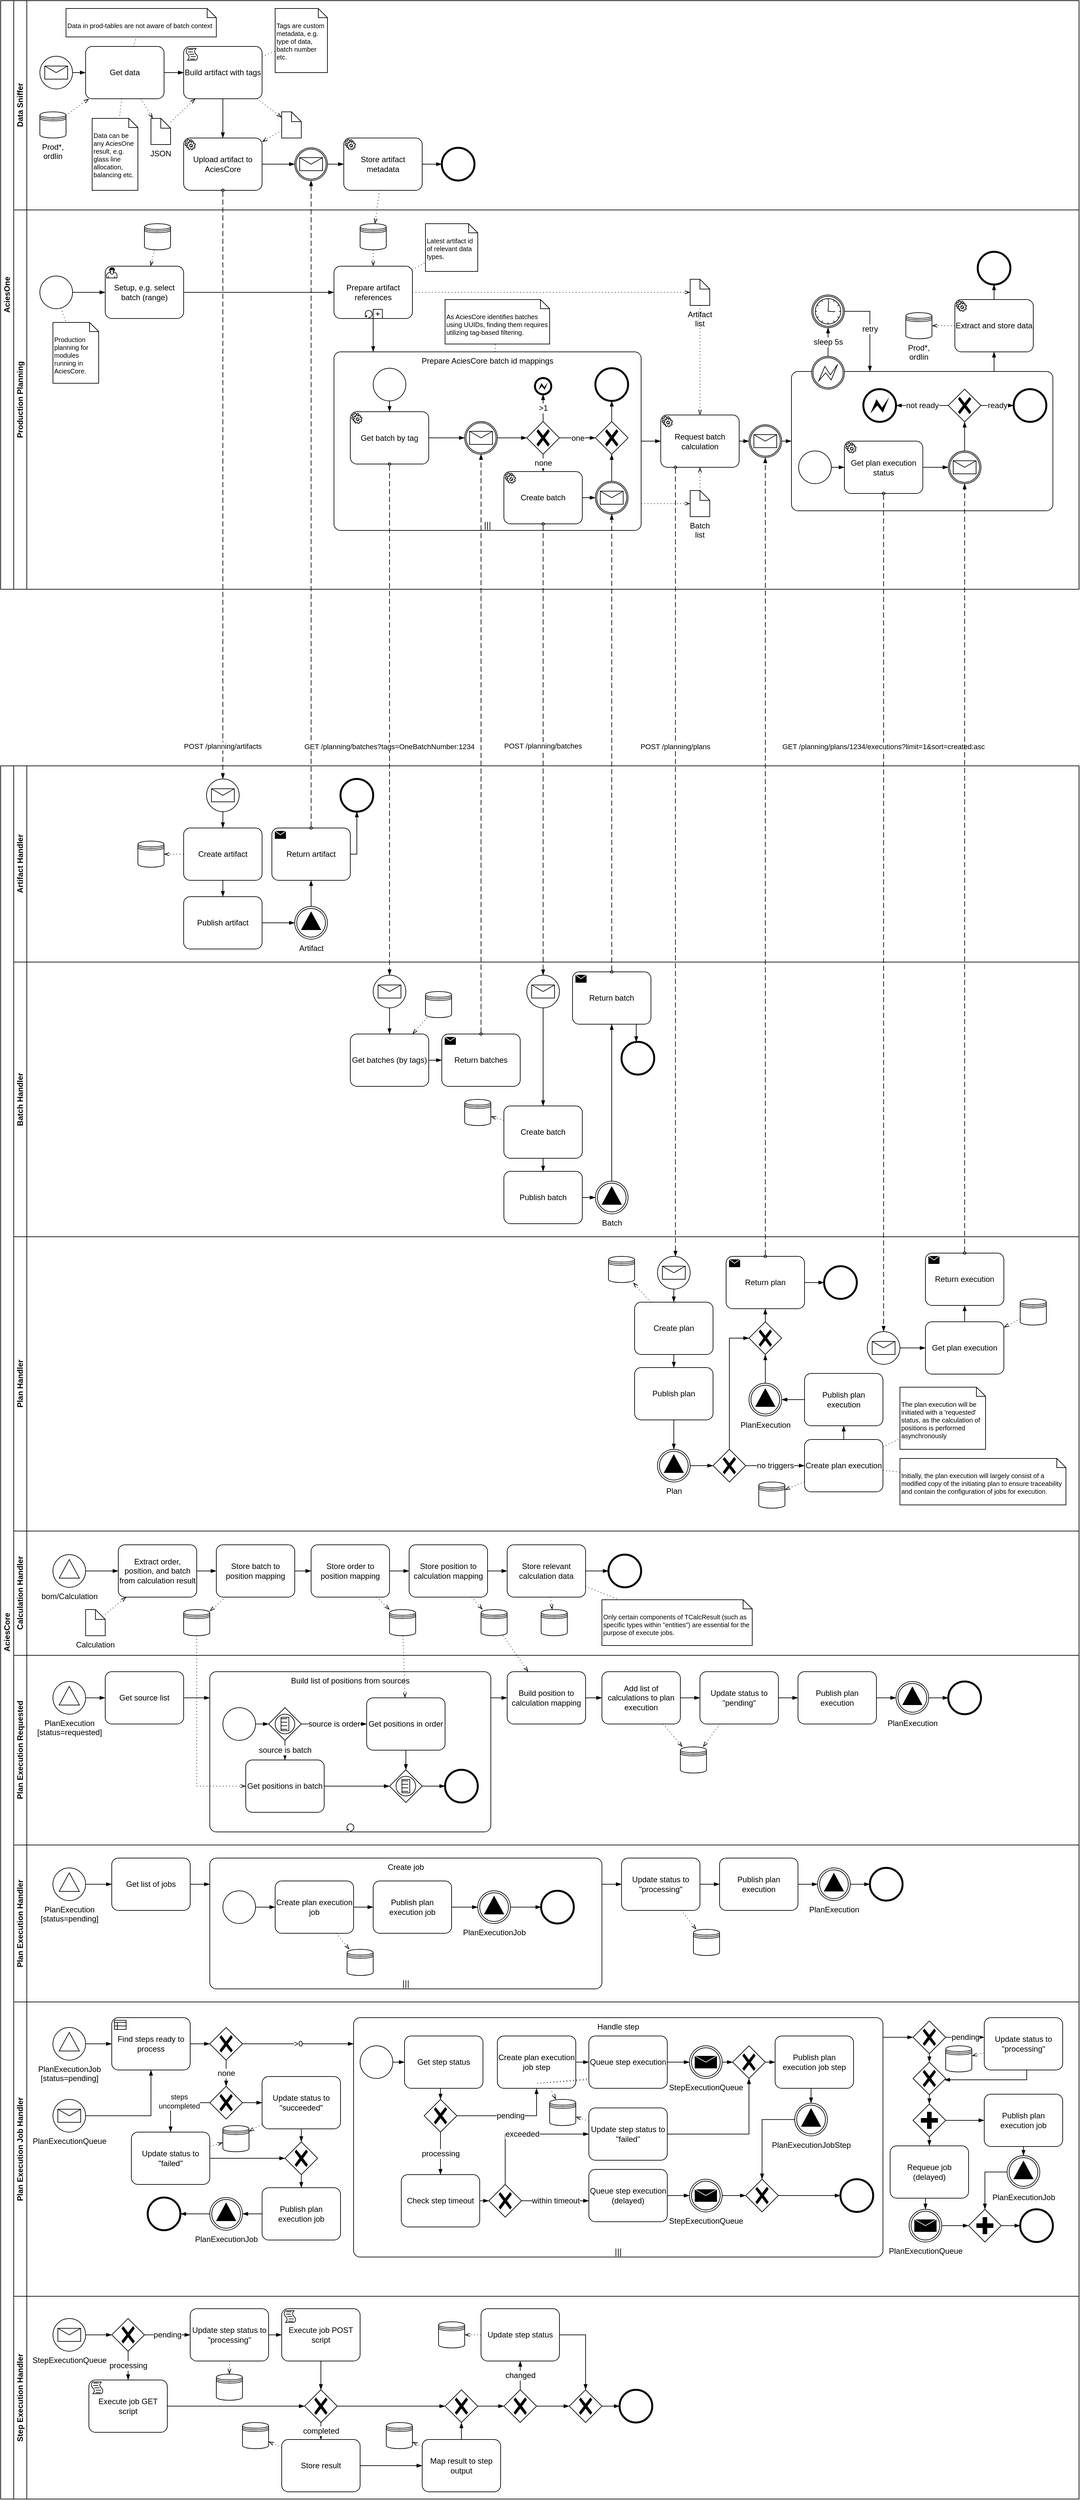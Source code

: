 <mxfile version="21.6.8" type="device">
  <diagram name="Page-1" id="pT9zCR7jW5yzUa4xEAgO">
    <mxGraphModel dx="1562" dy="2112" grid="1" gridSize="10" guides="1" tooltips="1" connect="1" arrows="1" fold="1" page="1" pageScale="1" pageWidth="1654" pageHeight="1169" math="0" shadow="0">
      <root>
        <mxCell id="0" />
        <mxCell id="1" parent="0" />
        <mxCell id="U1KqUVC1e1E0VkJmuzpn-1" value="AciesOne" style="swimlane;html=1;childLayout=stackLayout;resizeParent=1;resizeParentMax=0;horizontal=0;startSize=20;horizontalStack=0;" parent="1" vertex="1">
          <mxGeometry y="-1169" width="1650" height="900" as="geometry" />
        </mxCell>
        <mxCell id="U1KqUVC1e1E0VkJmuzpn-2" value="Data Sniffer" style="swimlane;html=1;startSize=20;horizontal=0;" parent="U1KqUVC1e1E0VkJmuzpn-1" vertex="1">
          <mxGeometry x="20" width="1630" height="320" as="geometry" />
        </mxCell>
        <mxCell id="U1KqUVC1e1E0VkJmuzpn-3" value="" style="shape=mxgraph.bpmn.event;html=1;verticalLabelPosition=bottom;labelBackgroundColor=#ffffff;verticalAlign=top;align=center;outlineConnect=0;aspect=fixed;outline=standard;symbol=message;points=[[0.145,0.145,0],[0.5,0,0],[0.855,0.145,0],[1,0.5,0],[0.855,0.855,0],[0.5,1,0],[0.145,0.855,0],[0,0.5,0]];perimeter=ellipsePerimeter;" parent="U1KqUVC1e1E0VkJmuzpn-2" vertex="1">
          <mxGeometry x="40" y="85" width="50" height="50" as="geometry" />
        </mxCell>
        <mxCell id="U1KqUVC1e1E0VkJmuzpn-28" value="" style="edgeStyle=elbowEdgeStyle;fontSize=12;html=1;endArrow=blockThin;endFill=1;rounded=0;" parent="U1KqUVC1e1E0VkJmuzpn-2" source="U1KqUVC1e1E0VkJmuzpn-90" target="U1KqUVC1e1E0VkJmuzpn-86" edge="1">
          <mxGeometry width="160" relative="1" as="geometry">
            <mxPoint x="50" y="297" as="sourcePoint" />
            <mxPoint x="280" y="427" as="targetPoint" />
          </mxGeometry>
        </mxCell>
        <mxCell id="U1KqUVC1e1E0VkJmuzpn-35" value="" style="edgeStyle=elbowEdgeStyle;fontSize=12;html=1;endArrow=blockThin;endFill=1;rounded=0;" parent="U1KqUVC1e1E0VkJmuzpn-2" source="U1KqUVC1e1E0VkJmuzpn-3" target="c-N2GnIyo7EjWN-7pbOH-3" edge="1">
          <mxGeometry width="160" relative="1" as="geometry">
            <mxPoint x="160" y="417" as="sourcePoint" />
            <mxPoint x="110" y="110" as="targetPoint" />
          </mxGeometry>
        </mxCell>
        <mxCell id="U1KqUVC1e1E0VkJmuzpn-51" value="Prod*, ordlin" style="shape=datastore;whiteSpace=wrap;html=1;labelPosition=center;verticalLabelPosition=bottom;align=center;verticalAlign=top;aspect=fixed;" parent="U1KqUVC1e1E0VkJmuzpn-2" vertex="1">
          <mxGeometry x="40" y="170" width="40" height="40" as="geometry" />
        </mxCell>
        <mxCell id="U1KqUVC1e1E0VkJmuzpn-52" value="" style="fontSize=12;html=1;endFill=0;startFill=0;endSize=6;startSize=6;dashed=1;dashPattern=1 4;endArrow=openThin;startArrow=none;rounded=0;elbow=vertical;" parent="U1KqUVC1e1E0VkJmuzpn-2" source="U1KqUVC1e1E0VkJmuzpn-51" target="c-N2GnIyo7EjWN-7pbOH-3" edge="1">
          <mxGeometry width="160" relative="1" as="geometry">
            <mxPoint x="-232" y="54" as="sourcePoint" />
            <mxPoint x="110" y="77.273" as="targetPoint" />
          </mxGeometry>
        </mxCell>
        <mxCell id="U1KqUVC1e1E0VkJmuzpn-53" value="JSON" style="shape=mxgraph.bpmn.data;labelPosition=center;verticalLabelPosition=bottom;align=center;verticalAlign=top;whiteSpace=wrap;size=15;html=1;fontFamily=Helvetica;fontSize=12;fontColor=default;strokeColor=default;fillColor=default;" parent="U1KqUVC1e1E0VkJmuzpn-2" vertex="1">
          <mxGeometry x="210.0" y="180" width="30" height="40" as="geometry" />
        </mxCell>
        <mxCell id="U1KqUVC1e1E0VkJmuzpn-54" value="" style="fontSize=12;html=1;endFill=0;startFill=0;endSize=6;startSize=6;dashed=1;dashPattern=1 4;endArrow=openThin;startArrow=none;rounded=0;" parent="U1KqUVC1e1E0VkJmuzpn-2" source="c-N2GnIyo7EjWN-7pbOH-3" target="U1KqUVC1e1E0VkJmuzpn-53" edge="1">
          <mxGeometry width="160" relative="1" as="geometry">
            <mxPoint x="190" y="150" as="sourcePoint" />
            <mxPoint x="506" y="639" as="targetPoint" />
          </mxGeometry>
        </mxCell>
        <mxCell id="U1KqUVC1e1E0VkJmuzpn-86" value="Upload artifact to AciesCore" style="shape=mxgraph.bpmn.task;whiteSpace=wrap;rectStyle=rounded;size=10;taskMarker=service;points=[[0.25,0,0],[0.5,0,0],[0.75,0,0],[1,0.25,0],[1,0.5,0],[1,0.75,0],[0.75,1,0],[0.5,1,0],[0.25,1,0],[0,0.75,0],[0,0.5,0],[0,0.25,0]];html=1;container=1;expand=0;collapsible=0;" parent="U1KqUVC1e1E0VkJmuzpn-2" vertex="1">
          <mxGeometry x="260" y="210" width="120" height="80" as="geometry" />
        </mxCell>
        <mxCell id="U1KqUVC1e1E0VkJmuzpn-87" value="" style="points=[[0.145,0.145,0],[0.5,0,0],[0.855,0.145,0],[1,0.5,0],[0.855,0.855,0],[0.5,1,0],[0.145,0.855,0],[0,0.5,0]];shape=mxgraph.bpmn.event;html=1;verticalLabelPosition=bottom;labelBackgroundColor=#ffffff;verticalAlign=top;align=center;perimeter=ellipsePerimeter;outlineConnect=0;aspect=fixed;outline=catching;symbol=message;" parent="U1KqUVC1e1E0VkJmuzpn-2" vertex="1">
          <mxGeometry x="430" y="225" width="50" height="50" as="geometry" />
        </mxCell>
        <mxCell id="U1KqUVC1e1E0VkJmuzpn-90" value="Build artifact with tags" style="shape=mxgraph.bpmn.task;whiteSpace=wrap;rectStyle=rounded;size=10;taskMarker=script;points=[[0.25,0,0],[0.5,0,0],[0.75,0,0],[1,0.25,0],[1,0.5,0],[1,0.75,0],[0.75,1,0],[0.5,1,0],[0.25,1,0],[0,0.75,0],[0,0.5,0],[0,0.25,0]];html=1;container=1;expand=0;collapsible=0;" parent="U1KqUVC1e1E0VkJmuzpn-2" vertex="1">
          <mxGeometry x="260" y="70" width="120" height="80" as="geometry" />
        </mxCell>
        <mxCell id="U1KqUVC1e1E0VkJmuzpn-91" value="" style="edgeStyle=elbowEdgeStyle;fontSize=12;html=1;endArrow=blockThin;endFill=1;rounded=0;" parent="U1KqUVC1e1E0VkJmuzpn-2" source="c-N2GnIyo7EjWN-7pbOH-3" target="U1KqUVC1e1E0VkJmuzpn-90" edge="1">
          <mxGeometry width="160" relative="1" as="geometry">
            <mxPoint x="230" y="110" as="sourcePoint" />
            <mxPoint x="330" y="-717" as="targetPoint" />
          </mxGeometry>
        </mxCell>
        <mxCell id="U1KqUVC1e1E0VkJmuzpn-92" value="" style="fontSize=12;html=1;endFill=0;startFill=0;endSize=6;startSize=6;dashed=1;dashPattern=1 4;endArrow=openThin;startArrow=none;rounded=0;" parent="U1KqUVC1e1E0VkJmuzpn-2" source="U1KqUVC1e1E0VkJmuzpn-53" target="U1KqUVC1e1E0VkJmuzpn-90" edge="1">
          <mxGeometry width="160" relative="1" as="geometry">
            <mxPoint x="97" y="167" as="sourcePoint" />
            <mxPoint x="506" y="639" as="targetPoint" />
          </mxGeometry>
        </mxCell>
        <mxCell id="U1KqUVC1e1E0VkJmuzpn-93" value="" style="shape=mxgraph.bpmn.data;labelPosition=center;verticalLabelPosition=bottom;align=center;verticalAlign=top;whiteSpace=wrap;size=15;html=1;fontFamily=Helvetica;fontSize=12;fontColor=default;strokeColor=default;fillColor=default;" parent="U1KqUVC1e1E0VkJmuzpn-2" vertex="1">
          <mxGeometry x="410.0" y="170" width="30" height="40" as="geometry" />
        </mxCell>
        <mxCell id="U1KqUVC1e1E0VkJmuzpn-94" value="" style="fontSize=12;html=1;endFill=0;startFill=0;endSize=6;startSize=6;dashed=1;dashPattern=1 4;endArrow=openThin;startArrow=none;rounded=0;" parent="U1KqUVC1e1E0VkJmuzpn-2" source="U1KqUVC1e1E0VkJmuzpn-90" target="U1KqUVC1e1E0VkJmuzpn-93" edge="1">
          <mxGeometry width="160" relative="1" as="geometry">
            <mxPoint x="167" y="167" as="sourcePoint" />
            <mxPoint x="576" y="639" as="targetPoint" />
          </mxGeometry>
        </mxCell>
        <mxCell id="U1KqUVC1e1E0VkJmuzpn-95" value="" style="fontSize=12;html=1;endFill=0;startFill=0;endSize=6;startSize=6;dashed=1;dashPattern=1 4;endArrow=openThin;startArrow=none;rounded=0;" parent="U1KqUVC1e1E0VkJmuzpn-2" source="U1KqUVC1e1E0VkJmuzpn-93" target="U1KqUVC1e1E0VkJmuzpn-86" edge="1">
          <mxGeometry width="160" relative="1" as="geometry">
            <mxPoint x="167" y="167" as="sourcePoint" />
            <mxPoint x="576" y="639" as="targetPoint" />
          </mxGeometry>
        </mxCell>
        <mxCell id="U1KqUVC1e1E0VkJmuzpn-106" value="Store artifact metadata" style="shape=mxgraph.bpmn.task;whiteSpace=wrap;rectStyle=rounded;size=10;taskMarker=service;points=[[0.25,0,0],[0.5,0,0],[0.75,0,0],[1,0.25,0],[1,0.5,0],[1,0.75,0],[0.75,1,0],[0.5,1,0],[0.25,1,0],[0,0.75,0],[0,0.5,0],[0,0.25,0]];html=1;container=1;expand=0;collapsible=0;" parent="U1KqUVC1e1E0VkJmuzpn-2" vertex="1">
          <mxGeometry x="505" y="210" width="120" height="80" as="geometry" />
        </mxCell>
        <mxCell id="U1KqUVC1e1E0VkJmuzpn-107" value="" style="edgeStyle=elbowEdgeStyle;fontSize=12;html=1;endArrow=blockThin;endFill=1;rounded=0;" parent="U1KqUVC1e1E0VkJmuzpn-2" source="U1KqUVC1e1E0VkJmuzpn-87" target="U1KqUVC1e1E0VkJmuzpn-106" edge="1">
          <mxGeometry width="160" relative="1" as="geometry">
            <mxPoint x="-45" y="279" as="sourcePoint" />
            <mxPoint x="185" y="409" as="targetPoint" />
          </mxGeometry>
        </mxCell>
        <mxCell id="U1KqUVC1e1E0VkJmuzpn-111" value="" style="points=[[0.145,0.145,0],[0.5,0,0],[0.855,0.145,0],[1,0.5,0],[0.855,0.855,0],[0.5,1,0],[0.145,0.855,0],[0,0.5,0]];shape=mxgraph.bpmn.event;html=1;verticalLabelPosition=bottom;labelBackgroundColor=#ffffff;verticalAlign=top;align=center;perimeter=ellipsePerimeter;outlineConnect=0;aspect=fixed;outline=end;symbol=terminate2;" parent="U1KqUVC1e1E0VkJmuzpn-2" vertex="1">
          <mxGeometry x="655" y="225" width="50" height="50" as="geometry" />
        </mxCell>
        <mxCell id="U1KqUVC1e1E0VkJmuzpn-112" value="" style="edgeStyle=elbowEdgeStyle;fontSize=12;html=1;endArrow=blockThin;endFill=1;rounded=0;" parent="U1KqUVC1e1E0VkJmuzpn-2" source="U1KqUVC1e1E0VkJmuzpn-106" target="U1KqUVC1e1E0VkJmuzpn-111" edge="1">
          <mxGeometry width="160" relative="1" as="geometry">
            <mxPoint x="-45" y="279" as="sourcePoint" />
            <mxPoint x="185" y="409" as="targetPoint" />
          </mxGeometry>
        </mxCell>
        <mxCell id="U1KqUVC1e1E0VkJmuzpn-121" value="Tags are custom metadata, e.g. type of data, batch number etc." style="shape=note2;boundedLbl=1;whiteSpace=wrap;html=1;size=14;verticalAlign=top;align=left;fontSize=10;horizontal=1;" parent="U1KqUVC1e1E0VkJmuzpn-2" vertex="1">
          <mxGeometry x="400" y="12" width="80" height="98" as="geometry" />
        </mxCell>
        <mxCell id="U1KqUVC1e1E0VkJmuzpn-122" value="" style="endArrow=none;dashed=1;html=1;dashPattern=1 4;strokeWidth=1;rounded=0;" parent="U1KqUVC1e1E0VkJmuzpn-2" source="U1KqUVC1e1E0VkJmuzpn-90" target="U1KqUVC1e1E0VkJmuzpn-121" edge="1">
          <mxGeometry width="50" height="50" relative="1" as="geometry">
            <mxPoint x="360" y="407" as="sourcePoint" />
            <mxPoint x="410" y="357" as="targetPoint" />
          </mxGeometry>
        </mxCell>
        <mxCell id="U1KqUVC1e1E0VkJmuzpn-125" value="Data can be any AciesOne result, e.g. glass line allocation, balancing etc." style="shape=note2;boundedLbl=1;whiteSpace=wrap;html=1;size=14;verticalAlign=top;align=left;fontSize=10;horizontal=1;" parent="U1KqUVC1e1E0VkJmuzpn-2" vertex="1">
          <mxGeometry x="120" y="180" width="70" height="110" as="geometry" />
        </mxCell>
        <mxCell id="U1KqUVC1e1E0VkJmuzpn-126" value="" style="endArrow=none;dashed=1;html=1;dashPattern=1 4;strokeWidth=1;rounded=0;" parent="U1KqUVC1e1E0VkJmuzpn-2" source="c-N2GnIyo7EjWN-7pbOH-3" target="U1KqUVC1e1E0VkJmuzpn-125" edge="1">
          <mxGeometry width="50" height="50" relative="1" as="geometry">
            <mxPoint x="151.116" y="150" as="sourcePoint" />
            <mxPoint y="542" as="targetPoint" />
          </mxGeometry>
        </mxCell>
        <mxCell id="U1KqUVC1e1E0VkJmuzpn-169" value="" style="edgeStyle=elbowEdgeStyle;fontSize=12;html=1;endArrow=blockThin;endFill=1;rounded=0;" parent="U1KqUVC1e1E0VkJmuzpn-2" source="U1KqUVC1e1E0VkJmuzpn-86" target="U1KqUVC1e1E0VkJmuzpn-87" edge="1">
          <mxGeometry width="160" relative="1" as="geometry">
            <mxPoint x="50" y="297" as="sourcePoint" />
            <mxPoint x="280" y="427" as="targetPoint" />
          </mxGeometry>
        </mxCell>
        <mxCell id="c-N2GnIyo7EjWN-7pbOH-3" value="Get data" style="points=[[0.25,0,0],[0.5,0,0],[0.75,0,0],[1,0.25,0],[1,0.5,0],[1,0.75,0],[0.75,1,0],[0.5,1,0],[0.25,1,0],[0,0.75,0],[0,0.5,0],[0,0.25,0]];shape=mxgraph.bpmn.task;whiteSpace=wrap;rectStyle=rounded;size=10;html=1;container=1;expand=0;collapsible=0;taskMarker=abstract;" parent="U1KqUVC1e1E0VkJmuzpn-2" vertex="1">
          <mxGeometry x="110" y="70" width="120" height="80" as="geometry" />
        </mxCell>
        <mxCell id="c-N2GnIyo7EjWN-7pbOH-13" value="Data in prod-tables are not aware of batch context" style="shape=note2;boundedLbl=1;whiteSpace=wrap;html=1;size=14;verticalAlign=top;align=left;fontSize=10;horizontal=1;" parent="U1KqUVC1e1E0VkJmuzpn-2" vertex="1">
          <mxGeometry x="80" y="12" width="230" height="43.5" as="geometry" />
        </mxCell>
        <mxCell id="c-N2GnIyo7EjWN-7pbOH-14" value="" style="endArrow=none;dashed=1;html=1;dashPattern=1 4;strokeWidth=1;rounded=0;" parent="U1KqUVC1e1E0VkJmuzpn-2" source="c-N2GnIyo7EjWN-7pbOH-3" target="c-N2GnIyo7EjWN-7pbOH-13" edge="1">
          <mxGeometry width="50" height="50" relative="1" as="geometry">
            <mxPoint x="140" y="28" as="sourcePoint" />
            <mxPoint x="170" y="299" as="targetPoint" />
          </mxGeometry>
        </mxCell>
        <mxCell id="U1KqUVC1e1E0VkJmuzpn-146" value="Production Planning" style="swimlane;startSize=20;horizontal=0;html=1;whiteSpace=wrap;" parent="U1KqUVC1e1E0VkJmuzpn-1" vertex="1">
          <mxGeometry x="20" y="320" width="1630" height="580" as="geometry" />
        </mxCell>
        <mxCell id="U1KqUVC1e1E0VkJmuzpn-147" value="" style="shape=mxgraph.bpmn.event;html=1;verticalLabelPosition=bottom;labelBackgroundColor=#ffffff;verticalAlign=top;align=center;outlineConnect=0;aspect=fixed;outline=standard;symbol=general;points=[[0.145,0.145,0],[0.5,0,0],[0.855,0.145,0],[1,0.5,0],[0.855,0.855,0],[0.5,1,0],[0.145,0.855,0],[0,0.5,0]];perimeter=ellipsePerimeter;" parent="U1KqUVC1e1E0VkJmuzpn-146" vertex="1">
          <mxGeometry x="40" y="101" width="50" height="50" as="geometry" />
        </mxCell>
        <mxCell id="U1KqUVC1e1E0VkJmuzpn-148" value="" style="edgeStyle=elbowEdgeStyle;fontSize=12;html=1;endArrow=blockThin;endFill=1;rounded=0;" parent="U1KqUVC1e1E0VkJmuzpn-146" source="c-N2GnIyo7EjWN-7pbOH-4" target="U1KqUVC1e1E0VkJmuzpn-181" edge="1">
          <mxGeometry width="160" relative="1" as="geometry">
            <mxPoint x="550" y="167" as="sourcePoint" />
            <mxPoint x="550" y="187" as="targetPoint" />
          </mxGeometry>
        </mxCell>
        <mxCell id="U1KqUVC1e1E0VkJmuzpn-153" value="" style="edgeStyle=elbowEdgeStyle;fontSize=12;html=1;endArrow=blockThin;endFill=1;rounded=0;" parent="U1KqUVC1e1E0VkJmuzpn-146" source="uKxJgO5xpR6dhFuR6hYP-8" target="c-N2GnIyo7EjWN-7pbOH-4" edge="1">
          <mxGeometry width="160" relative="1" as="geometry">
            <mxPoint x="640" y="434" as="sourcePoint" />
            <mxPoint x="550" y="127" as="targetPoint" />
          </mxGeometry>
        </mxCell>
        <mxCell id="U1KqUVC1e1E0VkJmuzpn-158" value="Artifact list" style="shape=mxgraph.bpmn.data;labelPosition=center;verticalLabelPosition=bottom;align=center;verticalAlign=top;whiteSpace=wrap;size=15;html=1;fontFamily=Helvetica;fontSize=12;fontColor=default;strokeColor=default;fillColor=default;" parent="U1KqUVC1e1E0VkJmuzpn-146" vertex="1">
          <mxGeometry x="1035" y="106" width="30" height="40" as="geometry" />
        </mxCell>
        <mxCell id="U1KqUVC1e1E0VkJmuzpn-159" value="" style="fontSize=12;html=1;endFill=0;startFill=0;endSize=6;startSize=6;dashed=1;dashPattern=1 4;endArrow=openThin;startArrow=none;rounded=0;" parent="U1KqUVC1e1E0VkJmuzpn-146" source="c-N2GnIyo7EjWN-7pbOH-4" target="U1KqUVC1e1E0VkJmuzpn-158" edge="1">
          <mxGeometry width="160" relative="1" as="geometry">
            <mxPoint x="610" y="142.824" as="sourcePoint" />
            <mxPoint x="1003" y="656" as="targetPoint" />
          </mxGeometry>
        </mxCell>
        <mxCell id="U1KqUVC1e1E0VkJmuzpn-161" value="" style="shape=datastore;whiteSpace=wrap;html=1;labelPosition=center;verticalLabelPosition=bottom;align=center;verticalAlign=top;aspect=fixed;" parent="U1KqUVC1e1E0VkJmuzpn-146" vertex="1">
          <mxGeometry x="530" y="21" width="40" height="40" as="geometry" />
        </mxCell>
        <mxCell id="U1KqUVC1e1E0VkJmuzpn-162" value="" style="fontSize=12;html=1;endFill=0;startFill=0;endSize=6;startSize=6;dashed=1;dashPattern=1 4;endArrow=openThin;startArrow=none;rounded=0;elbow=vertical;" parent="U1KqUVC1e1E0VkJmuzpn-146" source="U1KqUVC1e1E0VkJmuzpn-161" target="c-N2GnIyo7EjWN-7pbOH-4" edge="1">
          <mxGeometry width="160" relative="1" as="geometry">
            <mxPoint x="268" y="71" as="sourcePoint" />
            <mxPoint x="527.778" y="87" as="targetPoint" />
          </mxGeometry>
        </mxCell>
        <mxCell id="U1KqUVC1e1E0VkJmuzpn-202" value="Batch list" style="shape=mxgraph.bpmn.data;labelPosition=center;verticalLabelPosition=bottom;align=center;verticalAlign=top;whiteSpace=wrap;size=15;html=1;fontFamily=Helvetica;fontSize=12;fontColor=default;strokeColor=default;fillColor=default;" parent="U1KqUVC1e1E0VkJmuzpn-146" vertex="1">
          <mxGeometry x="1035" y="429" width="30" height="40" as="geometry" />
        </mxCell>
        <mxCell id="U1KqUVC1e1E0VkJmuzpn-204" value="" style="fontSize=12;html=1;endFill=0;startFill=0;endSize=6;startSize=6;dashed=1;dashPattern=1 4;endArrow=openThin;startArrow=none;rounded=0;edgeStyle=elbowEdgeStyle;elbow=vertical;" parent="U1KqUVC1e1E0VkJmuzpn-146" source="U1KqUVC1e1E0VkJmuzpn-181" target="U1KqUVC1e1E0VkJmuzpn-202" edge="1">
          <mxGeometry width="160" relative="1" as="geometry">
            <mxPoint x="610" y="97" as="sourcePoint" />
            <mxPoint x="1003" y="586" as="targetPoint" />
          </mxGeometry>
        </mxCell>
        <mxCell id="U1KqUVC1e1E0VkJmuzpn-170" value="" style="points=[[0.145,0.145,0],[0.5,0,0],[0.855,0.145,0],[1,0.5,0],[0.855,0.855,0],[0.5,1,0],[0.145,0.855,0],[0,0.5,0]];shape=mxgraph.bpmn.event;html=1;verticalLabelPosition=bottom;labelBackgroundColor=#ffffff;verticalAlign=top;align=center;perimeter=ellipsePerimeter;outlineConnect=0;aspect=fixed;outline=catching;symbol=message;" parent="U1KqUVC1e1E0VkJmuzpn-146" vertex="1">
          <mxGeometry x="1125" y="328.5" width="50" height="50" as="geometry" />
        </mxCell>
        <mxCell id="U1KqUVC1e1E0VkJmuzpn-171" value="" style="fontSize=12;html=1;endArrow=blockThin;endFill=1;rounded=0;edgeStyle=orthogonalEdgeStyle;elbow=vertical;" parent="U1KqUVC1e1E0VkJmuzpn-146" source="U1KqUVC1e1E0VkJmuzpn-181" target="U1KqUVC1e1E0VkJmuzpn-177" edge="1">
          <mxGeometry width="160" relative="1" as="geometry">
            <mxPoint x="650" y="257" as="sourcePoint" />
            <mxPoint x="960" y="419" as="targetPoint" />
          </mxGeometry>
        </mxCell>
        <mxCell id="U1KqUVC1e1E0VkJmuzpn-177" value="&lt;span style=&quot;color: rgb(0, 0, 0); font-family: Helvetica; font-size: 12px; font-style: normal; font-variant-ligatures: normal; font-variant-caps: normal; font-weight: 400; letter-spacing: normal; orphans: 2; text-align: center; text-indent: 0px; text-transform: none; widows: 2; word-spacing: 0px; -webkit-text-stroke-width: 0px; background-color: rgb(251, 251, 251); text-decoration-thickness: initial; text-decoration-style: initial; text-decoration-color: initial; float: none; display: inline !important;&quot;&gt;Request batch calculation&lt;/span&gt;" style="points=[[0.25,0,0],[0.5,0,0],[0.75,0,0],[1,0.25,0],[1,0.5,0],[1,0.75,0],[0.75,1,0],[0.5,1,0],[0.25,1,0],[0,0.75,0],[0,0.5,0],[0,0.25,0]];shape=mxgraph.bpmn.task;whiteSpace=wrap;rectStyle=rounded;size=10;html=1;container=1;expand=0;collapsible=0;taskMarker=service;" parent="U1KqUVC1e1E0VkJmuzpn-146" vertex="1">
          <mxGeometry x="990" y="313.5" width="120" height="80" as="geometry" />
        </mxCell>
        <mxCell id="U1KqUVC1e1E0VkJmuzpn-208" value="" style="edgeStyle=elbowEdgeStyle;fontSize=12;html=1;endArrow=blockThin;endFill=1;rounded=0;" parent="U1KqUVC1e1E0VkJmuzpn-146" source="U1KqUVC1e1E0VkJmuzpn-177" target="U1KqUVC1e1E0VkJmuzpn-170" edge="1">
          <mxGeometry width="160" relative="1" as="geometry">
            <mxPoint x="680" y="100.5" as="sourcePoint" />
            <mxPoint x="680" y="130.5" as="targetPoint" />
          </mxGeometry>
        </mxCell>
        <mxCell id="U1KqUVC1e1E0VkJmuzpn-233" value="" style="points=[[0.145,0.145,0],[0.5,0,0],[0.855,0.145,0],[1,0.5,0],[0.855,0.855,0],[0.5,1,0],[0.145,0.855,0],[0,0.5,0]];shape=mxgraph.bpmn.event;html=1;verticalLabelPosition=bottom;labelBackgroundColor=#ffffff;verticalAlign=top;align=center;perimeter=ellipsePerimeter;outlineConnect=0;aspect=fixed;outline=end;symbol=terminate2;" parent="U1KqUVC1e1E0VkJmuzpn-146" vertex="1">
          <mxGeometry x="1474.996" y="64" width="50" height="50" as="geometry" />
        </mxCell>
        <mxCell id="U1KqUVC1e1E0VkJmuzpn-234" value="" style="edgeStyle=elbowEdgeStyle;fontSize=12;html=1;endArrow=blockThin;endFill=1;rounded=0;" parent="U1KqUVC1e1E0VkJmuzpn-146" source="U1KqUVC1e1E0VkJmuzpn-170" target="U1KqUVC1e1E0VkJmuzpn-276" edge="1">
          <mxGeometry width="160" relative="1" as="geometry">
            <mxPoint x="680" y="100.5" as="sourcePoint" />
            <mxPoint x="1200" y="365" as="targetPoint" />
          </mxGeometry>
        </mxCell>
        <mxCell id="U1KqUVC1e1E0VkJmuzpn-244" value="" style="fontSize=12;html=1;endFill=0;startFill=0;endSize=6;startSize=6;dashed=1;dashPattern=1 4;endArrow=openThin;startArrow=none;rounded=0;" parent="U1KqUVC1e1E0VkJmuzpn-146" source="U1KqUVC1e1E0VkJmuzpn-202" target="U1KqUVC1e1E0VkJmuzpn-177" edge="1">
          <mxGeometry width="160" relative="1" as="geometry">
            <mxPoint x="550" y="97" as="sourcePoint" />
            <mxPoint x="943" y="586" as="targetPoint" />
          </mxGeometry>
        </mxCell>
        <mxCell id="U1KqUVC1e1E0VkJmuzpn-245" value="" style="fontSize=12;html=1;endFill=0;startFill=0;endSize=6;startSize=6;dashed=1;dashPattern=1 4;endArrow=openThin;startArrow=none;rounded=0;" parent="U1KqUVC1e1E0VkJmuzpn-146" source="U1KqUVC1e1E0VkJmuzpn-158" target="U1KqUVC1e1E0VkJmuzpn-177" edge="1">
          <mxGeometry width="160" relative="1" as="geometry">
            <mxPoint x="550" y="97" as="sourcePoint" />
            <mxPoint x="943" y="586" as="targetPoint" />
          </mxGeometry>
        </mxCell>
        <mxCell id="U1KqUVC1e1E0VkJmuzpn-248" value="" style="group" parent="U1KqUVC1e1E0VkJmuzpn-146" vertex="1" connectable="0">
          <mxGeometry x="490" y="217" width="470" height="273" as="geometry" />
        </mxCell>
        <mxCell id="U1KqUVC1e1E0VkJmuzpn-181" value="Prepare AciesCore batch id mappings" style="points=[[0.25,0,0],[0.5,0,0],[0.75,0,0],[1,0.25,0],[1,0.5,0],[1,0.75,0],[0.75,1,0],[0.5,1,0],[0.25,1,0],[0,0.75,0],[0,0.5,0],[0,0.25,0]];shape=mxgraph.bpmn.task;whiteSpace=wrap;rectStyle=rounded;size=10;html=1;container=0;expand=0;collapsible=0;taskMarker=abstract;isLoopMultiParallel=1;verticalAlign=top;" parent="U1KqUVC1e1E0VkJmuzpn-248" vertex="1">
          <mxGeometry width="470" height="273" as="geometry" />
        </mxCell>
        <mxCell id="U1KqUVC1e1E0VkJmuzpn-182" value="" style="shape=mxgraph.bpmn.event;html=1;verticalLabelPosition=bottom;labelBackgroundColor=#ffffff;verticalAlign=top;align=center;outlineConnect=0;aspect=fixed;outline=standard;symbol=general;points=[[0.145,0.145,0],[0.5,0,0],[0.855,0.145,0],[1,0.5,0],[0.855,0.855,0],[0.5,1,0],[0.145,0.855,0],[0,0.5,0]];perimeter=ellipsePerimeter;" parent="U1KqUVC1e1E0VkJmuzpn-248" vertex="1">
          <mxGeometry x="59.994" y="25" width="50" height="50" as="geometry" />
        </mxCell>
        <mxCell id="U1KqUVC1e1E0VkJmuzpn-183" value="" style="points=[[0.145,0.145,0],[0.5,0,0],[0.855,0.145,0],[1,0.5,0],[0.855,0.855,0],[0.5,1,0],[0.145,0.855,0],[0,0.5,0]];shape=mxgraph.bpmn.event;html=1;verticalLabelPosition=bottom;labelBackgroundColor=#ffffff;verticalAlign=top;align=center;perimeter=ellipsePerimeter;outlineConnect=0;aspect=fixed;outline=end;symbol=terminate2;" parent="U1KqUVC1e1E0VkJmuzpn-248" vertex="1">
          <mxGeometry x="399.996" y="25" width="50" height="50" as="geometry" />
        </mxCell>
        <mxCell id="U1KqUVC1e1E0VkJmuzpn-184" value="" style="points=[[0.145,0.145,0],[0.5,0,0],[0.855,0.145,0],[1,0.5,0],[0.855,0.855,0],[0.5,1,0],[0.145,0.855,0],[0,0.5,0]];shape=mxgraph.bpmn.event;html=1;verticalLabelPosition=bottom;labelBackgroundColor=#ffffff;verticalAlign=top;align=center;perimeter=ellipsePerimeter;outlineConnect=0;aspect=fixed;outline=catching;symbol=message;" parent="U1KqUVC1e1E0VkJmuzpn-248" vertex="1">
          <mxGeometry x="199.998" y="106.5" width="50" height="50" as="geometry" />
        </mxCell>
        <mxCell id="U1KqUVC1e1E0VkJmuzpn-187" value="Get batch by tag" style="shape=mxgraph.bpmn.task;whiteSpace=wrap;rectStyle=rounded;size=10;taskMarker=service;points=[[0.25,0,0],[0.5,0,0],[0.75,0,0],[1,0.25,0],[1,0.5,0],[1,0.75,0],[0.75,1,0],[0.5,1,0],[0.25,1,0],[0,0.75,0],[0,0.5,0],[0,0.25,0]];html=1;container=1;expand=0;collapsible=0;" parent="U1KqUVC1e1E0VkJmuzpn-248" vertex="1">
          <mxGeometry x="24.996" y="91.5" width="120" height="80" as="geometry" />
        </mxCell>
        <mxCell id="U1KqUVC1e1E0VkJmuzpn-188" value="" style="edgeStyle=elbowEdgeStyle;fontSize=12;html=1;endArrow=blockThin;endFill=1;rounded=0;" parent="U1KqUVC1e1E0VkJmuzpn-248" source="U1KqUVC1e1E0VkJmuzpn-182" target="U1KqUVC1e1E0VkJmuzpn-187" edge="1">
          <mxGeometry width="160" relative="1" as="geometry">
            <mxPoint x="345.135" y="-10" as="sourcePoint" />
            <mxPoint x="345.135" y="20" as="targetPoint" />
          </mxGeometry>
        </mxCell>
        <mxCell id="U1KqUVC1e1E0VkJmuzpn-189" value="" style="edgeStyle=elbowEdgeStyle;fontSize=12;html=1;endArrow=blockThin;endFill=1;rounded=0;" parent="U1KqUVC1e1E0VkJmuzpn-248" source="U1KqUVC1e1E0VkJmuzpn-187" target="U1KqUVC1e1E0VkJmuzpn-184" edge="1">
          <mxGeometry width="160" relative="1" as="geometry">
            <mxPoint x="345.135" y="-10" as="sourcePoint" />
            <mxPoint x="345.135" y="20" as="targetPoint" />
          </mxGeometry>
        </mxCell>
        <mxCell id="U1KqUVC1e1E0VkJmuzpn-190" value="" style="edgeStyle=elbowEdgeStyle;fontSize=12;html=1;endArrow=blockThin;endFill=1;rounded=0;" parent="U1KqUVC1e1E0VkJmuzpn-248" source="U1KqUVC1e1E0VkJmuzpn-199" target="U1KqUVC1e1E0VkJmuzpn-183" edge="1">
          <mxGeometry width="160" relative="1" as="geometry">
            <mxPoint x="345.135" y="-10" as="sourcePoint" />
            <mxPoint x="345.135" y="20" as="targetPoint" />
          </mxGeometry>
        </mxCell>
        <mxCell id="U1KqUVC1e1E0VkJmuzpn-191" value="" style="points=[[0.25,0.25,0],[0.5,0,0],[0.75,0.25,0],[1,0.5,0],[0.75,0.75,0],[0.5,1,0],[0.25,0.75,0],[0,0.5,0]];shape=mxgraph.bpmn.gateway2;html=1;verticalLabelPosition=bottom;labelBackgroundColor=#ffffff;verticalAlign=top;align=center;perimeter=rhombusPerimeter;outlineConnect=0;outline=none;symbol=none;gwType=exclusive;" parent="U1KqUVC1e1E0VkJmuzpn-248" vertex="1">
          <mxGeometry x="295" y="106.5" width="50" height="50" as="geometry" />
        </mxCell>
        <mxCell id="U1KqUVC1e1E0VkJmuzpn-193" value="" style="edgeStyle=elbowEdgeStyle;fontSize=12;html=1;endArrow=blockThin;endFill=1;rounded=0;" parent="U1KqUVC1e1E0VkJmuzpn-248" source="U1KqUVC1e1E0VkJmuzpn-184" target="U1KqUVC1e1E0VkJmuzpn-191" edge="1">
          <mxGeometry width="160" relative="1" as="geometry">
            <mxPoint x="573" y="-232" as="sourcePoint" />
            <mxPoint x="622" y="-232" as="targetPoint" />
          </mxGeometry>
        </mxCell>
        <mxCell id="U1KqUVC1e1E0VkJmuzpn-195" value="Create batch" style="shape=mxgraph.bpmn.task;whiteSpace=wrap;rectStyle=rounded;size=10;taskMarker=service;points=[[0.25,0,0],[0.5,0,0],[0.75,0,0],[1,0.25,0],[1,0.5,0],[1,0.75,0],[0.75,1,0],[0.5,1,0],[0.25,1,0],[0,0.75,0],[0,0.5,0],[0,0.25,0]];html=1;container=1;expand=0;collapsible=0;" parent="U1KqUVC1e1E0VkJmuzpn-248" vertex="1">
          <mxGeometry x="259.996" y="183" width="120" height="80" as="geometry" />
        </mxCell>
        <mxCell id="U1KqUVC1e1E0VkJmuzpn-196" value="none" style="edgeStyle=elbowEdgeStyle;fontSize=12;html=1;endArrow=blockThin;endFill=1;rounded=0;" parent="U1KqUVC1e1E0VkJmuzpn-248" source="U1KqUVC1e1E0VkJmuzpn-191" target="U1KqUVC1e1E0VkJmuzpn-195" edge="1">
          <mxGeometry width="160" relative="1" as="geometry">
            <mxPoint x="345.135" y="-10" as="sourcePoint" />
            <mxPoint x="345.135" y="20" as="targetPoint" />
          </mxGeometry>
        </mxCell>
        <mxCell id="U1KqUVC1e1E0VkJmuzpn-197" value="" style="points=[[0.145,0.145,0],[0.5,0,0],[0.855,0.145,0],[1,0.5,0],[0.855,0.855,0],[0.5,1,0],[0.145,0.855,0],[0,0.5,0]];shape=mxgraph.bpmn.event;html=1;verticalLabelPosition=bottom;labelBackgroundColor=#ffffff;verticalAlign=top;align=center;perimeter=ellipsePerimeter;outlineConnect=0;aspect=fixed;outline=catching;symbol=message;" parent="U1KqUVC1e1E0VkJmuzpn-248" vertex="1">
          <mxGeometry x="399.998" y="198" width="50" height="50" as="geometry" />
        </mxCell>
        <mxCell id="U1KqUVC1e1E0VkJmuzpn-198" value="" style="edgeStyle=elbowEdgeStyle;fontSize=12;html=1;endArrow=blockThin;endFill=1;rounded=0;" parent="U1KqUVC1e1E0VkJmuzpn-248" source="U1KqUVC1e1E0VkJmuzpn-195" target="U1KqUVC1e1E0VkJmuzpn-197" edge="1">
          <mxGeometry width="160" relative="1" as="geometry">
            <mxPoint x="345.135" y="-10" as="sourcePoint" />
            <mxPoint x="345.135" y="20" as="targetPoint" />
          </mxGeometry>
        </mxCell>
        <mxCell id="U1KqUVC1e1E0VkJmuzpn-199" value="" style="points=[[0.25,0.25,0],[0.5,0,0],[0.75,0.25,0],[1,0.5,0],[0.75,0.75,0],[0.5,1,0],[0.25,0.75,0],[0,0.5,0]];shape=mxgraph.bpmn.gateway2;html=1;verticalLabelPosition=bottom;labelBackgroundColor=#ffffff;verticalAlign=top;align=center;perimeter=rhombusPerimeter;outlineConnect=0;outline=none;symbol=none;gwType=exclusive;" parent="U1KqUVC1e1E0VkJmuzpn-248" vertex="1">
          <mxGeometry x="400" y="106.5" width="50" height="50" as="geometry" />
        </mxCell>
        <mxCell id="U1KqUVC1e1E0VkJmuzpn-200" value="one" style="edgeStyle=elbowEdgeStyle;fontSize=12;html=1;endArrow=blockThin;endFill=1;rounded=0;" parent="U1KqUVC1e1E0VkJmuzpn-248" source="U1KqUVC1e1E0VkJmuzpn-191" target="U1KqUVC1e1E0VkJmuzpn-199" edge="1">
          <mxGeometry width="160" relative="1" as="geometry">
            <mxPoint x="355" y="-375" as="sourcePoint" />
            <mxPoint x="492" y="-429" as="targetPoint" />
          </mxGeometry>
        </mxCell>
        <mxCell id="U1KqUVC1e1E0VkJmuzpn-201" value="" style="edgeStyle=elbowEdgeStyle;fontSize=12;html=1;endArrow=blockThin;endFill=1;rounded=0;" parent="U1KqUVC1e1E0VkJmuzpn-248" source="U1KqUVC1e1E0VkJmuzpn-197" target="U1KqUVC1e1E0VkJmuzpn-199" edge="1">
          <mxGeometry width="160" relative="1" as="geometry">
            <mxPoint x="355" y="-375" as="sourcePoint" />
            <mxPoint x="492" y="-429" as="targetPoint" />
          </mxGeometry>
        </mxCell>
        <mxCell id="c-N2GnIyo7EjWN-7pbOH-7" value="" style="points=[[0.145,0.145,0],[0.5,0,0],[0.855,0.145,0],[1,0.5,0],[0.855,0.855,0],[0.5,1,0],[0.145,0.855,0],[0,0.5,0]];shape=mxgraph.bpmn.event;html=1;verticalLabelPosition=bottom;labelBackgroundColor=#ffffff;verticalAlign=top;align=center;perimeter=ellipsePerimeter;outlineConnect=0;aspect=fixed;outline=end;symbol=error;" parent="U1KqUVC1e1E0VkJmuzpn-248" vertex="1">
          <mxGeometry x="307.5" y="40" width="25" height="25" as="geometry" />
        </mxCell>
        <mxCell id="c-N2GnIyo7EjWN-7pbOH-8" value="&amp;gt;1" style="edgeStyle=elbowEdgeStyle;fontSize=12;html=1;endArrow=blockThin;endFill=1;rounded=0;elbow=vertical;" parent="U1KqUVC1e1E0VkJmuzpn-248" source="U1KqUVC1e1E0VkJmuzpn-191" target="c-N2GnIyo7EjWN-7pbOH-7" edge="1">
          <mxGeometry width="160" relative="1" as="geometry">
            <mxPoint x="355" y="-375" as="sourcePoint" />
            <mxPoint x="492" y="-429" as="targetPoint" />
          </mxGeometry>
        </mxCell>
        <mxCell id="U1KqUVC1e1E0VkJmuzpn-268" value="" style="edgeStyle=elbowEdgeStyle;fontSize=12;html=1;endArrow=blockThin;endFill=1;rounded=0;" parent="U1KqUVC1e1E0VkJmuzpn-146" source="U1KqUVC1e1E0VkJmuzpn-287" target="U1KqUVC1e1E0VkJmuzpn-233" edge="1">
          <mxGeometry width="160" relative="1" as="geometry">
            <mxPoint x="1560" y="455" as="sourcePoint" />
            <mxPoint x="600" y="220.5" as="targetPoint" />
          </mxGeometry>
        </mxCell>
        <mxCell id="U1KqUVC1e1E0VkJmuzpn-288" value="" style="edgeStyle=elbowEdgeStyle;fontSize=12;html=1;endArrow=blockThin;endFill=1;rounded=0;" parent="U1KqUVC1e1E0VkJmuzpn-146" source="U1KqUVC1e1E0VkJmuzpn-276" target="U1KqUVC1e1E0VkJmuzpn-287" edge="1">
          <mxGeometry width="160" relative="1" as="geometry">
            <mxPoint x="1650" y="-153" as="sourcePoint" />
            <mxPoint x="1720" y="-153" as="targetPoint" />
          </mxGeometry>
        </mxCell>
        <mxCell id="U1KqUVC1e1E0VkJmuzpn-287" value="&lt;span style=&quot;color: rgb(0, 0, 0); font-family: Helvetica; font-size: 12px; font-style: normal; font-variant-ligatures: normal; font-variant-caps: normal; font-weight: 400; letter-spacing: normal; orphans: 2; text-align: center; text-indent: 0px; text-transform: none; widows: 2; word-spacing: 0px; -webkit-text-stroke-width: 0px; background-color: rgb(251, 251, 251); text-decoration-thickness: initial; text-decoration-style: initial; text-decoration-color: initial; float: none; display: inline !important;&quot;&gt;Extract and store data&lt;/span&gt;" style="points=[[0.25,0,0],[0.5,0,0],[0.75,0,0],[1,0.25,0],[1,0.5,0],[1,0.75,0],[0.75,1,0],[0.5,1,0],[0.25,1,0],[0,0.75,0],[0,0.5,0],[0,0.25,0]];shape=mxgraph.bpmn.task;whiteSpace=wrap;rectStyle=rounded;size=10;html=1;container=1;expand=0;collapsible=0;taskMarker=service;" parent="U1KqUVC1e1E0VkJmuzpn-146" vertex="1">
          <mxGeometry x="1440" y="137" width="120" height="80" as="geometry" />
        </mxCell>
        <mxCell id="U1KqUVC1e1E0VkJmuzpn-289" value="Prod*, ordlin" style="shape=datastore;whiteSpace=wrap;html=1;labelPosition=center;verticalLabelPosition=bottom;align=center;verticalAlign=top;aspect=fixed;" parent="U1KqUVC1e1E0VkJmuzpn-146" vertex="1">
          <mxGeometry x="1365" y="157" width="40" height="40" as="geometry" />
        </mxCell>
        <mxCell id="U1KqUVC1e1E0VkJmuzpn-290" value="" style="fontSize=12;html=1;endFill=0;startFill=0;endSize=6;startSize=6;dashed=1;dashPattern=1 4;endArrow=openThin;startArrow=none;rounded=0;elbow=vertical;" parent="U1KqUVC1e1E0VkJmuzpn-146" source="U1KqUVC1e1E0VkJmuzpn-287" target="U1KqUVC1e1E0VkJmuzpn-289" edge="1">
          <mxGeometry width="160" relative="1" as="geometry">
            <mxPoint x="1388" y="127" as="sourcePoint" />
            <mxPoint x="1405" y="119.174" as="targetPoint" />
          </mxGeometry>
        </mxCell>
        <mxCell id="c-N2GnIyo7EjWN-7pbOH-4" value="Prepare artifact references" style="points=[[0.25,0,0],[0.5,0,0],[0.75,0,0],[1,0.25,0],[1,0.5,0],[1,0.75,0],[0.75,1,0],[0.5,1,0],[0.25,1,0],[0,0.75,0],[0,0.5,0],[0,0.25,0]];shape=mxgraph.bpmn.task;whiteSpace=wrap;rectStyle=rounded;size=10;html=1;container=1;expand=0;collapsible=0;taskMarker=abstract;isLoopStandard=1;isLoopSub=1;" parent="U1KqUVC1e1E0VkJmuzpn-146" vertex="1">
          <mxGeometry x="490" y="86" width="120" height="80" as="geometry" />
        </mxCell>
        <mxCell id="c-N2GnIyo7EjWN-7pbOH-5" value="Latest artifact id of relevant data types." style="shape=note2;boundedLbl=1;whiteSpace=wrap;html=1;size=14;verticalAlign=top;align=left;fontSize=10;horizontal=1;" parent="U1KqUVC1e1E0VkJmuzpn-146" vertex="1">
          <mxGeometry x="630" y="21" width="80" height="73" as="geometry" />
        </mxCell>
        <mxCell id="c-N2GnIyo7EjWN-7pbOH-6" value="" style="endArrow=none;dashed=1;html=1;dashPattern=1 4;strokeWidth=1;rounded=0;" parent="U1KqUVC1e1E0VkJmuzpn-146" source="c-N2GnIyo7EjWN-7pbOH-4" target="c-N2GnIyo7EjWN-7pbOH-5" edge="1">
          <mxGeometry width="50" height="50" relative="1" as="geometry">
            <mxPoint x="610" y="88" as="sourcePoint" />
            <mxPoint x="640" y="366" as="targetPoint" />
          </mxGeometry>
        </mxCell>
        <mxCell id="c-N2GnIyo7EjWN-7pbOH-106" value="" style="group" parent="U1KqUVC1e1E0VkJmuzpn-146" vertex="1" connectable="0">
          <mxGeometry x="1190" y="150" width="400" height="310" as="geometry" />
        </mxCell>
        <mxCell id="c-N2GnIyo7EjWN-7pbOH-12" value="" style="points=[[0.145,0.145,0],[0.5,0,0],[0.855,0.145,0],[1,0.5,0],[0.855,0.855,0],[0.5,1,0],[0.145,0.855,0],[0,0.5,0]];shape=mxgraph.bpmn.event;html=1;verticalLabelPosition=bottom;labelBackgroundColor=#ffffff;verticalAlign=top;align=center;perimeter=ellipsePerimeter;outlineConnect=0;aspect=fixed;outline=catching;symbol=timer;" parent="c-N2GnIyo7EjWN-7pbOH-106" vertex="1">
          <mxGeometry x="31" y="-20" width="50" height="50" as="geometry" />
        </mxCell>
        <mxCell id="c-N2GnIyo7EjWN-7pbOH-10" value="retry" style="edgeStyle=elbowEdgeStyle;fontSize=12;html=1;endArrow=blockThin;endFill=1;rounded=0;" parent="c-N2GnIyo7EjWN-7pbOH-106" source="c-N2GnIyo7EjWN-7pbOH-12" target="U1KqUVC1e1E0VkJmuzpn-276" edge="1">
          <mxGeometry width="160" relative="1" as="geometry">
            <mxPoint x="211" y="254" as="sourcePoint" />
            <mxPoint x="280" y="254" as="targetPoint" />
            <Array as="points">
              <mxPoint x="120" y="59" />
            </Array>
          </mxGeometry>
        </mxCell>
        <mxCell id="U1KqUVC1e1E0VkJmuzpn-276" value="" style="points=[[0.25,0,0],[0.5,0,0],[0.75,0,0],[1,0.25,0],[1,0.5,0],[1,0.75,0],[0.75,1,0],[0.5,1,0],[0.25,1,0],[0,0.75,0],[0,0.5,0],[0,0.25,0]];shape=mxgraph.bpmn.task;whiteSpace=wrap;rectStyle=rounded;size=10;html=1;container=0;expand=0;collapsible=0;taskMarker=abstract;" parent="c-N2GnIyo7EjWN-7pbOH-106" vertex="1">
          <mxGeometry y="97" width="400" height="213" as="geometry" />
        </mxCell>
        <mxCell id="U1KqUVC1e1E0VkJmuzpn-260" value="" style="points=[[0.145,0.145,0],[0.5,0,0],[0.855,0.145,0],[1,0.5,0],[0.855,0.855,0],[0.5,1,0],[0.145,0.855,0],[0,0.5,0]];shape=mxgraph.bpmn.event;html=1;verticalLabelPosition=bottom;labelBackgroundColor=#ffffff;verticalAlign=top;align=center;perimeter=ellipsePerimeter;outlineConnect=0;aspect=fixed;outline=standard;symbol=general;" parent="c-N2GnIyo7EjWN-7pbOH-106" vertex="1">
          <mxGeometry x="11" y="218.5" width="50" height="50" as="geometry" />
        </mxCell>
        <mxCell id="U1KqUVC1e1E0VkJmuzpn-262" value="Get plan execution status" style="shape=mxgraph.bpmn.task;whiteSpace=wrap;rectStyle=rounded;size=10;taskMarker=service;points=[[0.25,0,0],[0.5,0,0],[0.75,0,0],[1,0.25,0],[1,0.5,0],[1,0.75,0],[0.75,1,0],[0.5,1,0],[0.25,1,0],[0,0.75,0],[0,0.5,0],[0,0.25,0]];html=1;container=1;expand=0;collapsible=0;" parent="c-N2GnIyo7EjWN-7pbOH-106" vertex="1">
          <mxGeometry x="80.996" y="203.5" width="120" height="80" as="geometry" />
        </mxCell>
        <mxCell id="U1KqUVC1e1E0VkJmuzpn-263" value="" style="edgeStyle=elbowEdgeStyle;fontSize=12;html=1;endArrow=blockThin;endFill=1;rounded=0;" parent="c-N2GnIyo7EjWN-7pbOH-106" source="U1KqUVC1e1E0VkJmuzpn-262" target="U1KqUVC1e1E0VkJmuzpn-261" edge="1">
          <mxGeometry width="160" relative="1" as="geometry">
            <mxPoint x="396.135" y="52.5" as="sourcePoint" />
            <mxPoint x="396.135" y="82.5" as="targetPoint" />
          </mxGeometry>
        </mxCell>
        <mxCell id="U1KqUVC1e1E0VkJmuzpn-264" value="" style="edgeStyle=elbowEdgeStyle;fontSize=12;html=1;endArrow=blockThin;endFill=1;rounded=0;" parent="c-N2GnIyo7EjWN-7pbOH-106" source="U1KqUVC1e1E0VkJmuzpn-260" target="U1KqUVC1e1E0VkJmuzpn-262" edge="1">
          <mxGeometry width="160" relative="1" as="geometry">
            <mxPoint x="396.135" y="102" as="sourcePoint" />
            <mxPoint x="396.135" y="132" as="targetPoint" />
          </mxGeometry>
        </mxCell>
        <mxCell id="U1KqUVC1e1E0VkJmuzpn-272" value="" style="shape=mxgraph.bpmn.event;html=1;verticalLabelPosition=bottom;labelBackgroundColor=#ffffff;verticalAlign=top;align=center;outlineConnect=0;aspect=fixed;outline=end;symbol=error;points=[[0.145,0.145,0],[0.5,0,0],[0.855,0.145,0],[1,0.5,0],[0.855,0.855,0],[0.5,1,0],[0.145,0.855,0],[0,0.5,0]];perimeter=ellipsePerimeter;" parent="c-N2GnIyo7EjWN-7pbOH-106" vertex="1">
          <mxGeometry x="110" y="124" width="50" height="50" as="geometry" />
        </mxCell>
        <mxCell id="U1KqUVC1e1E0VkJmuzpn-273" value="not ready" style="edgeStyle=elbowEdgeStyle;fontSize=12;html=1;endArrow=blockThin;endFill=1;rounded=0;" parent="c-N2GnIyo7EjWN-7pbOH-106" source="U1KqUVC1e1E0VkJmuzpn-270" target="U1KqUVC1e1E0VkJmuzpn-272" edge="1">
          <mxGeometry width="160" relative="1" as="geometry">
            <mxPoint x="396.135" y="72.5" as="sourcePoint" />
            <mxPoint x="396.135" y="42.5" as="targetPoint" />
          </mxGeometry>
        </mxCell>
        <mxCell id="U1KqUVC1e1E0VkJmuzpn-261" value="" style="points=[[0.145,0.145,0],[0.5,0,0],[0.855,0.145,0],[1,0.5,0],[0.855,0.855,0],[0.5,1,0],[0.145,0.855,0],[0,0.5,0]];shape=mxgraph.bpmn.event;html=1;verticalLabelPosition=bottom;labelBackgroundColor=#ffffff;verticalAlign=top;align=center;perimeter=ellipsePerimeter;outlineConnect=0;aspect=fixed;outline=catching;symbol=message;" parent="c-N2GnIyo7EjWN-7pbOH-106" vertex="1">
          <mxGeometry x="239.998" y="218.5" width="50" height="50" as="geometry" />
        </mxCell>
        <mxCell id="U1KqUVC1e1E0VkJmuzpn-270" value="" style="points=[[0.25,0.25,0],[0.5,0,0],[0.75,0.25,0],[1,0.5,0],[0.75,0.75,0],[0.5,1,0],[0.25,0.75,0],[0,0.5,0]];shape=mxgraph.bpmn.gateway2;html=1;verticalLabelPosition=bottom;labelBackgroundColor=#ffffff;verticalAlign=top;align=center;perimeter=rhombusPerimeter;outlineConnect=0;outline=none;symbol=none;gwType=exclusive;" parent="c-N2GnIyo7EjWN-7pbOH-106" vertex="1">
          <mxGeometry x="240" y="124" width="50" height="50" as="geometry" />
        </mxCell>
        <mxCell id="U1KqUVC1e1E0VkJmuzpn-275" value="" style="edgeStyle=elbowEdgeStyle;fontSize=12;html=1;endArrow=blockThin;endFill=1;rounded=0;" parent="c-N2GnIyo7EjWN-7pbOH-106" source="U1KqUVC1e1E0VkJmuzpn-261" target="U1KqUVC1e1E0VkJmuzpn-270" edge="1">
          <mxGeometry width="160" relative="1" as="geometry">
            <mxPoint x="396.135" y="52.5" as="sourcePoint" />
            <mxPoint x="396.135" y="82.5" as="targetPoint" />
          </mxGeometry>
        </mxCell>
        <mxCell id="U1KqUVC1e1E0VkJmuzpn-265" value="" style="points=[[0.145,0.145,0],[0.5,0,0],[0.855,0.145,0],[1,0.5,0],[0.855,0.855,0],[0.5,1,0],[0.145,0.855,0],[0,0.5,0]];shape=mxgraph.bpmn.event;html=1;verticalLabelPosition=bottom;labelBackgroundColor=#ffffff;verticalAlign=top;align=center;perimeter=ellipsePerimeter;outlineConnect=0;aspect=fixed;outline=end;symbol=terminate2;" parent="c-N2GnIyo7EjWN-7pbOH-106" vertex="1">
          <mxGeometry x="339.996" y="124" width="50" height="50" as="geometry" />
        </mxCell>
        <mxCell id="U1KqUVC1e1E0VkJmuzpn-266" value="ready" style="edgeStyle=elbowEdgeStyle;fontSize=12;html=1;endArrow=blockThin;endFill=1;rounded=0;" parent="c-N2GnIyo7EjWN-7pbOH-106" source="U1KqUVC1e1E0VkJmuzpn-270" target="U1KqUVC1e1E0VkJmuzpn-265" edge="1">
          <mxGeometry width="160" relative="1" as="geometry">
            <mxPoint x="396.135" y="42.5" as="sourcePoint" />
            <mxPoint x="396.135" y="72.5" as="targetPoint" />
            <Array as="points">
              <mxPoint x="365" y="149" />
            </Array>
          </mxGeometry>
        </mxCell>
        <mxCell id="uKxJgO5xpR6dhFuR6hYP-1" value="Production planning for modules running in AciesCore." style="shape=note2;boundedLbl=1;whiteSpace=wrap;html=1;size=14;verticalAlign=top;align=left;fontSize=10;horizontal=1;" vertex="1" parent="U1KqUVC1e1E0VkJmuzpn-146">
          <mxGeometry x="60" y="172" width="70" height="93" as="geometry" />
        </mxCell>
        <mxCell id="uKxJgO5xpR6dhFuR6hYP-2" value="" style="endArrow=none;dashed=1;html=1;dashPattern=1 4;strokeWidth=1;rounded=0;" edge="1" parent="U1KqUVC1e1E0VkJmuzpn-146" target="uKxJgO5xpR6dhFuR6hYP-1" source="U1KqUVC1e1E0VkJmuzpn-147">
          <mxGeometry width="50" height="50" relative="1" as="geometry">
            <mxPoint x="135" y="147" as="sourcePoint" />
            <mxPoint x="-30" y="539" as="targetPoint" />
          </mxGeometry>
        </mxCell>
        <mxCell id="uKxJgO5xpR6dhFuR6hYP-4" value="As AciesCore identifies batches using UUIDs, finding them requires utilizing tag-based filtering." style="shape=note2;boundedLbl=1;whiteSpace=wrap;html=1;size=14;verticalAlign=top;align=left;fontSize=10;horizontal=1;" vertex="1" parent="U1KqUVC1e1E0VkJmuzpn-146">
          <mxGeometry x="660" y="137" width="160" height="68" as="geometry" />
        </mxCell>
        <mxCell id="uKxJgO5xpR6dhFuR6hYP-5" value="" style="endArrow=none;dashed=1;html=1;dashPattern=1 4;strokeWidth=1;rounded=0;" edge="1" parent="U1KqUVC1e1E0VkJmuzpn-146" target="uKxJgO5xpR6dhFuR6hYP-4" source="U1KqUVC1e1E0VkJmuzpn-181">
          <mxGeometry width="50" height="50" relative="1" as="geometry">
            <mxPoint x="650" y="193" as="sourcePoint" />
            <mxPoint x="680" y="467" as="targetPoint" />
          </mxGeometry>
        </mxCell>
        <mxCell id="uKxJgO5xpR6dhFuR6hYP-6" value="" style="shape=datastore;whiteSpace=wrap;html=1;labelPosition=center;verticalLabelPosition=bottom;align=center;verticalAlign=top;aspect=fixed;" vertex="1" parent="U1KqUVC1e1E0VkJmuzpn-146">
          <mxGeometry x="200" y="21" width="40" height="40" as="geometry" />
        </mxCell>
        <mxCell id="uKxJgO5xpR6dhFuR6hYP-7" value="" style="fontSize=12;html=1;endFill=0;startFill=0;endSize=6;startSize=6;dashed=1;dashPattern=1 4;endArrow=openThin;startArrow=none;rounded=0;elbow=vertical;" edge="1" parent="U1KqUVC1e1E0VkJmuzpn-146" source="uKxJgO5xpR6dhFuR6hYP-6" target="uKxJgO5xpR6dhFuR6hYP-8">
          <mxGeometry width="160" relative="1" as="geometry">
            <mxPoint x="148" y="262.5" as="sourcePoint" />
            <mxPoint x="490" y="241.769" as="targetPoint" />
          </mxGeometry>
        </mxCell>
        <mxCell id="uKxJgO5xpR6dhFuR6hYP-8" value="Setup, e.g. select batch (range)" style="points=[[0.25,0,0],[0.5,0,0],[0.75,0,0],[1,0.25,0],[1,0.5,0],[1,0.75,0],[0.75,1,0],[0.5,1,0],[0.25,1,0],[0,0.75,0],[0,0.5,0],[0,0.25,0]];shape=mxgraph.bpmn.task;whiteSpace=wrap;rectStyle=rounded;size=10;html=1;container=1;expand=0;collapsible=0;taskMarker=user;" vertex="1" parent="U1KqUVC1e1E0VkJmuzpn-146">
          <mxGeometry x="140" y="86" width="120" height="80" as="geometry" />
        </mxCell>
        <mxCell id="uKxJgO5xpR6dhFuR6hYP-9" value="" style="edgeStyle=elbowEdgeStyle;fontSize=12;html=1;endArrow=blockThin;endFill=1;rounded=0;" edge="1" parent="U1KqUVC1e1E0VkJmuzpn-146" source="U1KqUVC1e1E0VkJmuzpn-147" target="uKxJgO5xpR6dhFuR6hYP-8">
          <mxGeometry width="160" relative="1" as="geometry">
            <mxPoint x="110" y="-723" as="sourcePoint" />
            <mxPoint x="510" y="-723" as="targetPoint" />
          </mxGeometry>
        </mxCell>
        <mxCell id="U1KqUVC1e1E0VkJmuzpn-109" value="" style="fontSize=12;html=1;endFill=0;startFill=0;endSize=6;startSize=6;dashed=1;dashPattern=1 4;endArrow=openThin;startArrow=none;rounded=0;elbow=vertical;" parent="U1KqUVC1e1E0VkJmuzpn-1" source="U1KqUVC1e1E0VkJmuzpn-106" target="U1KqUVC1e1E0VkJmuzpn-161" edge="1">
          <mxGeometry width="160" relative="1" as="geometry">
            <mxPoint x="567" y="89" as="sourcePoint" />
            <mxPoint x="263" y="38" as="targetPoint" />
          </mxGeometry>
        </mxCell>
        <mxCell id="U1KqUVC1e1E0VkJmuzpn-55" value="AciesCore" style="swimlane;html=1;childLayout=stackLayout;resizeParent=1;resizeParentMax=0;horizontal=0;startSize=20;horizontalStack=0;" parent="1" vertex="1">
          <mxGeometry y="1" width="1650" height="2650" as="geometry" />
        </mxCell>
        <mxCell id="U1KqUVC1e1E0VkJmuzpn-56" value="Artifact Handler" style="swimlane;html=1;startSize=20;horizontal=0;" parent="U1KqUVC1e1E0VkJmuzpn-55" vertex="1">
          <mxGeometry x="20" width="1630" height="300" as="geometry" />
        </mxCell>
        <mxCell id="U1KqUVC1e1E0VkJmuzpn-88" value="" style="points=[[0.145,0.145,0],[0.5,0,0],[0.855,0.145,0],[1,0.5,0],[0.855,0.855,0],[0.5,1,0],[0.145,0.855,0],[0,0.5,0]];shape=mxgraph.bpmn.event;html=1;verticalLabelPosition=bottom;labelBackgroundColor=#ffffff;verticalAlign=top;align=center;perimeter=ellipsePerimeter;outlineConnect=0;aspect=fixed;outline=standard;symbol=message;" parent="U1KqUVC1e1E0VkJmuzpn-56" vertex="1">
          <mxGeometry x="295" y="20" width="50" height="50" as="geometry" />
        </mxCell>
        <mxCell id="U1KqUVC1e1E0VkJmuzpn-98" value="" style="edgeStyle=elbowEdgeStyle;fontSize=12;html=1;endArrow=blockThin;endFill=1;rounded=0;" parent="U1KqUVC1e1E0VkJmuzpn-56" source="U1KqUVC1e1E0VkJmuzpn-88" target="U1KqUVC1e1E0VkJmuzpn-99" edge="1">
          <mxGeometry width="160" relative="1" as="geometry">
            <mxPoint x="80" y="45" as="sourcePoint" />
            <mxPoint x="450.0" y="232.0" as="targetPoint" />
          </mxGeometry>
        </mxCell>
        <mxCell id="U1KqUVC1e1E0VkJmuzpn-99" value="Create artifact" style="points=[[0.25,0,0],[0.5,0,0],[0.75,0,0],[1,0.25,0],[1,0.5,0],[1,0.75,0],[0.75,1,0],[0.5,1,0],[0.25,1,0],[0,0.75,0],[0,0.5,0],[0,0.25,0]];shape=mxgraph.bpmn.task;whiteSpace=wrap;rectStyle=rounded;size=10;taskMarker=abstract;" parent="U1KqUVC1e1E0VkJmuzpn-56" vertex="1">
          <mxGeometry x="260" y="95" width="120" height="80" as="geometry" />
        </mxCell>
        <mxCell id="U1KqUVC1e1E0VkJmuzpn-100" value="Return artifact" style="shape=mxgraph.bpmn.task;whiteSpace=wrap;rectStyle=rounded;size=10;taskMarker=send;points=[[0.25,0,0],[0.5,0,0],[0.75,0,0],[1,0.25,0],[1,0.5,0],[1,0.75,0],[0.75,1,0],[0.5,1,0],[0.25,1,0],[0,0.75,0],[0,0.5,0],[0,0.25,0]];html=1;container=1;expand=0;collapsible=0;" parent="U1KqUVC1e1E0VkJmuzpn-56" vertex="1">
          <mxGeometry x="395" y="95" width="120" height="80" as="geometry" />
        </mxCell>
        <mxCell id="U1KqUVC1e1E0VkJmuzpn-101" value="" style="edgeStyle=elbowEdgeStyle;fontSize=12;html=1;endArrow=blockThin;endFill=1;rounded=0;" parent="U1KqUVC1e1E0VkJmuzpn-56" source="U1KqUVC1e1E0VkJmuzpn-99" target="U1KqUVC1e1E0VkJmuzpn-114" edge="1">
          <mxGeometry width="160" relative="1" as="geometry">
            <mxPoint x="-20" y="145" as="sourcePoint" />
            <mxPoint x="10" y="145" as="targetPoint" />
          </mxGeometry>
        </mxCell>
        <mxCell id="U1KqUVC1e1E0VkJmuzpn-104" value="" style="shape=datastore;whiteSpace=wrap;html=1;labelPosition=center;verticalLabelPosition=bottom;align=center;verticalAlign=top;aspect=fixed;" parent="U1KqUVC1e1E0VkJmuzpn-56" vertex="1">
          <mxGeometry x="190" y="115" width="40" height="40" as="geometry" />
        </mxCell>
        <mxCell id="U1KqUVC1e1E0VkJmuzpn-105" value="" style="fontSize=12;html=1;endFill=0;startFill=0;endSize=6;startSize=6;dashed=1;dashPattern=1 4;endArrow=openThin;startArrow=none;rounded=0;elbow=vertical;" parent="U1KqUVC1e1E0VkJmuzpn-56" source="U1KqUVC1e1E0VkJmuzpn-99" target="U1KqUVC1e1E0VkJmuzpn-104" edge="1">
          <mxGeometry width="160" relative="1" as="geometry">
            <mxPoint x="302" y="200" as="sourcePoint" />
            <mxPoint x="-2" y="124" as="targetPoint" />
          </mxGeometry>
        </mxCell>
        <mxCell id="U1KqUVC1e1E0VkJmuzpn-114" value="Publish artifact" style="points=[[0.25,0,0],[0.5,0,0],[0.75,0,0],[1,0.25,0],[1,0.5,0],[1,0.75,0],[0.75,1,0],[0.5,1,0],[0.25,1,0],[0,0.75,0],[0,0.5,0],[0,0.25,0]];shape=mxgraph.bpmn.task;whiteSpace=wrap;rectStyle=rounded;size=10;taskMarker=abstract;" parent="U1KqUVC1e1E0VkJmuzpn-56" vertex="1">
          <mxGeometry x="260" y="200" width="120" height="80" as="geometry" />
        </mxCell>
        <mxCell id="U1KqUVC1e1E0VkJmuzpn-115" value="Artifact" style="points=[[0.145,0.145,0],[0.5,0,0],[0.855,0.145,0],[1,0.5,0],[0.855,0.855,0],[0.5,1,0],[0.145,0.855,0],[0,0.5,0]];shape=mxgraph.bpmn.event;html=1;verticalLabelPosition=bottom;labelBackgroundColor=#ffffff;verticalAlign=top;align=center;perimeter=ellipsePerimeter;outlineConnect=0;aspect=fixed;outline=throwing;symbol=signal;" parent="U1KqUVC1e1E0VkJmuzpn-56" vertex="1">
          <mxGeometry x="430" y="215" width="50" height="50" as="geometry" />
        </mxCell>
        <mxCell id="U1KqUVC1e1E0VkJmuzpn-116" value="" style="edgeStyle=elbowEdgeStyle;fontSize=12;html=1;endArrow=blockThin;endFill=1;rounded=0;" parent="U1KqUVC1e1E0VkJmuzpn-56" source="U1KqUVC1e1E0VkJmuzpn-114" target="U1KqUVC1e1E0VkJmuzpn-115" edge="1">
          <mxGeometry width="160" relative="1" as="geometry">
            <mxPoint x="90" y="55" as="sourcePoint" />
            <mxPoint x="120" y="55" as="targetPoint" />
          </mxGeometry>
        </mxCell>
        <mxCell id="U1KqUVC1e1E0VkJmuzpn-117" value="" style="edgeStyle=elbowEdgeStyle;fontSize=12;html=1;endArrow=blockThin;endFill=1;rounded=0;" parent="U1KqUVC1e1E0VkJmuzpn-56" source="U1KqUVC1e1E0VkJmuzpn-115" target="U1KqUVC1e1E0VkJmuzpn-100" edge="1">
          <mxGeometry width="160" relative="1" as="geometry">
            <mxPoint x="60" y="55" as="sourcePoint" />
            <mxPoint x="90" y="55" as="targetPoint" />
          </mxGeometry>
        </mxCell>
        <mxCell id="U1KqUVC1e1E0VkJmuzpn-118" value="" style="points=[[0.145,0.145,0],[0.5,0,0],[0.855,0.145,0],[1,0.5,0],[0.855,0.855,0],[0.5,1,0],[0.145,0.855,0],[0,0.5,0]];shape=mxgraph.bpmn.event;html=1;verticalLabelPosition=bottom;labelBackgroundColor=#ffffff;verticalAlign=top;align=center;perimeter=ellipsePerimeter;outlineConnect=0;aspect=fixed;outline=end;symbol=terminate2;" parent="U1KqUVC1e1E0VkJmuzpn-56" vertex="1">
          <mxGeometry x="500" y="20" width="50" height="50" as="geometry" />
        </mxCell>
        <mxCell id="U1KqUVC1e1E0VkJmuzpn-119" value="" style="edgeStyle=elbowEdgeStyle;fontSize=12;html=1;endArrow=blockThin;endFill=1;rounded=0;" parent="U1KqUVC1e1E0VkJmuzpn-56" source="U1KqUVC1e1E0VkJmuzpn-100" target="U1KqUVC1e1E0VkJmuzpn-118" edge="1">
          <mxGeometry width="160" relative="1" as="geometry">
            <mxPoint x="60" y="55" as="sourcePoint" />
            <mxPoint x="90" y="55" as="targetPoint" />
            <Array as="points">
              <mxPoint x="525" y="135" />
            </Array>
          </mxGeometry>
        </mxCell>
        <mxCell id="U1KqUVC1e1E0VkJmuzpn-176" value="Batch Handler" style="swimlane;startSize=20;horizontal=0;html=1;whiteSpace=wrap;" parent="U1KqUVC1e1E0VkJmuzpn-55" vertex="1">
          <mxGeometry x="20" y="300" width="1630" height="420" as="geometry" />
        </mxCell>
        <mxCell id="U1KqUVC1e1E0VkJmuzpn-165" value="" style="points=[[0.145,0.145,0],[0.5,0,0],[0.855,0.145,0],[1,0.5,0],[0.855,0.855,0],[0.5,1,0],[0.145,0.855,0],[0,0.5,0]];shape=mxgraph.bpmn.event;html=1;verticalLabelPosition=bottom;labelBackgroundColor=#ffffff;verticalAlign=top;align=center;perimeter=ellipsePerimeter;outlineConnect=0;aspect=fixed;outline=standard;symbol=message;" parent="U1KqUVC1e1E0VkJmuzpn-176" vertex="1">
          <mxGeometry x="550" y="20" width="50" height="50" as="geometry" />
        </mxCell>
        <mxCell id="U1KqUVC1e1E0VkJmuzpn-209" value="" style="points=[[0.145,0.145,0],[0.5,0,0],[0.855,0.145,0],[1,0.5,0],[0.855,0.855,0],[0.5,1,0],[0.145,0.855,0],[0,0.5,0]];shape=mxgraph.bpmn.event;html=1;verticalLabelPosition=bottom;labelBackgroundColor=#ffffff;verticalAlign=top;align=center;perimeter=ellipsePerimeter;outlineConnect=0;aspect=fixed;outline=standard;symbol=message;" parent="U1KqUVC1e1E0VkJmuzpn-176" vertex="1">
          <mxGeometry x="785" y="20" width="50" height="50" as="geometry" />
        </mxCell>
        <mxCell id="U1KqUVC1e1E0VkJmuzpn-210" value="Return batches" style="shape=mxgraph.bpmn.task;whiteSpace=wrap;rectStyle=rounded;size=10;taskMarker=send;points=[[0.25,0,0],[0.5,0,0],[0.75,0,0],[1,0.25,0],[1,0.5,0],[1,0.75,0],[0.75,1,0],[0.5,1,0],[0.25,1,0],[0,0.75,0],[0,0.5,0],[0,0.25,0]];html=1;container=1;expand=0;collapsible=0;" parent="U1KqUVC1e1E0VkJmuzpn-176" vertex="1">
          <mxGeometry x="655" y="110" width="120" height="80" as="geometry" />
        </mxCell>
        <mxCell id="U1KqUVC1e1E0VkJmuzpn-211" value="Return batch" style="shape=mxgraph.bpmn.task;whiteSpace=wrap;rectStyle=rounded;size=10;taskMarker=send;points=[[0.25,0,0],[0.5,0,0],[0.75,0,0],[1,0.25,0],[1,0.5,0],[1,0.75,0],[0.75,1,0],[0.5,1,0],[0.25,1,0],[0,0.75,0],[0,0.5,0],[0,0.25,0]];html=1;container=1;expand=0;collapsible=0;" parent="U1KqUVC1e1E0VkJmuzpn-176" vertex="1">
          <mxGeometry x="855" y="15" width="120" height="80" as="geometry" />
        </mxCell>
        <mxCell id="U1KqUVC1e1E0VkJmuzpn-212" value="" style="edgeStyle=elbowEdgeStyle;fontSize=12;html=1;endArrow=blockThin;endFill=1;rounded=0;" parent="U1KqUVC1e1E0VkJmuzpn-176" source="U1KqUVC1e1E0VkJmuzpn-209" target="U1KqUVC1e1E0VkJmuzpn-213" edge="1">
          <mxGeometry width="160" relative="1" as="geometry">
            <mxPoint x="870" as="sourcePoint" />
            <mxPoint x="1000.0" y="162.0" as="targetPoint" />
            <Array as="points">
              <mxPoint x="810" y="93" />
            </Array>
          </mxGeometry>
        </mxCell>
        <mxCell id="U1KqUVC1e1E0VkJmuzpn-213" value="Create batch" style="points=[[0.25,0,0],[0.5,0,0],[0.75,0,0],[1,0.25,0],[1,0.5,0],[1,0.75,0],[0.75,1,0],[0.5,1,0],[0.25,1,0],[0,0.75,0],[0,0.5,0],[0,0.25,0]];shape=mxgraph.bpmn.task;whiteSpace=wrap;rectStyle=rounded;size=10;taskMarker=abstract;" parent="U1KqUVC1e1E0VkJmuzpn-176" vertex="1">
          <mxGeometry x="750" y="220" width="120" height="80" as="geometry" />
        </mxCell>
        <mxCell id="U1KqUVC1e1E0VkJmuzpn-214" value="" style="edgeStyle=elbowEdgeStyle;fontSize=12;html=1;endArrow=blockThin;endFill=1;rounded=0;" parent="U1KqUVC1e1E0VkJmuzpn-176" source="U1KqUVC1e1E0VkJmuzpn-213" target="U1KqUVC1e1E0VkJmuzpn-215" edge="1">
          <mxGeometry width="160" relative="1" as="geometry">
            <mxPoint x="530" y="75" as="sourcePoint" />
            <mxPoint x="560" y="75" as="targetPoint" />
          </mxGeometry>
        </mxCell>
        <mxCell id="U1KqUVC1e1E0VkJmuzpn-215" value="Publish batch" style="points=[[0.25,0,0],[0.5,0,0],[0.75,0,0],[1,0.25,0],[1,0.5,0],[1,0.75,0],[0.75,1,0],[0.5,1,0],[0.25,1,0],[0,0.75,0],[0,0.5,0],[0,0.25,0]];shape=mxgraph.bpmn.task;whiteSpace=wrap;rectStyle=rounded;size=10;taskMarker=abstract;" parent="U1KqUVC1e1E0VkJmuzpn-176" vertex="1">
          <mxGeometry x="750" y="320" width="120" height="80" as="geometry" />
        </mxCell>
        <mxCell id="U1KqUVC1e1E0VkJmuzpn-216" value="Batch" style="points=[[0.145,0.145,0],[0.5,0,0],[0.855,0.145,0],[1,0.5,0],[0.855,0.855,0],[0.5,1,0],[0.145,0.855,0],[0,0.5,0]];shape=mxgraph.bpmn.event;html=1;verticalLabelPosition=bottom;labelBackgroundColor=#ffffff;verticalAlign=top;align=center;perimeter=ellipsePerimeter;outlineConnect=0;aspect=fixed;outline=throwing;symbol=signal;" parent="U1KqUVC1e1E0VkJmuzpn-176" vertex="1">
          <mxGeometry x="890" y="335" width="50" height="50" as="geometry" />
        </mxCell>
        <mxCell id="U1KqUVC1e1E0VkJmuzpn-217" value="" style="edgeStyle=elbowEdgeStyle;fontSize=12;html=1;endArrow=blockThin;endFill=1;rounded=0;" parent="U1KqUVC1e1E0VkJmuzpn-176" source="U1KqUVC1e1E0VkJmuzpn-215" target="U1KqUVC1e1E0VkJmuzpn-216" edge="1">
          <mxGeometry width="160" relative="1" as="geometry">
            <mxPoint x="640" y="-15" as="sourcePoint" />
            <mxPoint x="670" y="-15" as="targetPoint" />
          </mxGeometry>
        </mxCell>
        <mxCell id="U1KqUVC1e1E0VkJmuzpn-218" value="" style="edgeStyle=elbowEdgeStyle;fontSize=12;html=1;endArrow=blockThin;endFill=1;rounded=0;" parent="U1KqUVC1e1E0VkJmuzpn-176" source="U1KqUVC1e1E0VkJmuzpn-216" target="U1KqUVC1e1E0VkJmuzpn-211" edge="1">
          <mxGeometry width="160" relative="1" as="geometry">
            <mxPoint x="640" y="-15" as="sourcePoint" />
            <mxPoint x="1035" y="105" as="targetPoint" />
          </mxGeometry>
        </mxCell>
        <mxCell id="U1KqUVC1e1E0VkJmuzpn-219" value="" style="points=[[0.145,0.145,0],[0.5,0,0],[0.855,0.145,0],[1,0.5,0],[0.855,0.855,0],[0.5,1,0],[0.145,0.855,0],[0,0.5,0]];shape=mxgraph.bpmn.event;html=1;verticalLabelPosition=bottom;labelBackgroundColor=#ffffff;verticalAlign=top;align=center;perimeter=ellipsePerimeter;outlineConnect=0;aspect=fixed;outline=end;symbol=terminate2;" parent="U1KqUVC1e1E0VkJmuzpn-176" vertex="1">
          <mxGeometry x="930" y="122" width="50" height="50" as="geometry" />
        </mxCell>
        <mxCell id="U1KqUVC1e1E0VkJmuzpn-220" value="" style="edgeStyle=elbowEdgeStyle;fontSize=12;html=1;endArrow=blockThin;endFill=1;rounded=0;" parent="U1KqUVC1e1E0VkJmuzpn-176" source="U1KqUVC1e1E0VkJmuzpn-211" target="U1KqUVC1e1E0VkJmuzpn-219" edge="1">
          <mxGeometry width="160" relative="1" as="geometry">
            <mxPoint x="640" y="-15" as="sourcePoint" />
            <mxPoint x="1035" y="105" as="targetPoint" />
          </mxGeometry>
        </mxCell>
        <mxCell id="U1KqUVC1e1E0VkJmuzpn-223" value="Get batches (by tags)" style="points=[[0.25,0,0],[0.5,0,0],[0.75,0,0],[1,0.25,0],[1,0.5,0],[1,0.75,0],[0.75,1,0],[0.5,1,0],[0.25,1,0],[0,0.75,0],[0,0.5,0],[0,0.25,0]];shape=mxgraph.bpmn.task;whiteSpace=wrap;rectStyle=rounded;size=10;taskMarker=abstract;" parent="U1KqUVC1e1E0VkJmuzpn-176" vertex="1">
          <mxGeometry x="515" y="110" width="120" height="80" as="geometry" />
        </mxCell>
        <mxCell id="U1KqUVC1e1E0VkJmuzpn-224" value="" style="edgeStyle=elbowEdgeStyle;fontSize=12;html=1;endArrow=blockThin;endFill=1;rounded=0;" parent="U1KqUVC1e1E0VkJmuzpn-176" source="U1KqUVC1e1E0VkJmuzpn-165" target="U1KqUVC1e1E0VkJmuzpn-223" edge="1">
          <mxGeometry width="160" relative="1" as="geometry">
            <mxPoint x="860" as="sourcePoint" />
            <mxPoint x="990.0" y="162.0" as="targetPoint" />
          </mxGeometry>
        </mxCell>
        <mxCell id="U1KqUVC1e1E0VkJmuzpn-225" value="" style="shape=datastore;whiteSpace=wrap;html=1;labelPosition=center;verticalLabelPosition=bottom;align=center;verticalAlign=top;aspect=fixed;" parent="U1KqUVC1e1E0VkJmuzpn-176" vertex="1">
          <mxGeometry x="630" y="45" width="40" height="40" as="geometry" />
        </mxCell>
        <mxCell id="U1KqUVC1e1E0VkJmuzpn-226" value="" style="fontSize=12;html=1;endFill=0;startFill=0;endSize=6;startSize=6;dashed=1;dashPattern=1 4;endArrow=openThin;startArrow=none;rounded=0;elbow=vertical;" parent="U1KqUVC1e1E0VkJmuzpn-176" source="U1KqUVC1e1E0VkJmuzpn-225" target="U1KqUVC1e1E0VkJmuzpn-223" edge="1">
          <mxGeometry width="160" relative="1" as="geometry">
            <mxPoint x="238" y="94" as="sourcePoint" />
            <mxPoint x="520" y="110" as="targetPoint" />
          </mxGeometry>
        </mxCell>
        <mxCell id="U1KqUVC1e1E0VkJmuzpn-227" value="" style="edgeStyle=elbowEdgeStyle;fontSize=12;html=1;endArrow=blockThin;endFill=1;rounded=0;" parent="U1KqUVC1e1E0VkJmuzpn-176" source="U1KqUVC1e1E0VkJmuzpn-223" target="U1KqUVC1e1E0VkJmuzpn-210" edge="1">
          <mxGeometry width="160" relative="1" as="geometry">
            <mxPoint x="860" as="sourcePoint" />
            <mxPoint x="990.0" y="162.0" as="targetPoint" />
          </mxGeometry>
        </mxCell>
        <mxCell id="U1KqUVC1e1E0VkJmuzpn-228" value="" style="shape=datastore;whiteSpace=wrap;html=1;labelPosition=center;verticalLabelPosition=bottom;align=center;verticalAlign=top;aspect=fixed;" parent="U1KqUVC1e1E0VkJmuzpn-176" vertex="1">
          <mxGeometry x="690" y="210" width="40" height="40" as="geometry" />
        </mxCell>
        <mxCell id="U1KqUVC1e1E0VkJmuzpn-229" value="" style="fontSize=12;html=1;endFill=0;startFill=0;endSize=6;startSize=6;dashed=1;dashPattern=1 4;endArrow=openThin;startArrow=none;rounded=0;elbow=vertical;" parent="U1KqUVC1e1E0VkJmuzpn-176" source="U1KqUVC1e1E0VkJmuzpn-213" target="U1KqUVC1e1E0VkJmuzpn-228" edge="1">
          <mxGeometry width="160" relative="1" as="geometry">
            <mxPoint x="650" y="300" as="sourcePoint" />
            <mxPoint x="278" y="284" as="targetPoint" />
          </mxGeometry>
        </mxCell>
        <mxCell id="U1KqUVC1e1E0VkJmuzpn-127" value="Plan Handler" style="swimlane;html=1;startSize=20;horizontal=0;" parent="U1KqUVC1e1E0VkJmuzpn-55" vertex="1">
          <mxGeometry x="20" y="720" width="1630" height="450" as="geometry" />
        </mxCell>
        <mxCell id="U1KqUVC1e1E0VkJmuzpn-179" value="" style="points=[[0.145,0.145,0],[0.5,0,0],[0.855,0.145,0],[1,0.5,0],[0.855,0.855,0],[0.5,1,0],[0.145,0.855,0],[0,0.5,0]];shape=mxgraph.bpmn.event;html=1;verticalLabelPosition=bottom;labelBackgroundColor=#ffffff;verticalAlign=top;align=center;perimeter=ellipsePerimeter;outlineConnect=0;aspect=fixed;outline=standard;symbol=message;" parent="U1KqUVC1e1E0VkJmuzpn-127" vertex="1">
          <mxGeometry x="985" y="30" width="50" height="50" as="geometry" />
        </mxCell>
        <mxCell id="U1KqUVC1e1E0VkJmuzpn-230" value="Return plan" style="shape=mxgraph.bpmn.task;whiteSpace=wrap;rectStyle=rounded;size=10;taskMarker=send;points=[[0.25,0,0],[0.5,0,0],[0.75,0,0],[1,0.25,0],[1,0.5,0],[1,0.75,0],[0.75,1,0],[0.5,1,0],[0.25,1,0],[0,0.75,0],[0,0.5,0],[0,0.25,0]];html=1;container=1;expand=0;collapsible=0;" parent="U1KqUVC1e1E0VkJmuzpn-127" vertex="1">
          <mxGeometry x="1090" y="30" width="120" height="80" as="geometry" />
        </mxCell>
        <mxCell id="U1KqUVC1e1E0VkJmuzpn-231" value="" style="points=[[0.145,0.145,0],[0.5,0,0],[0.855,0.145,0],[1,0.5,0],[0.855,0.855,0],[0.5,1,0],[0.145,0.855,0],[0,0.5,0]];shape=mxgraph.bpmn.event;html=1;verticalLabelPosition=bottom;labelBackgroundColor=#ffffff;verticalAlign=top;align=center;perimeter=ellipsePerimeter;outlineConnect=0;aspect=fixed;outline=end;symbol=terminate2;" parent="U1KqUVC1e1E0VkJmuzpn-127" vertex="1">
          <mxGeometry x="1240" y="45" width="50" height="50" as="geometry" />
        </mxCell>
        <mxCell id="U1KqUVC1e1E0VkJmuzpn-232" value="" style="edgeStyle=elbowEdgeStyle;fontSize=12;html=1;endArrow=blockThin;endFill=1;rounded=0;" parent="U1KqUVC1e1E0VkJmuzpn-127" source="U1KqUVC1e1E0VkJmuzpn-230" target="U1KqUVC1e1E0VkJmuzpn-231" edge="1">
          <mxGeometry width="160" relative="1" as="geometry">
            <mxPoint x="975" y="-30" as="sourcePoint" />
            <mxPoint x="1370" y="90" as="targetPoint" />
          </mxGeometry>
        </mxCell>
        <mxCell id="U1KqUVC1e1E0VkJmuzpn-235" value="Create plan" style="points=[[0.25,0,0],[0.5,0,0],[0.75,0,0],[1,0.25,0],[1,0.5,0],[1,0.75,0],[0.75,1,0],[0.5,1,0],[0.25,1,0],[0,0.75,0],[0,0.5,0],[0,0.25,0]];shape=mxgraph.bpmn.task;whiteSpace=wrap;rectStyle=rounded;size=10;taskMarker=abstract;" parent="U1KqUVC1e1E0VkJmuzpn-127" vertex="1">
          <mxGeometry x="950" y="100" width="120" height="80" as="geometry" />
        </mxCell>
        <mxCell id="U1KqUVC1e1E0VkJmuzpn-236" value="" style="edgeStyle=elbowEdgeStyle;fontSize=12;html=1;endArrow=blockThin;endFill=1;rounded=0;" parent="U1KqUVC1e1E0VkJmuzpn-127" source="U1KqUVC1e1E0VkJmuzpn-235" target="U1KqUVC1e1E0VkJmuzpn-237" edge="1">
          <mxGeometry width="160" relative="1" as="geometry">
            <mxPoint x="870" y="-145" as="sourcePoint" />
            <mxPoint x="900" y="-145" as="targetPoint" />
          </mxGeometry>
        </mxCell>
        <mxCell id="U1KqUVC1e1E0VkJmuzpn-237" value="Publish plan" style="points=[[0.25,0,0],[0.5,0,0],[0.75,0,0],[1,0.25,0],[1,0.5,0],[1,0.75,0],[0.75,1,0],[0.5,1,0],[0.25,1,0],[0,0.75,0],[0,0.5,0],[0,0.25,0]];shape=mxgraph.bpmn.task;whiteSpace=wrap;rectStyle=rounded;size=10;taskMarker=abstract;" parent="U1KqUVC1e1E0VkJmuzpn-127" vertex="1">
          <mxGeometry x="950" y="200" width="120" height="80" as="geometry" />
        </mxCell>
        <mxCell id="U1KqUVC1e1E0VkJmuzpn-238" value="Plan" style="points=[[0.145,0.145,0],[0.5,0,0],[0.855,0.145,0],[1,0.5,0],[0.855,0.855,0],[0.5,1,0],[0.145,0.855,0],[0,0.5,0]];shape=mxgraph.bpmn.event;html=1;verticalLabelPosition=bottom;labelBackgroundColor=#ffffff;verticalAlign=top;align=center;perimeter=ellipsePerimeter;outlineConnect=0;aspect=fixed;outline=throwing;symbol=signal;" parent="U1KqUVC1e1E0VkJmuzpn-127" vertex="1">
          <mxGeometry x="985" y="325" width="50" height="50" as="geometry" />
        </mxCell>
        <mxCell id="U1KqUVC1e1E0VkJmuzpn-239" value="" style="edgeStyle=elbowEdgeStyle;fontSize=12;html=1;endArrow=blockThin;endFill=1;rounded=0;" parent="U1KqUVC1e1E0VkJmuzpn-127" source="U1KqUVC1e1E0VkJmuzpn-237" target="U1KqUVC1e1E0VkJmuzpn-238" edge="1">
          <mxGeometry width="160" relative="1" as="geometry">
            <mxPoint x="980" y="-235" as="sourcePoint" />
            <mxPoint x="1010" y="-235" as="targetPoint" />
          </mxGeometry>
        </mxCell>
        <mxCell id="U1KqUVC1e1E0VkJmuzpn-240" value="" style="shape=datastore;whiteSpace=wrap;html=1;labelPosition=center;verticalLabelPosition=bottom;align=center;verticalAlign=top;aspect=fixed;" parent="U1KqUVC1e1E0VkJmuzpn-127" vertex="1">
          <mxGeometry x="910" y="30" width="40" height="40" as="geometry" />
        </mxCell>
        <mxCell id="U1KqUVC1e1E0VkJmuzpn-241" value="" style="fontSize=12;html=1;endFill=0;startFill=0;endSize=6;startSize=6;dashed=1;dashPattern=1 4;endArrow=openThin;startArrow=none;rounded=0;elbow=vertical;" parent="U1KqUVC1e1E0VkJmuzpn-127" source="U1KqUVC1e1E0VkJmuzpn-235" target="U1KqUVC1e1E0VkJmuzpn-240" edge="1">
          <mxGeometry width="160" relative="1" as="geometry">
            <mxPoint x="990" y="80" as="sourcePoint" />
            <mxPoint x="618" y="64" as="targetPoint" />
          </mxGeometry>
        </mxCell>
        <mxCell id="U1KqUVC1e1E0VkJmuzpn-242" value="" style="edgeStyle=elbowEdgeStyle;fontSize=12;html=1;endArrow=blockThin;endFill=1;rounded=0;" parent="U1KqUVC1e1E0VkJmuzpn-127" source="U1KqUVC1e1E0VkJmuzpn-179" target="U1KqUVC1e1E0VkJmuzpn-235" edge="1">
          <mxGeometry width="160" relative="1" as="geometry">
            <mxPoint x="870" y="-145" as="sourcePoint" />
            <mxPoint x="900" y="-145" as="targetPoint" />
          </mxGeometry>
        </mxCell>
        <mxCell id="U1KqUVC1e1E0VkJmuzpn-243" value="no triggers" style="edgeStyle=elbowEdgeStyle;fontSize=12;html=1;endArrow=blockThin;endFill=1;rounded=0;" parent="U1KqUVC1e1E0VkJmuzpn-127" source="uKxJgO5xpR6dhFuR6hYP-21" target="U1KqUVC1e1E0VkJmuzpn-249" edge="1">
          <mxGeometry width="160" relative="1" as="geometry">
            <mxPoint x="980" y="-235" as="sourcePoint" />
            <mxPoint x="1010" y="-235" as="targetPoint" />
          </mxGeometry>
        </mxCell>
        <mxCell id="U1KqUVC1e1E0VkJmuzpn-249" value="Create plan execution" style="points=[[0.25,0,0],[0.5,0,0],[0.75,0,0],[1,0.25,0],[1,0.5,0],[1,0.75,0],[0.75,1,0],[0.5,1,0],[0.25,1,0],[0,0.75,0],[0,0.5,0],[0,0.25,0]];shape=mxgraph.bpmn.task;whiteSpace=wrap;rectStyle=rounded;size=10;taskMarker=abstract;" parent="U1KqUVC1e1E0VkJmuzpn-127" vertex="1">
          <mxGeometry x="1210" y="310" width="120" height="80" as="geometry" />
        </mxCell>
        <mxCell id="U1KqUVC1e1E0VkJmuzpn-250" value="PlanExecution" style="points=[[0.145,0.145,0],[0.5,0,0],[0.855,0.145,0],[1,0.5,0],[0.855,0.855,0],[0.5,1,0],[0.145,0.855,0],[0,0.5,0]];shape=mxgraph.bpmn.event;html=1;verticalLabelPosition=bottom;labelBackgroundColor=#ffffff;verticalAlign=top;align=center;perimeter=ellipsePerimeter;outlineConnect=0;aspect=fixed;outline=throwing;symbol=signal;" parent="U1KqUVC1e1E0VkJmuzpn-127" vertex="1">
          <mxGeometry x="1125" y="224" width="50" height="50" as="geometry" />
        </mxCell>
        <mxCell id="U1KqUVC1e1E0VkJmuzpn-251" value="" style="edgeStyle=elbowEdgeStyle;fontSize=12;html=1;endArrow=blockThin;endFill=1;rounded=0;" parent="U1KqUVC1e1E0VkJmuzpn-127" source="U1KqUVC1e1E0VkJmuzpn-253" target="U1KqUVC1e1E0VkJmuzpn-250" edge="1">
          <mxGeometry width="160" relative="1" as="geometry">
            <mxPoint x="980" y="-235" as="sourcePoint" />
            <mxPoint x="1010" y="-235" as="targetPoint" />
          </mxGeometry>
        </mxCell>
        <mxCell id="U1KqUVC1e1E0VkJmuzpn-252" value="" style="edgeStyle=elbowEdgeStyle;fontSize=12;html=1;endArrow=blockThin;endFill=1;rounded=0;elbow=vertical;" parent="U1KqUVC1e1E0VkJmuzpn-127" source="U1KqUVC1e1E0VkJmuzpn-250" target="uKxJgO5xpR6dhFuR6hYP-22" edge="1">
          <mxGeometry width="160" relative="1" as="geometry">
            <mxPoint x="980" y="-235" as="sourcePoint" />
            <mxPoint x="1010" y="-235" as="targetPoint" />
          </mxGeometry>
        </mxCell>
        <mxCell id="U1KqUVC1e1E0VkJmuzpn-253" value="Publish plan execution" style="points=[[0.25,0,0],[0.5,0,0],[0.75,0,0],[1,0.25,0],[1,0.5,0],[1,0.75,0],[0.75,1,0],[0.5,1,0],[0.25,1,0],[0,0.75,0],[0,0.5,0],[0,0.25,0]];shape=mxgraph.bpmn.task;whiteSpace=wrap;rectStyle=rounded;size=10;taskMarker=abstract;" parent="U1KqUVC1e1E0VkJmuzpn-127" vertex="1">
          <mxGeometry x="1210" y="209" width="120" height="80" as="geometry" />
        </mxCell>
        <mxCell id="U1KqUVC1e1E0VkJmuzpn-254" value="" style="edgeStyle=elbowEdgeStyle;fontSize=12;html=1;endArrow=blockThin;endFill=1;rounded=0;" parent="U1KqUVC1e1E0VkJmuzpn-127" source="U1KqUVC1e1E0VkJmuzpn-249" target="U1KqUVC1e1E0VkJmuzpn-253" edge="1">
          <mxGeometry width="160" relative="1" as="geometry">
            <mxPoint x="1175" y="1260" as="sourcePoint" />
            <mxPoint x="1175" y="1160" as="targetPoint" />
          </mxGeometry>
        </mxCell>
        <mxCell id="U1KqUVC1e1E0VkJmuzpn-255" value="" style="shape=datastore;whiteSpace=wrap;html=1;labelPosition=center;verticalLabelPosition=bottom;align=center;verticalAlign=top;aspect=fixed;" parent="U1KqUVC1e1E0VkJmuzpn-127" vertex="1">
          <mxGeometry x="1140" y="375" width="40" height="40" as="geometry" />
        </mxCell>
        <mxCell id="U1KqUVC1e1E0VkJmuzpn-256" value="" style="fontSize=12;html=1;endFill=0;startFill=0;endSize=6;startSize=6;dashed=1;dashPattern=1 4;endArrow=openThin;startArrow=none;rounded=0;elbow=vertical;" parent="U1KqUVC1e1E0VkJmuzpn-127" source="U1KqUVC1e1E0VkJmuzpn-249" target="U1KqUVC1e1E0VkJmuzpn-255" edge="1">
          <mxGeometry width="160" relative="1" as="geometry">
            <mxPoint x="1204" y="450" as="sourcePoint" />
            <mxPoint x="848" y="414" as="targetPoint" />
          </mxGeometry>
        </mxCell>
        <mxCell id="U1KqUVC1e1E0VkJmuzpn-279" value="" style="points=[[0.145,0.145,0],[0.5,0,0],[0.855,0.145,0],[1,0.5,0],[0.855,0.855,0],[0.5,1,0],[0.145,0.855,0],[0,0.5,0]];shape=mxgraph.bpmn.event;html=1;verticalLabelPosition=bottom;labelBackgroundColor=#ffffff;verticalAlign=top;align=center;perimeter=ellipsePerimeter;outlineConnect=0;aspect=fixed;outline=standard;symbol=message;" parent="U1KqUVC1e1E0VkJmuzpn-127" vertex="1">
          <mxGeometry x="1306" y="145" width="50" height="50" as="geometry" />
        </mxCell>
        <mxCell id="U1KqUVC1e1E0VkJmuzpn-281" value="Return execution" style="shape=mxgraph.bpmn.task;whiteSpace=wrap;rectStyle=rounded;size=10;taskMarker=send;points=[[0.25,0,0],[0.5,0,0],[0.75,0,0],[1,0.25,0],[1,0.5,0],[1,0.75,0],[0.75,1,0],[0.5,1,0],[0.25,1,0],[0,0.75,0],[0,0.5,0],[0,0.25,0]];html=1;container=1;expand=0;collapsible=0;" parent="U1KqUVC1e1E0VkJmuzpn-127" vertex="1">
          <mxGeometry x="1395" y="25" width="120" height="80" as="geometry" />
        </mxCell>
        <mxCell id="U1KqUVC1e1E0VkJmuzpn-283" value="Get plan execution" style="points=[[0.25,0,0],[0.5,0,0],[0.75,0,0],[1,0.25,0],[1,0.5,0],[1,0.75,0],[0.75,1,0],[0.5,1,0],[0.25,1,0],[0,0.75,0],[0,0.5,0],[0,0.25,0]];shape=mxgraph.bpmn.task;whiteSpace=wrap;rectStyle=rounded;size=10;taskMarker=abstract;" parent="U1KqUVC1e1E0VkJmuzpn-127" vertex="1">
          <mxGeometry x="1395" y="130" width="120" height="80" as="geometry" />
        </mxCell>
        <mxCell id="U1KqUVC1e1E0VkJmuzpn-284" value="" style="edgeStyle=elbowEdgeStyle;fontSize=12;html=1;endArrow=blockThin;endFill=1;rounded=0;elbow=vertical;" parent="U1KqUVC1e1E0VkJmuzpn-127" source="U1KqUVC1e1E0VkJmuzpn-279" target="U1KqUVC1e1E0VkJmuzpn-283" edge="1">
          <mxGeometry width="160" relative="1" as="geometry">
            <mxPoint x="1020" y="90" as="sourcePoint" />
            <mxPoint x="1020" y="110" as="targetPoint" />
            <Array as="points">
              <mxPoint x="1400" y="160" />
            </Array>
          </mxGeometry>
        </mxCell>
        <mxCell id="U1KqUVC1e1E0VkJmuzpn-285" value="" style="fontSize=12;html=1;endFill=0;startFill=0;endSize=6;startSize=6;dashed=1;dashPattern=1 4;endArrow=openThin;startArrow=none;rounded=0;elbow=vertical;" parent="U1KqUVC1e1E0VkJmuzpn-127" source="uKxJgO5xpR6dhFuR6hYP-199" target="U1KqUVC1e1E0VkJmuzpn-283" edge="1">
          <mxGeometry width="160" relative="1" as="geometry">
            <mxPoint x="848" y="414" as="sourcePoint" />
            <mxPoint x="1204" y="450" as="targetPoint" />
          </mxGeometry>
        </mxCell>
        <mxCell id="U1KqUVC1e1E0VkJmuzpn-286" value="" style="edgeStyle=elbowEdgeStyle;fontSize=12;html=1;endArrow=blockThin;endFill=1;rounded=0;" parent="U1KqUVC1e1E0VkJmuzpn-127" source="U1KqUVC1e1E0VkJmuzpn-283" target="U1KqUVC1e1E0VkJmuzpn-281" edge="1">
          <mxGeometry width="160" relative="1" as="geometry">
            <mxPoint x="1020" y="90" as="sourcePoint" />
            <mxPoint x="1020" y="110" as="targetPoint" />
          </mxGeometry>
        </mxCell>
        <mxCell id="c-N2GnIyo7EjWN-7pbOH-16" value="The plan execution will be initiated with a &#39;requested&#39; status, as the calculation of positions is performed asynchronously" style="shape=note2;boundedLbl=1;whiteSpace=wrap;html=1;size=14;verticalAlign=top;align=left;fontSize=10;horizontal=1;" parent="U1KqUVC1e1E0VkJmuzpn-127" vertex="1">
          <mxGeometry x="1356" y="230" width="131" height="95" as="geometry" />
        </mxCell>
        <mxCell id="c-N2GnIyo7EjWN-7pbOH-17" value="" style="endArrow=none;dashed=1;html=1;dashPattern=1 4;strokeWidth=1;rounded=0;" parent="U1KqUVC1e1E0VkJmuzpn-127" source="U1KqUVC1e1E0VkJmuzpn-249" target="c-N2GnIyo7EjWN-7pbOH-16" edge="1">
          <mxGeometry width="50" height="50" relative="1" as="geometry">
            <mxPoint x="1351" y="396" as="sourcePoint" />
            <mxPoint x="1381" y="670" as="targetPoint" />
          </mxGeometry>
        </mxCell>
        <mxCell id="c-N2GnIyo7EjWN-7pbOH-84" value="Initially, the plan execution will largely consist of a modified copy of the initiating plan to ensure traceability and contain the configuration of jobs for execution." style="shape=note2;boundedLbl=1;whiteSpace=wrap;html=1;size=14;verticalAlign=top;align=left;fontSize=10;horizontal=1;" parent="U1KqUVC1e1E0VkJmuzpn-127" vertex="1">
          <mxGeometry x="1356" y="339" width="254" height="71" as="geometry" />
        </mxCell>
        <mxCell id="c-N2GnIyo7EjWN-7pbOH-85" value="" style="endArrow=none;dashed=1;html=1;dashPattern=1 4;strokeWidth=1;rounded=0;" parent="U1KqUVC1e1E0VkJmuzpn-127" source="U1KqUVC1e1E0VkJmuzpn-249" target="c-N2GnIyo7EjWN-7pbOH-84" edge="1">
          <mxGeometry width="50" height="50" relative="1" as="geometry">
            <mxPoint x="1210" y="454" as="sourcePoint" />
            <mxPoint x="1261" y="765" as="targetPoint" />
          </mxGeometry>
        </mxCell>
        <mxCell id="uKxJgO5xpR6dhFuR6hYP-20" value="" style="edgeStyle=elbowEdgeStyle;fontSize=12;html=1;endArrow=blockThin;endFill=1;rounded=0;" edge="1" parent="U1KqUVC1e1E0VkJmuzpn-127" source="U1KqUVC1e1E0VkJmuzpn-238" target="uKxJgO5xpR6dhFuR6hYP-21">
          <mxGeometry width="160" relative="1" as="geometry">
            <mxPoint x="1055" y="1101" as="sourcePoint" />
            <mxPoint x="1230" y="1101" as="targetPoint" />
          </mxGeometry>
        </mxCell>
        <mxCell id="uKxJgO5xpR6dhFuR6hYP-21" value="" style="points=[[0.25,0.25,0],[0.5,0,0],[0.75,0.25,0],[1,0.5,0],[0.75,0.75,0],[0.5,1,0],[0.25,0.75,0],[0,0.5,0]];shape=mxgraph.bpmn.gateway2;html=1;verticalLabelPosition=bottom;labelBackgroundColor=#ffffff;verticalAlign=top;align=center;perimeter=rhombusPerimeter;outlineConnect=0;outline=none;symbol=none;gwType=exclusive;" vertex="1" parent="U1KqUVC1e1E0VkJmuzpn-127">
          <mxGeometry x="1070" y="325" width="50" height="50" as="geometry" />
        </mxCell>
        <mxCell id="uKxJgO5xpR6dhFuR6hYP-22" value="" style="points=[[0.25,0.25,0],[0.5,0,0],[0.75,0.25,0],[1,0.5,0],[0.75,0.75,0],[0.5,1,0],[0.25,0.75,0],[0,0.5,0]];shape=mxgraph.bpmn.gateway2;html=1;verticalLabelPosition=bottom;labelBackgroundColor=#ffffff;verticalAlign=top;align=center;perimeter=rhombusPerimeter;outlineConnect=0;outline=none;symbol=none;gwType=exclusive;" vertex="1" parent="U1KqUVC1e1E0VkJmuzpn-127">
          <mxGeometry x="1125" y="130" width="50" height="50" as="geometry" />
        </mxCell>
        <mxCell id="uKxJgO5xpR6dhFuR6hYP-23" value="" style="edgeStyle=elbowEdgeStyle;fontSize=12;html=1;endArrow=blockThin;endFill=1;rounded=0;elbow=vertical;" edge="1" parent="U1KqUVC1e1E0VkJmuzpn-127" source="uKxJgO5xpR6dhFuR6hYP-22" target="U1KqUVC1e1E0VkJmuzpn-230">
          <mxGeometry width="160" relative="1" as="geometry">
            <mxPoint x="980" y="-235" as="sourcePoint" />
            <mxPoint x="1010" y="-235" as="targetPoint" />
          </mxGeometry>
        </mxCell>
        <mxCell id="uKxJgO5xpR6dhFuR6hYP-25" value="" style="edgeStyle=elbowEdgeStyle;fontSize=12;html=1;endArrow=blockThin;endFill=1;rounded=0;" edge="1" parent="U1KqUVC1e1E0VkJmuzpn-127" source="uKxJgO5xpR6dhFuR6hYP-21" target="uKxJgO5xpR6dhFuR6hYP-22">
          <mxGeometry width="160" relative="1" as="geometry">
            <mxPoint x="980" y="-235" as="sourcePoint" />
            <mxPoint x="1010" y="-235" as="targetPoint" />
            <Array as="points">
              <mxPoint x="1095" y="155" />
            </Array>
          </mxGeometry>
        </mxCell>
        <mxCell id="uKxJgO5xpR6dhFuR6hYP-199" value="" style="shape=datastore;whiteSpace=wrap;html=1;labelPosition=center;verticalLabelPosition=bottom;align=center;verticalAlign=top;aspect=fixed;" vertex="1" parent="U1KqUVC1e1E0VkJmuzpn-127">
          <mxGeometry x="1540" y="95" width="40" height="40" as="geometry" />
        </mxCell>
        <mxCell id="U1KqUVC1e1E0VkJmuzpn-142" value="Calculation Handler" style="swimlane;html=1;startSize=20;horizontal=0;" parent="U1KqUVC1e1E0VkJmuzpn-55" vertex="1">
          <mxGeometry x="20" y="1170" width="1630" height="190" as="geometry" />
        </mxCell>
        <mxCell id="U1KqUVC1e1E0VkJmuzpn-145" value="bom/Calculation" style="points=[[0.145,0.145,0],[0.5,0,0],[0.855,0.145,0],[1,0.5,0],[0.855,0.855,0],[0.5,1,0],[0.145,0.855,0],[0,0.5,0]];shape=mxgraph.bpmn.event;html=1;verticalLabelPosition=bottom;labelBackgroundColor=#ffffff;verticalAlign=top;align=center;perimeter=ellipsePerimeter;outlineConnect=0;aspect=fixed;outline=standard;symbol=signal;" parent="U1KqUVC1e1E0VkJmuzpn-142" vertex="1">
          <mxGeometry x="60" y="36" width="50" height="50" as="geometry" />
        </mxCell>
        <mxCell id="c-N2GnIyo7EjWN-7pbOH-18" value="Extract order, position, and batch from calculation result" style="points=[[0.25,0,0],[0.5,0,0],[0.75,0,0],[1,0.25,0],[1,0.5,0],[1,0.75,0],[0.75,1,0],[0.5,1,0],[0.25,1,0],[0,0.75,0],[0,0.5,0],[0,0.25,0]];shape=mxgraph.bpmn.task;whiteSpace=wrap;rectStyle=rounded;size=10;html=1;container=1;expand=0;collapsible=0;taskMarker=abstract;" parent="U1KqUVC1e1E0VkJmuzpn-142" vertex="1">
          <mxGeometry x="160" y="21" width="120" height="80" as="geometry" />
        </mxCell>
        <mxCell id="c-N2GnIyo7EjWN-7pbOH-20" value="" style="edgeStyle=elbowEdgeStyle;fontSize=12;html=1;endArrow=blockThin;endFill=1;rounded=0;" parent="U1KqUVC1e1E0VkJmuzpn-142" source="U1KqUVC1e1E0VkJmuzpn-145" target="c-N2GnIyo7EjWN-7pbOH-18" edge="1">
          <mxGeometry width="160" relative="1" as="geometry">
            <mxPoint x="950" y="-814" as="sourcePoint" />
            <mxPoint x="970" y="-814" as="targetPoint" />
          </mxGeometry>
        </mxCell>
        <mxCell id="c-N2GnIyo7EjWN-7pbOH-21" value="Calculation" style="shape=mxgraph.bpmn.data;labelPosition=center;verticalLabelPosition=bottom;align=center;verticalAlign=top;whiteSpace=wrap;size=15;html=1;fontFamily=Helvetica;fontSize=12;fontColor=default;strokeColor=default;fillColor=default;" parent="U1KqUVC1e1E0VkJmuzpn-142" vertex="1">
          <mxGeometry x="110" y="120" width="30" height="40" as="geometry" />
        </mxCell>
        <mxCell id="c-N2GnIyo7EjWN-7pbOH-22" value="" style="fontSize=12;html=1;endFill=0;startFill=0;endSize=6;startSize=6;dashed=1;dashPattern=1 4;endArrow=openThin;startArrow=none;rounded=0;" parent="U1KqUVC1e1E0VkJmuzpn-142" source="c-N2GnIyo7EjWN-7pbOH-21" target="c-N2GnIyo7EjWN-7pbOH-18" edge="1">
          <mxGeometry width="160" relative="1" as="geometry">
            <mxPoint x="-240" y="95" as="sourcePoint" />
            <mxPoint x="205" y="312" as="targetPoint" />
          </mxGeometry>
        </mxCell>
        <mxCell id="c-N2GnIyo7EjWN-7pbOH-23" value="Store batch to position mapping" style="points=[[0.25,0,0],[0.5,0,0],[0.75,0,0],[1,0.25,0],[1,0.5,0],[1,0.75,0],[0.75,1,0],[0.5,1,0],[0.25,1,0],[0,0.75,0],[0,0.5,0],[0,0.25,0]];shape=mxgraph.bpmn.task;whiteSpace=wrap;rectStyle=rounded;size=10;html=1;container=1;expand=0;collapsible=0;taskMarker=abstract;" parent="U1KqUVC1e1E0VkJmuzpn-142" vertex="1">
          <mxGeometry x="310" y="21" width="120" height="80" as="geometry" />
        </mxCell>
        <mxCell id="c-N2GnIyo7EjWN-7pbOH-24" value="" style="edgeStyle=elbowEdgeStyle;fontSize=12;html=1;endArrow=blockThin;endFill=1;rounded=0;" parent="U1KqUVC1e1E0VkJmuzpn-142" source="c-N2GnIyo7EjWN-7pbOH-18" target="c-N2GnIyo7EjWN-7pbOH-23" edge="1">
          <mxGeometry width="160" relative="1" as="geometry">
            <mxPoint x="950" y="-814" as="sourcePoint" />
            <mxPoint x="970" y="-814" as="targetPoint" />
          </mxGeometry>
        </mxCell>
        <mxCell id="c-N2GnIyo7EjWN-7pbOH-25" value="" style="shape=datastore;whiteSpace=wrap;html=1;labelPosition=center;verticalLabelPosition=bottom;align=center;verticalAlign=top;aspect=fixed;" parent="U1KqUVC1e1E0VkJmuzpn-142" vertex="1">
          <mxGeometry x="715" y="120" width="40" height="40" as="geometry" />
        </mxCell>
        <mxCell id="c-N2GnIyo7EjWN-7pbOH-27" value="" style="points=[[0.145,0.145,0],[0.5,0,0],[0.855,0.145,0],[1,0.5,0],[0.855,0.855,0],[0.5,1,0],[0.145,0.855,0],[0,0.5,0]];shape=mxgraph.bpmn.event;html=1;verticalLabelPosition=bottom;labelBackgroundColor=#ffffff;verticalAlign=top;align=center;perimeter=ellipsePerimeter;outlineConnect=0;aspect=fixed;outline=end;symbol=terminate2;" parent="U1KqUVC1e1E0VkJmuzpn-142" vertex="1">
          <mxGeometry x="910" y="36" width="50" height="50" as="geometry" />
        </mxCell>
        <mxCell id="c-N2GnIyo7EjWN-7pbOH-28" value="" style="edgeStyle=elbowEdgeStyle;fontSize=12;html=1;endArrow=blockThin;endFill=1;rounded=0;" parent="U1KqUVC1e1E0VkJmuzpn-142" source="c-N2GnIyo7EjWN-7pbOH-99" target="c-N2GnIyo7EjWN-7pbOH-27" edge="1">
          <mxGeometry width="160" relative="1" as="geometry">
            <mxPoint x="915" y="-814" as="sourcePoint" />
            <mxPoint x="935" y="-814" as="targetPoint" />
          </mxGeometry>
        </mxCell>
        <mxCell id="c-N2GnIyo7EjWN-7pbOH-32" value="" style="edgeStyle=elbowEdgeStyle;fontSize=12;html=1;endArrow=blockThin;endFill=1;rounded=0;" parent="U1KqUVC1e1E0VkJmuzpn-142" source="c-N2GnIyo7EjWN-7pbOH-45" target="c-N2GnIyo7EjWN-7pbOH-31" edge="1">
          <mxGeometry width="160" relative="1" as="geometry">
            <mxPoint x="450" y="1861" as="sourcePoint" />
            <mxPoint x="670" y="1861" as="targetPoint" />
          </mxGeometry>
        </mxCell>
        <mxCell id="c-N2GnIyo7EjWN-7pbOH-31" value="Store position to calculation mapping" style="points=[[0.25,0,0],[0.5,0,0],[0.75,0,0],[1,0.25,0],[1,0.5,0],[1,0.75,0],[0.75,1,0],[0.5,1,0],[0.25,1,0],[0,0.75,0],[0,0.5,0],[0,0.25,0]];shape=mxgraph.bpmn.task;whiteSpace=wrap;rectStyle=rounded;size=10;html=1;container=1;expand=0;collapsible=0;taskMarker=abstract;" parent="U1KqUVC1e1E0VkJmuzpn-142" vertex="1">
          <mxGeometry x="605" y="21" width="120" height="80" as="geometry" />
        </mxCell>
        <mxCell id="c-N2GnIyo7EjWN-7pbOH-33" value="" style="fontSize=12;html=1;endFill=0;startFill=0;endSize=6;startSize=6;dashed=1;dashPattern=1 4;endArrow=openThin;startArrow=none;rounded=0;elbow=vertical;" parent="U1KqUVC1e1E0VkJmuzpn-142" source="c-N2GnIyo7EjWN-7pbOH-31" target="c-N2GnIyo7EjWN-7pbOH-25" edge="1">
          <mxGeometry width="160" relative="1" as="geometry">
            <mxPoint x="365" y="178" as="sourcePoint" />
            <mxPoint x="-107" y="220" as="targetPoint" />
          </mxGeometry>
        </mxCell>
        <mxCell id="c-N2GnIyo7EjWN-7pbOH-34" value="" style="shape=datastore;whiteSpace=wrap;html=1;labelPosition=center;verticalLabelPosition=bottom;align=center;verticalAlign=top;aspect=fixed;" parent="U1KqUVC1e1E0VkJmuzpn-142" vertex="1">
          <mxGeometry x="260" y="120" width="40" height="40" as="geometry" />
        </mxCell>
        <mxCell id="c-N2GnIyo7EjWN-7pbOH-35" value="" style="fontSize=12;html=1;endFill=0;startFill=0;endSize=6;startSize=6;dashed=1;dashPattern=1 4;endArrow=openThin;startArrow=none;rounded=0;elbow=vertical;" parent="U1KqUVC1e1E0VkJmuzpn-142" source="c-N2GnIyo7EjWN-7pbOH-23" target="c-N2GnIyo7EjWN-7pbOH-34" edge="1">
          <mxGeometry width="160" relative="1" as="geometry">
            <mxPoint x="495" y="31" as="sourcePoint" />
            <mxPoint x="468" as="targetPoint" />
          </mxGeometry>
        </mxCell>
        <mxCell id="c-N2GnIyo7EjWN-7pbOH-45" value="Store order to position mapping" style="points=[[0.25,0,0],[0.5,0,0],[0.75,0,0],[1,0.25,0],[1,0.5,0],[1,0.75,0],[0.75,1,0],[0.5,1,0],[0.25,1,0],[0,0.75,0],[0,0.5,0],[0,0.25,0]];shape=mxgraph.bpmn.task;whiteSpace=wrap;rectStyle=rounded;size=10;html=1;container=1;expand=0;collapsible=0;taskMarker=abstract;" parent="U1KqUVC1e1E0VkJmuzpn-142" vertex="1">
          <mxGeometry x="455" y="21" width="120" height="80" as="geometry" />
        </mxCell>
        <mxCell id="c-N2GnIyo7EjWN-7pbOH-46" value="" style="edgeStyle=elbowEdgeStyle;fontSize=12;html=1;endArrow=blockThin;endFill=1;rounded=0;" parent="U1KqUVC1e1E0VkJmuzpn-142" source="c-N2GnIyo7EjWN-7pbOH-23" target="c-N2GnIyo7EjWN-7pbOH-45" edge="1">
          <mxGeometry width="160" relative="1" as="geometry">
            <mxPoint x="450" y="1861" as="sourcePoint" />
            <mxPoint x="660" y="1861" as="targetPoint" />
          </mxGeometry>
        </mxCell>
        <mxCell id="c-N2GnIyo7EjWN-7pbOH-47" value="" style="shape=datastore;whiteSpace=wrap;html=1;labelPosition=center;verticalLabelPosition=bottom;align=center;verticalAlign=top;aspect=fixed;" parent="U1KqUVC1e1E0VkJmuzpn-142" vertex="1">
          <mxGeometry x="575" y="120" width="40" height="40" as="geometry" />
        </mxCell>
        <mxCell id="c-N2GnIyo7EjWN-7pbOH-48" value="" style="fontSize=12;html=1;endFill=0;startFill=0;endSize=6;startSize=6;dashed=1;dashPattern=1 4;endArrow=openThin;startArrow=none;rounded=0;elbow=vertical;" parent="U1KqUVC1e1E0VkJmuzpn-142" source="c-N2GnIyo7EjWN-7pbOH-45" target="c-N2GnIyo7EjWN-7pbOH-47" edge="1">
          <mxGeometry width="160" relative="1" as="geometry">
            <mxPoint x="485" y="21" as="sourcePoint" />
            <mxPoint x="-252" y="220" as="targetPoint" />
          </mxGeometry>
        </mxCell>
        <mxCell id="c-N2GnIyo7EjWN-7pbOH-99" value="Store relevant calculation data" style="points=[[0.25,0,0],[0.5,0,0],[0.75,0,0],[1,0.25,0],[1,0.5,0],[1,0.75,0],[0.75,1,0],[0.5,1,0],[0.25,1,0],[0,0.75,0],[0,0.5,0],[0,0.25,0]];shape=mxgraph.bpmn.task;whiteSpace=wrap;rectStyle=rounded;size=10;html=1;container=1;expand=0;collapsible=0;taskMarker=abstract;" parent="U1KqUVC1e1E0VkJmuzpn-142" vertex="1">
          <mxGeometry x="755" y="21" width="120" height="80" as="geometry" />
        </mxCell>
        <mxCell id="c-N2GnIyo7EjWN-7pbOH-100" value="" style="edgeStyle=elbowEdgeStyle;fontSize=12;html=1;endArrow=blockThin;endFill=1;rounded=0;" parent="U1KqUVC1e1E0VkJmuzpn-142" source="c-N2GnIyo7EjWN-7pbOH-31" target="c-N2GnIyo7EjWN-7pbOH-99" edge="1">
          <mxGeometry width="160" relative="1" as="geometry">
            <mxPoint x="745" y="1861" as="sourcePoint" />
            <mxPoint x="930" y="1861" as="targetPoint" />
          </mxGeometry>
        </mxCell>
        <mxCell id="c-N2GnIyo7EjWN-7pbOH-101" value="" style="shape=datastore;whiteSpace=wrap;html=1;labelPosition=center;verticalLabelPosition=bottom;align=center;verticalAlign=top;aspect=fixed;" parent="U1KqUVC1e1E0VkJmuzpn-142" vertex="1">
          <mxGeometry x="807" y="120" width="40" height="40" as="geometry" />
        </mxCell>
        <mxCell id="c-N2GnIyo7EjWN-7pbOH-102" value="" style="fontSize=12;html=1;endFill=0;startFill=0;endSize=6;startSize=6;dashed=1;dashPattern=1 4;endArrow=openThin;startArrow=none;rounded=0;elbow=vertical;" parent="U1KqUVC1e1E0VkJmuzpn-142" source="c-N2GnIyo7EjWN-7pbOH-99" target="c-N2GnIyo7EjWN-7pbOH-101" edge="1">
          <mxGeometry width="160" relative="1" as="geometry">
            <mxPoint x="813" y="21" as="sourcePoint" />
            <mxPoint x="43" y="220" as="targetPoint" />
          </mxGeometry>
        </mxCell>
        <mxCell id="c-N2GnIyo7EjWN-7pbOH-103" value="Only certain components of TCalcResult (such as specific types within &quot;entities&quot;) are essential for the purpose of execute jobs." style="shape=note2;boundedLbl=1;whiteSpace=wrap;html=1;size=14;verticalAlign=top;align=left;fontSize=10;horizontal=1;" parent="U1KqUVC1e1E0VkJmuzpn-142" vertex="1">
          <mxGeometry x="900" y="105" width="230" height="70" as="geometry" />
        </mxCell>
        <mxCell id="c-N2GnIyo7EjWN-7pbOH-104" value="" style="endArrow=none;dashed=1;html=1;dashPattern=1 4;strokeWidth=1;rounded=0;" parent="U1KqUVC1e1E0VkJmuzpn-142" source="c-N2GnIyo7EjWN-7pbOH-99" target="c-N2GnIyo7EjWN-7pbOH-103" edge="1">
          <mxGeometry width="50" height="50" relative="1" as="geometry">
            <mxPoint x="1148" y="-25" as="sourcePoint" />
            <mxPoint x="920.823" y="105" as="targetPoint" />
          </mxGeometry>
        </mxCell>
        <mxCell id="U1KqUVC1e1E0VkJmuzpn-144" value="Plan Execution Requested" style="swimlane;html=1;startSize=20;horizontal=0;" parent="U1KqUVC1e1E0VkJmuzpn-55" vertex="1">
          <mxGeometry x="20" y="1360" width="1630" height="290" as="geometry" />
        </mxCell>
        <mxCell id="c-N2GnIyo7EjWN-7pbOH-15" value="PlanExecution&lt;br&gt;[status=requested]" style="points=[[0.145,0.145,0],[0.5,0,0],[0.855,0.145,0],[1,0.5,0],[0.855,0.855,0],[0.5,1,0],[0.145,0.855,0],[0,0.5,0]];shape=mxgraph.bpmn.event;html=1;verticalLabelPosition=bottom;labelBackgroundColor=#ffffff;verticalAlign=top;align=center;perimeter=ellipsePerimeter;outlineConnect=0;aspect=fixed;outline=standard;symbol=signal;" parent="U1KqUVC1e1E0VkJmuzpn-144" vertex="1">
          <mxGeometry x="60" y="40" width="50" height="50" as="geometry" />
        </mxCell>
        <mxCell id="c-N2GnIyo7EjWN-7pbOH-37" value="" style="edgeStyle=elbowEdgeStyle;fontSize=12;html=1;endArrow=blockThin;endFill=1;rounded=0;elbow=vertical;" parent="U1KqUVC1e1E0VkJmuzpn-144" source="c-N2GnIyo7EjWN-7pbOH-41" target="c-N2GnIyo7EjWN-7pbOH-49" edge="1">
          <mxGeometry width="160" relative="1" as="geometry">
            <mxPoint x="120" y="441" as="sourcePoint" />
            <mxPoint x="290" y="65" as="targetPoint" />
          </mxGeometry>
        </mxCell>
        <mxCell id="c-N2GnIyo7EjWN-7pbOH-41" value="Get source list" style="points=[[0.25,0,0],[0.5,0,0],[0.75,0,0],[1,0.25,0],[1,0.5,0],[1,0.75,0],[0.75,1,0],[0.5,1,0],[0.25,1,0],[0,0.75,0],[0,0.5,0],[0,0.25,0]];shape=mxgraph.bpmn.task;whiteSpace=wrap;rectStyle=rounded;size=10;html=1;container=1;expand=0;collapsible=0;taskMarker=abstract;" parent="U1KqUVC1e1E0VkJmuzpn-144" vertex="1">
          <mxGeometry x="140" y="25" width="120" height="80" as="geometry" />
        </mxCell>
        <mxCell id="c-N2GnIyo7EjWN-7pbOH-42" value="" style="edgeStyle=elbowEdgeStyle;fontSize=12;html=1;endArrow=blockThin;endFill=1;rounded=0;" parent="U1KqUVC1e1E0VkJmuzpn-144" source="c-N2GnIyo7EjWN-7pbOH-15" target="c-N2GnIyo7EjWN-7pbOH-41" edge="1">
          <mxGeometry width="160" relative="1" as="geometry">
            <mxPoint x="130" y="1545" as="sourcePoint" />
            <mxPoint x="340" y="1545" as="targetPoint" />
          </mxGeometry>
        </mxCell>
        <mxCell id="c-N2GnIyo7EjWN-7pbOH-65" value="Build list of positions" style="group" parent="U1KqUVC1e1E0VkJmuzpn-144" vertex="1" connectable="0">
          <mxGeometry x="300" y="25" width="430" height="245" as="geometry" />
        </mxCell>
        <mxCell id="c-N2GnIyo7EjWN-7pbOH-49" value="Build list of positions from sources" style="points=[[0.25,0,0],[0.5,0,0],[0.75,0,0],[1,0.25,0],[1,0.5,0],[1,0.75,0],[0.75,1,0],[0.5,1,0],[0.25,1,0],[0,0.75,0],[0,0.5,0],[0,0.25,0]];shape=mxgraph.bpmn.task;whiteSpace=wrap;rectStyle=rounded;size=10;html=1;container=0;expand=0;collapsible=0;taskMarker=abstract;isLoopStandard=1;verticalAlign=top;" parent="c-N2GnIyo7EjWN-7pbOH-65" vertex="1">
          <mxGeometry width="430" height="245" as="geometry" />
        </mxCell>
        <mxCell id="c-N2GnIyo7EjWN-7pbOH-50" value="Get positions in batch" style="points=[[0.25,0,0],[0.5,0,0],[0.75,0,0],[1,0.25,0],[1,0.5,0],[1,0.75,0],[0.75,1,0],[0.5,1,0],[0.25,1,0],[0,0.75,0],[0,0.5,0],[0,0.25,0]];shape=mxgraph.bpmn.task;whiteSpace=wrap;rectStyle=rounded;size=10;html=1;container=1;expand=0;collapsible=0;taskMarker=abstract;" parent="c-N2GnIyo7EjWN-7pbOH-65" vertex="1">
          <mxGeometry x="55" y="135" width="120" height="80" as="geometry" />
        </mxCell>
        <mxCell id="c-N2GnIyo7EjWN-7pbOH-51" value="" style="points=[[0.145,0.145,0],[0.5,0,0],[0.855,0.145,0],[1,0.5,0],[0.855,0.855,0],[0.5,1,0],[0.145,0.855,0],[0,0.5,0]];shape=mxgraph.bpmn.event;html=1;verticalLabelPosition=bottom;labelBackgroundColor=#ffffff;verticalAlign=top;align=center;perimeter=ellipsePerimeter;outlineConnect=0;aspect=fixed;outline=standard;symbol=general;" parent="c-N2GnIyo7EjWN-7pbOH-65" vertex="1">
          <mxGeometry x="20" y="55" width="50" height="50" as="geometry" />
        </mxCell>
        <mxCell id="c-N2GnIyo7EjWN-7pbOH-52" value="source is batch" style="edgeStyle=elbowEdgeStyle;fontSize=12;html=1;endArrow=blockThin;endFill=1;rounded=0;" parent="c-N2GnIyo7EjWN-7pbOH-65" source="c-N2GnIyo7EjWN-7pbOH-53" target="c-N2GnIyo7EjWN-7pbOH-50" edge="1">
          <mxGeometry width="160" relative="1" as="geometry">
            <mxPoint x="-180" y="436" as="sourcePoint" />
            <mxPoint x="-10" y="60" as="targetPoint" />
          </mxGeometry>
        </mxCell>
        <mxCell id="c-N2GnIyo7EjWN-7pbOH-53" value="" style="points=[[0.25,0.25,0],[0.5,0,0],[0.75,0.25,0],[1,0.5,0],[0.75,0.75,0],[0.5,1,0],[0.25,0.75,0],[0,0.5,0]];shape=mxgraph.bpmn.gateway2;html=1;verticalLabelPosition=bottom;labelBackgroundColor=#ffffff;verticalAlign=top;align=center;perimeter=rhombusPerimeter;outlineConnect=0;outline=standard;symbol=conditional;" parent="c-N2GnIyo7EjWN-7pbOH-65" vertex="1">
          <mxGeometry x="90" y="55" width="50" height="50" as="geometry" />
        </mxCell>
        <mxCell id="c-N2GnIyo7EjWN-7pbOH-54" value="" style="edgeStyle=elbowEdgeStyle;fontSize=12;html=1;endArrow=blockThin;endFill=1;rounded=0;" parent="c-N2GnIyo7EjWN-7pbOH-65" source="c-N2GnIyo7EjWN-7pbOH-51" target="c-N2GnIyo7EjWN-7pbOH-53" edge="1">
          <mxGeometry width="160" relative="1" as="geometry">
            <mxPoint x="390" y="1605" as="sourcePoint" />
            <mxPoint x="490" y="1605" as="targetPoint" />
          </mxGeometry>
        </mxCell>
        <mxCell id="c-N2GnIyo7EjWN-7pbOH-55" value="Get positions in order" style="points=[[0.25,0,0],[0.5,0,0],[0.75,0,0],[1,0.25,0],[1,0.5,0],[1,0.75,0],[0.75,1,0],[0.5,1,0],[0.25,1,0],[0,0.75,0],[0,0.5,0],[0,0.25,0]];shape=mxgraph.bpmn.task;whiteSpace=wrap;rectStyle=rounded;size=10;html=1;container=1;expand=0;collapsible=0;taskMarker=abstract;" parent="c-N2GnIyo7EjWN-7pbOH-65" vertex="1">
          <mxGeometry x="240" y="40" width="120" height="80" as="geometry" />
        </mxCell>
        <mxCell id="c-N2GnIyo7EjWN-7pbOH-56" value="source is order" style="fontSize=12;html=1;endArrow=blockThin;endFill=1;rounded=0;elbow=vertical;edgeStyle=orthogonalEdgeStyle;" parent="c-N2GnIyo7EjWN-7pbOH-65" source="c-N2GnIyo7EjWN-7pbOH-53" target="c-N2GnIyo7EjWN-7pbOH-55" edge="1">
          <mxGeometry width="160" relative="1" as="geometry">
            <mxPoint x="-180" y="436" as="sourcePoint" />
            <mxPoint x="-10" y="60" as="targetPoint" />
          </mxGeometry>
        </mxCell>
        <mxCell id="c-N2GnIyo7EjWN-7pbOH-59" value="" style="points=[[0.25,0.25,0],[0.5,0,0],[0.75,0.25,0],[1,0.5,0],[0.75,0.75,0],[0.5,1,0],[0.25,0.75,0],[0,0.5,0]];shape=mxgraph.bpmn.gateway2;html=1;verticalLabelPosition=bottom;labelBackgroundColor=#ffffff;verticalAlign=top;align=center;perimeter=rhombusPerimeter;outlineConnect=0;outline=standard;symbol=conditional;" parent="c-N2GnIyo7EjWN-7pbOH-65" vertex="1">
          <mxGeometry x="275" y="150" width="50" height="50" as="geometry" />
        </mxCell>
        <mxCell id="c-N2GnIyo7EjWN-7pbOH-60" value="" style="edgeStyle=elbowEdgeStyle;fontSize=12;html=1;endArrow=blockThin;endFill=1;rounded=0;" parent="c-N2GnIyo7EjWN-7pbOH-65" source="c-N2GnIyo7EjWN-7pbOH-50" target="c-N2GnIyo7EjWN-7pbOH-59" edge="1">
          <mxGeometry width="160" relative="1" as="geometry">
            <mxPoint x="390" y="1605" as="sourcePoint" />
            <mxPoint x="490" y="1605" as="targetPoint" />
          </mxGeometry>
        </mxCell>
        <mxCell id="c-N2GnIyo7EjWN-7pbOH-61" value="" style="edgeStyle=elbowEdgeStyle;fontSize=12;html=1;endArrow=blockThin;endFill=1;rounded=0;" parent="c-N2GnIyo7EjWN-7pbOH-65" source="c-N2GnIyo7EjWN-7pbOH-55" target="c-N2GnIyo7EjWN-7pbOH-59" edge="1">
          <mxGeometry width="160" relative="1" as="geometry">
            <mxPoint x="390" y="1605" as="sourcePoint" />
            <mxPoint x="490" y="1605" as="targetPoint" />
          </mxGeometry>
        </mxCell>
        <mxCell id="c-N2GnIyo7EjWN-7pbOH-62" value="" style="points=[[0.145,0.145,0],[0.5,0,0],[0.855,0.145,0],[1,0.5,0],[0.855,0.855,0],[0.5,1,0],[0.145,0.855,0],[0,0.5,0]];shape=mxgraph.bpmn.event;html=1;verticalLabelPosition=bottom;labelBackgroundColor=#ffffff;verticalAlign=top;align=center;perimeter=ellipsePerimeter;outlineConnect=0;aspect=fixed;outline=end;symbol=terminate2;" parent="c-N2GnIyo7EjWN-7pbOH-65" vertex="1">
          <mxGeometry x="360" y="150" width="50" height="50" as="geometry" />
        </mxCell>
        <mxCell id="c-N2GnIyo7EjWN-7pbOH-63" value="" style="edgeStyle=elbowEdgeStyle;fontSize=12;html=1;endArrow=blockThin;endFill=1;rounded=0;" parent="c-N2GnIyo7EjWN-7pbOH-65" source="c-N2GnIyo7EjWN-7pbOH-59" target="c-N2GnIyo7EjWN-7pbOH-62" edge="1">
          <mxGeometry width="160" relative="1" as="geometry">
            <mxPoint x="390" y="1605" as="sourcePoint" />
            <mxPoint x="490" y="1605" as="targetPoint" />
          </mxGeometry>
        </mxCell>
        <mxCell id="c-N2GnIyo7EjWN-7pbOH-66" value="Add list of calculations to plan execution" style="points=[[0.25,0,0],[0.5,0,0],[0.75,0,0],[1,0.25,0],[1,0.5,0],[1,0.75,0],[0.75,1,0],[0.5,1,0],[0.25,1,0],[0,0.75,0],[0,0.5,0],[0,0.25,0]];shape=mxgraph.bpmn.task;whiteSpace=wrap;rectStyle=rounded;size=10;html=1;container=1;expand=0;collapsible=0;taskMarker=abstract;" parent="U1KqUVC1e1E0VkJmuzpn-144" vertex="1">
          <mxGeometry x="900" y="25" width="120" height="80" as="geometry" />
        </mxCell>
        <mxCell id="c-N2GnIyo7EjWN-7pbOH-67" value="" style="edgeStyle=elbowEdgeStyle;fontSize=12;html=1;endArrow=blockThin;endFill=1;rounded=0;elbow=vertical;" parent="U1KqUVC1e1E0VkJmuzpn-144" source="c-N2GnIyo7EjWN-7pbOH-94" target="c-N2GnIyo7EjWN-7pbOH-66" edge="1">
          <mxGeometry width="160" relative="1" as="geometry">
            <mxPoint x="120" y="441" as="sourcePoint" />
            <mxPoint x="290" y="65" as="targetPoint" />
          </mxGeometry>
        </mxCell>
        <mxCell id="c-N2GnIyo7EjWN-7pbOH-68" value="Update status to &quot;pending&quot;" style="points=[[0.25,0,0],[0.5,0,0],[0.75,0,0],[1,0.25,0],[1,0.5,0],[1,0.75,0],[0.75,1,0],[0.5,1,0],[0.25,1,0],[0,0.75,0],[0,0.5,0],[0,0.25,0]];shape=mxgraph.bpmn.task;whiteSpace=wrap;rectStyle=rounded;size=10;html=1;container=1;expand=0;collapsible=0;taskMarker=abstract;" parent="U1KqUVC1e1E0VkJmuzpn-144" vertex="1">
          <mxGeometry x="1050" y="25" width="120" height="80" as="geometry" />
        </mxCell>
        <mxCell id="c-N2GnIyo7EjWN-7pbOH-69" value="" style="edgeStyle=elbowEdgeStyle;fontSize=12;html=1;endArrow=blockThin;endFill=1;rounded=0;elbow=vertical;" parent="U1KqUVC1e1E0VkJmuzpn-144" source="c-N2GnIyo7EjWN-7pbOH-66" target="c-N2GnIyo7EjWN-7pbOH-68" edge="1">
          <mxGeometry width="160" relative="1" as="geometry">
            <mxPoint x="260" y="441" as="sourcePoint" />
            <mxPoint x="430" y="65" as="targetPoint" />
          </mxGeometry>
        </mxCell>
        <mxCell id="c-N2GnIyo7EjWN-7pbOH-72" value="PlanExecution" style="points=[[0.145,0.145,0],[0.5,0,0],[0.855,0.145,0],[1,0.5,0],[0.855,0.855,0],[0.5,1,0],[0.145,0.855,0],[0,0.5,0]];shape=mxgraph.bpmn.event;html=1;verticalLabelPosition=bottom;labelBackgroundColor=#ffffff;verticalAlign=top;align=center;perimeter=ellipsePerimeter;outlineConnect=0;aspect=fixed;outline=throwing;symbol=signal;" parent="U1KqUVC1e1E0VkJmuzpn-144" vertex="1">
          <mxGeometry x="1350" y="40" width="50" height="50" as="geometry" />
        </mxCell>
        <mxCell id="c-N2GnIyo7EjWN-7pbOH-73" value="" style="edgeStyle=elbowEdgeStyle;fontSize=12;html=1;endArrow=blockThin;endFill=1;rounded=0;" parent="U1KqUVC1e1E0VkJmuzpn-144" source="c-N2GnIyo7EjWN-7pbOH-74" target="c-N2GnIyo7EjWN-7pbOH-72" edge="1">
          <mxGeometry width="160" relative="1" as="geometry">
            <mxPoint x="970" y="-410" as="sourcePoint" />
            <mxPoint x="1000" y="-410" as="targetPoint" />
          </mxGeometry>
        </mxCell>
        <mxCell id="c-N2GnIyo7EjWN-7pbOH-74" value="Publish plan execution" style="points=[[0.25,0,0],[0.5,0,0],[0.75,0,0],[1,0.25,0],[1,0.5,0],[1,0.75,0],[0.75,1,0],[0.5,1,0],[0.25,1,0],[0,0.75,0],[0,0.5,0],[0,0.25,0]];shape=mxgraph.bpmn.task;whiteSpace=wrap;rectStyle=rounded;size=10;taskMarker=abstract;" parent="U1KqUVC1e1E0VkJmuzpn-144" vertex="1">
          <mxGeometry x="1200" y="25" width="120" height="80" as="geometry" />
        </mxCell>
        <mxCell id="c-N2GnIyo7EjWN-7pbOH-75" value="" style="edgeStyle=elbowEdgeStyle;fontSize=12;html=1;endArrow=blockThin;endFill=1;rounded=0;elbow=vertical;" parent="U1KqUVC1e1E0VkJmuzpn-144" source="c-N2GnIyo7EjWN-7pbOH-68" target="c-N2GnIyo7EjWN-7pbOH-74" edge="1">
          <mxGeometry width="160" relative="1" as="geometry">
            <mxPoint x="260" y="441" as="sourcePoint" />
            <mxPoint x="430" y="65" as="targetPoint" />
          </mxGeometry>
        </mxCell>
        <mxCell id="c-N2GnIyo7EjWN-7pbOH-76" value="" style="points=[[0.145,0.145,0],[0.5,0,0],[0.855,0.145,0],[1,0.5,0],[0.855,0.855,0],[0.5,1,0],[0.145,0.855,0],[0,0.5,0]];shape=mxgraph.bpmn.event;html=1;verticalLabelPosition=bottom;labelBackgroundColor=#ffffff;verticalAlign=top;align=center;perimeter=ellipsePerimeter;outlineConnect=0;aspect=fixed;outline=end;symbol=terminate2;" parent="U1KqUVC1e1E0VkJmuzpn-144" vertex="1">
          <mxGeometry x="1430" y="40" width="50" height="50" as="geometry" />
        </mxCell>
        <mxCell id="c-N2GnIyo7EjWN-7pbOH-77" value="" style="edgeStyle=elbowEdgeStyle;fontSize=12;html=1;endArrow=blockThin;endFill=1;rounded=0;" parent="U1KqUVC1e1E0VkJmuzpn-144" source="c-N2GnIyo7EjWN-7pbOH-72" target="c-N2GnIyo7EjWN-7pbOH-76" edge="1">
          <mxGeometry width="160" relative="1" as="geometry">
            <mxPoint x="970" y="-410" as="sourcePoint" />
            <mxPoint x="1000" y="-410" as="targetPoint" />
          </mxGeometry>
        </mxCell>
        <mxCell id="c-N2GnIyo7EjWN-7pbOH-78" value="" style="shape=datastore;whiteSpace=wrap;html=1;labelPosition=center;verticalLabelPosition=bottom;align=center;verticalAlign=top;aspect=fixed;" parent="U1KqUVC1e1E0VkJmuzpn-144" vertex="1">
          <mxGeometry x="1020" y="140" width="40" height="40" as="geometry" />
        </mxCell>
        <mxCell id="c-N2GnIyo7EjWN-7pbOH-79" value="" style="fontSize=12;html=1;endFill=0;startFill=0;endSize=6;startSize=6;dashed=1;dashPattern=1 4;endArrow=openThin;startArrow=none;rounded=0;elbow=vertical;" parent="U1KqUVC1e1E0VkJmuzpn-144" source="c-N2GnIyo7EjWN-7pbOH-68" target="c-N2GnIyo7EjWN-7pbOH-78" edge="1">
          <mxGeometry width="160" relative="1" as="geometry">
            <mxPoint x="1020" y="225" as="sourcePoint" />
            <mxPoint x="547" y="329" as="targetPoint" />
          </mxGeometry>
        </mxCell>
        <mxCell id="c-N2GnIyo7EjWN-7pbOH-80" value="" style="fontSize=12;html=1;endFill=0;startFill=0;endSize=6;startSize=6;dashed=1;dashPattern=1 4;endArrow=openThin;startArrow=none;rounded=0;elbow=vertical;" parent="U1KqUVC1e1E0VkJmuzpn-144" source="c-N2GnIyo7EjWN-7pbOH-66" target="c-N2GnIyo7EjWN-7pbOH-78" edge="1">
          <mxGeometry width="160" relative="1" as="geometry">
            <mxPoint x="1020" y="225" as="sourcePoint" />
            <mxPoint x="547" y="329" as="targetPoint" />
          </mxGeometry>
        </mxCell>
        <mxCell id="c-N2GnIyo7EjWN-7pbOH-94" value="Build position to calculation mapping" style="points=[[0.25,0,0],[0.5,0,0],[0.75,0,0],[1,0.25,0],[1,0.5,0],[1,0.75,0],[0.75,1,0],[0.5,1,0],[0.25,1,0],[0,0.75,0],[0,0.5,0],[0,0.25,0]];shape=mxgraph.bpmn.task;whiteSpace=wrap;rectStyle=rounded;size=10;html=1;container=1;expand=0;collapsible=0;taskMarker=abstract;" parent="U1KqUVC1e1E0VkJmuzpn-144" vertex="1">
          <mxGeometry x="755" y="25" width="120" height="80" as="geometry" />
        </mxCell>
        <mxCell id="c-N2GnIyo7EjWN-7pbOH-95" value="" style="edgeStyle=elbowEdgeStyle;fontSize=12;html=1;endArrow=blockThin;endFill=1;rounded=0;elbow=vertical;" parent="U1KqUVC1e1E0VkJmuzpn-144" source="c-N2GnIyo7EjWN-7pbOH-49" target="c-N2GnIyo7EjWN-7pbOH-94" edge="1">
          <mxGeometry width="160" relative="1" as="geometry">
            <mxPoint x="750" y="1545" as="sourcePoint" />
            <mxPoint x="920" y="1545" as="targetPoint" />
          </mxGeometry>
        </mxCell>
        <mxCell id="c-N2GnIyo7EjWN-7pbOH-57" value="" style="fontSize=12;html=1;endFill=0;startFill=0;endSize=6;startSize=6;dashed=1;dashPattern=1 4;endArrow=openThin;startArrow=none;rounded=0;edgeStyle=elbowEdgeStyle;" parent="U1KqUVC1e1E0VkJmuzpn-55" source="c-N2GnIyo7EjWN-7pbOH-34" target="c-N2GnIyo7EjWN-7pbOH-50" edge="1">
          <mxGeometry width="160" relative="1" as="geometry">
            <mxPoint x="515" y="1741" as="sourcePoint" />
            <mxPoint x="488" y="1710" as="targetPoint" />
            <Array as="points">
              <mxPoint x="300" y="1459" />
            </Array>
          </mxGeometry>
        </mxCell>
        <mxCell id="c-N2GnIyo7EjWN-7pbOH-58" value="" style="fontSize=12;html=1;endFill=0;startFill=0;endSize=6;startSize=6;dashed=1;dashPattern=1 4;endArrow=openThin;startArrow=none;rounded=0;elbow=vertical;" parent="U1KqUVC1e1E0VkJmuzpn-55" source="c-N2GnIyo7EjWN-7pbOH-47" target="c-N2GnIyo7EjWN-7pbOH-55" edge="1">
          <mxGeometry width="160" relative="1" as="geometry">
            <mxPoint x="515" y="1741" as="sourcePoint" />
            <mxPoint x="488" y="1710" as="targetPoint" />
          </mxGeometry>
        </mxCell>
        <mxCell id="c-N2GnIyo7EjWN-7pbOH-96" value="" style="fontSize=12;html=1;endFill=0;startFill=0;endSize=6;startSize=6;dashed=1;dashPattern=1 4;endArrow=openThin;startArrow=none;rounded=0;elbow=vertical;" parent="U1KqUVC1e1E0VkJmuzpn-55" source="c-N2GnIyo7EjWN-7pbOH-25" target="c-N2GnIyo7EjWN-7pbOH-94" edge="1">
          <mxGeometry width="160" relative="1" as="geometry">
            <mxPoint x="515" y="1741" as="sourcePoint" />
            <mxPoint x="488" y="1710" as="targetPoint" />
          </mxGeometry>
        </mxCell>
        <mxCell id="c-N2GnIyo7EjWN-7pbOH-86" value="Plan Execution Handler" style="swimlane;startSize=20;horizontal=0;html=1;whiteSpace=wrap;" parent="U1KqUVC1e1E0VkJmuzpn-55" vertex="1">
          <mxGeometry x="20" y="1650" width="1630" height="240" as="geometry" />
        </mxCell>
        <mxCell id="c-N2GnIyo7EjWN-7pbOH-87" value="PlanExecution&lt;br&gt;[status=pending]" style="points=[[0.145,0.145,0],[0.5,0,0],[0.855,0.145,0],[1,0.5,0],[0.855,0.855,0],[0.5,1,0],[0.145,0.855,0],[0,0.5,0]];shape=mxgraph.bpmn.event;html=1;verticalLabelPosition=bottom;labelBackgroundColor=#ffffff;verticalAlign=top;align=center;perimeter=ellipsePerimeter;outlineConnect=0;aspect=fixed;outline=standard;symbol=signal;" parent="c-N2GnIyo7EjWN-7pbOH-86" vertex="1">
          <mxGeometry x="60" y="35" width="50" height="50" as="geometry" />
        </mxCell>
        <mxCell id="c-N2GnIyo7EjWN-7pbOH-88" value="Get list of jobs" style="points=[[0.25,0,0],[0.5,0,0],[0.75,0,0],[1,0.25,0],[1,0.5,0],[1,0.75,0],[0.75,1,0],[0.5,1,0],[0.25,1,0],[0,0.75,0],[0,0.5,0],[0,0.25,0]];shape=mxgraph.bpmn.task;whiteSpace=wrap;rectStyle=rounded;size=10;html=1;container=1;expand=0;collapsible=0;taskMarker=abstract;" parent="c-N2GnIyo7EjWN-7pbOH-86" vertex="1">
          <mxGeometry x="150" y="20" width="120" height="80" as="geometry" />
        </mxCell>
        <mxCell id="c-N2GnIyo7EjWN-7pbOH-89" value="" style="edgeStyle=elbowEdgeStyle;fontSize=12;html=1;endArrow=blockThin;endFill=1;rounded=0;" parent="c-N2GnIyo7EjWN-7pbOH-86" source="c-N2GnIyo7EjWN-7pbOH-87" target="c-N2GnIyo7EjWN-7pbOH-88" edge="1">
          <mxGeometry width="160" relative="1" as="geometry">
            <mxPoint x="130" y="1540" as="sourcePoint" />
            <mxPoint x="340" y="1540" as="targetPoint" />
          </mxGeometry>
        </mxCell>
        <mxCell id="c-N2GnIyo7EjWN-7pbOH-91" value="" style="edgeStyle=elbowEdgeStyle;fontSize=12;html=1;endArrow=blockThin;endFill=1;rounded=0;elbow=vertical;" parent="c-N2GnIyo7EjWN-7pbOH-86" source="c-N2GnIyo7EjWN-7pbOH-88" target="c-N2GnIyo7EjWN-7pbOH-92" edge="1">
          <mxGeometry width="160" relative="1" as="geometry">
            <mxPoint x="130" y="1540" as="sourcePoint" />
            <mxPoint x="300" y="60" as="targetPoint" />
          </mxGeometry>
        </mxCell>
        <mxCell id="uKxJgO5xpR6dhFuR6hYP-10" value="Update status to &quot;processing&quot;" style="points=[[0.25,0,0],[0.5,0,0],[0.75,0,0],[1,0.25,0],[1,0.5,0],[1,0.75,0],[0.75,1,0],[0.5,1,0],[0.25,1,0],[0,0.75,0],[0,0.5,0],[0,0.25,0]];shape=mxgraph.bpmn.task;whiteSpace=wrap;rectStyle=rounded;size=10;html=1;container=1;expand=0;collapsible=0;taskMarker=abstract;" vertex="1" parent="c-N2GnIyo7EjWN-7pbOH-86">
          <mxGeometry x="930" y="20" width="120" height="80" as="geometry" />
        </mxCell>
        <mxCell id="uKxJgO5xpR6dhFuR6hYP-11" value="" style="edgeStyle=elbowEdgeStyle;fontSize=12;html=1;endArrow=blockThin;endFill=1;rounded=0;elbow=vertical;" edge="1" parent="c-N2GnIyo7EjWN-7pbOH-86" target="uKxJgO5xpR6dhFuR6hYP-10" source="c-N2GnIyo7EjWN-7pbOH-92">
          <mxGeometry width="160" relative="1" as="geometry">
            <mxPoint x="770" y="60" as="sourcePoint" />
            <mxPoint x="180" y="60" as="targetPoint" />
          </mxGeometry>
        </mxCell>
        <mxCell id="uKxJgO5xpR6dhFuR6hYP-12" value="PlanExecution" style="points=[[0.145,0.145,0],[0.5,0,0],[0.855,0.145,0],[1,0.5,0],[0.855,0.855,0],[0.5,1,0],[0.145,0.855,0],[0,0.5,0]];shape=mxgraph.bpmn.event;html=1;verticalLabelPosition=bottom;labelBackgroundColor=#ffffff;verticalAlign=top;align=center;perimeter=ellipsePerimeter;outlineConnect=0;aspect=fixed;outline=throwing;symbol=signal;" vertex="1" parent="c-N2GnIyo7EjWN-7pbOH-86">
          <mxGeometry x="1230" y="35" width="50" height="50" as="geometry" />
        </mxCell>
        <mxCell id="uKxJgO5xpR6dhFuR6hYP-13" value="" style="edgeStyle=elbowEdgeStyle;fontSize=12;html=1;endArrow=blockThin;endFill=1;rounded=0;" edge="1" parent="c-N2GnIyo7EjWN-7pbOH-86" source="uKxJgO5xpR6dhFuR6hYP-14" target="uKxJgO5xpR6dhFuR6hYP-12">
          <mxGeometry width="160" relative="1" as="geometry">
            <mxPoint x="850" y="-415" as="sourcePoint" />
            <mxPoint x="880" y="-415" as="targetPoint" />
          </mxGeometry>
        </mxCell>
        <mxCell id="uKxJgO5xpR6dhFuR6hYP-14" value="Publish plan execution" style="points=[[0.25,0,0],[0.5,0,0],[0.75,0,0],[1,0.25,0],[1,0.5,0],[1,0.75,0],[0.75,1,0],[0.5,1,0],[0.25,1,0],[0,0.75,0],[0,0.5,0],[0,0.25,0]];shape=mxgraph.bpmn.task;whiteSpace=wrap;rectStyle=rounded;size=10;taskMarker=abstract;" vertex="1" parent="c-N2GnIyo7EjWN-7pbOH-86">
          <mxGeometry x="1080" y="20" width="120" height="80" as="geometry" />
        </mxCell>
        <mxCell id="uKxJgO5xpR6dhFuR6hYP-15" value="" style="edgeStyle=elbowEdgeStyle;fontSize=12;html=1;endArrow=blockThin;endFill=1;rounded=0;elbow=vertical;" edge="1" parent="c-N2GnIyo7EjWN-7pbOH-86" source="uKxJgO5xpR6dhFuR6hYP-10" target="uKxJgO5xpR6dhFuR6hYP-14">
          <mxGeometry width="160" relative="1" as="geometry">
            <mxPoint x="140" y="436" as="sourcePoint" />
            <mxPoint x="310" y="60" as="targetPoint" />
          </mxGeometry>
        </mxCell>
        <mxCell id="uKxJgO5xpR6dhFuR6hYP-16" value="" style="points=[[0.145,0.145,0],[0.5,0,0],[0.855,0.145,0],[1,0.5,0],[0.855,0.855,0],[0.5,1,0],[0.145,0.855,0],[0,0.5,0]];shape=mxgraph.bpmn.event;html=1;verticalLabelPosition=bottom;labelBackgroundColor=#ffffff;verticalAlign=top;align=center;perimeter=ellipsePerimeter;outlineConnect=0;aspect=fixed;outline=end;symbol=terminate2;" vertex="1" parent="c-N2GnIyo7EjWN-7pbOH-86">
          <mxGeometry x="1310" y="35" width="50" height="50" as="geometry" />
        </mxCell>
        <mxCell id="uKxJgO5xpR6dhFuR6hYP-17" value="" style="edgeStyle=elbowEdgeStyle;fontSize=12;html=1;endArrow=blockThin;endFill=1;rounded=0;" edge="1" parent="c-N2GnIyo7EjWN-7pbOH-86" source="uKxJgO5xpR6dhFuR6hYP-12" target="uKxJgO5xpR6dhFuR6hYP-16">
          <mxGeometry width="160" relative="1" as="geometry">
            <mxPoint x="850" y="-415" as="sourcePoint" />
            <mxPoint x="880" y="-415" as="targetPoint" />
          </mxGeometry>
        </mxCell>
        <mxCell id="uKxJgO5xpR6dhFuR6hYP-18" value="" style="shape=datastore;whiteSpace=wrap;html=1;labelPosition=center;verticalLabelPosition=bottom;align=center;verticalAlign=top;aspect=fixed;" vertex="1" parent="c-N2GnIyo7EjWN-7pbOH-86">
          <mxGeometry x="1040" y="129" width="40" height="40" as="geometry" />
        </mxCell>
        <mxCell id="uKxJgO5xpR6dhFuR6hYP-19" value="" style="fontSize=12;html=1;endFill=0;startFill=0;endSize=6;startSize=6;dashed=1;dashPattern=1 4;endArrow=openThin;startArrow=none;rounded=0;elbow=vertical;" edge="1" parent="c-N2GnIyo7EjWN-7pbOH-86" source="uKxJgO5xpR6dhFuR6hYP-10" target="uKxJgO5xpR6dhFuR6hYP-18">
          <mxGeometry width="160" relative="1" as="geometry">
            <mxPoint x="900" y="220" as="sourcePoint" />
            <mxPoint x="427" y="324" as="targetPoint" />
          </mxGeometry>
        </mxCell>
        <mxCell id="uKxJgO5xpR6dhFuR6hYP-37" value="" style="group" vertex="1" connectable="0" parent="c-N2GnIyo7EjWN-7pbOH-86">
          <mxGeometry x="300" y="20" width="600" height="200" as="geometry" />
        </mxCell>
        <mxCell id="c-N2GnIyo7EjWN-7pbOH-92" value="Create job" style="points=[[0.25,0,0],[0.5,0,0],[0.75,0,0],[1,0.25,0],[1,0.5,0],[1,0.75,0],[0.75,1,0],[0.5,1,0],[0.25,1,0],[0,0.75,0],[0,0.5,0],[0,0.25,0]];shape=mxgraph.bpmn.task;whiteSpace=wrap;rectStyle=rounded;size=10;html=1;container=0;expand=0;collapsible=0;taskMarker=abstract;isLoopMultiParallel=1;verticalAlign=top;" parent="uKxJgO5xpR6dhFuR6hYP-37" vertex="1">
          <mxGeometry width="600" height="200" as="geometry" />
        </mxCell>
        <mxCell id="c-N2GnIyo7EjWN-7pbOH-93" value="" style="points=[[0.145,0.145,0],[0.5,0,0],[0.855,0.145,0],[1,0.5,0],[0.855,0.855,0],[0.5,1,0],[0.145,0.855,0],[0,0.5,0]];shape=mxgraph.bpmn.event;html=1;verticalLabelPosition=bottom;labelBackgroundColor=#ffffff;verticalAlign=top;align=center;perimeter=ellipsePerimeter;outlineConnect=0;aspect=fixed;outline=standard;symbol=general;" parent="uKxJgO5xpR6dhFuR6hYP-37" vertex="1">
          <mxGeometry x="20" y="50" width="50" height="50" as="geometry" />
        </mxCell>
        <mxCell id="uKxJgO5xpR6dhFuR6hYP-27" value="PlanExecutionJob" style="points=[[0.145,0.145,0],[0.5,0,0],[0.855,0.145,0],[1,0.5,0],[0.855,0.855,0],[0.5,1,0],[0.145,0.855,0],[0,0.5,0]];shape=mxgraph.bpmn.event;html=1;verticalLabelPosition=bottom;labelBackgroundColor=#ffffff;verticalAlign=top;align=center;perimeter=ellipsePerimeter;outlineConnect=0;aspect=fixed;outline=throwing;symbol=signal;" vertex="1" parent="uKxJgO5xpR6dhFuR6hYP-37">
          <mxGeometry x="410" y="50" width="50" height="50" as="geometry" />
        </mxCell>
        <mxCell id="uKxJgO5xpR6dhFuR6hYP-28" value="" style="edgeStyle=elbowEdgeStyle;fontSize=12;html=1;endArrow=blockThin;endFill=1;rounded=0;" edge="1" parent="uKxJgO5xpR6dhFuR6hYP-37" source="uKxJgO5xpR6dhFuR6hYP-29" target="uKxJgO5xpR6dhFuR6hYP-27">
          <mxGeometry width="160" relative="1" as="geometry">
            <mxPoint x="-60" y="-296" as="sourcePoint" />
            <mxPoint x="-30" y="-296" as="targetPoint" />
          </mxGeometry>
        </mxCell>
        <mxCell id="uKxJgO5xpR6dhFuR6hYP-29" value="Publish plan execution job" style="points=[[0.25,0,0],[0.5,0,0],[0.75,0,0],[1,0.25,0],[1,0.5,0],[1,0.75,0],[0.75,1,0],[0.5,1,0],[0.25,1,0],[0,0.75,0],[0,0.5,0],[0,0.25,0]];shape=mxgraph.bpmn.task;whiteSpace=wrap;rectStyle=rounded;size=10;taskMarker=abstract;" vertex="1" parent="uKxJgO5xpR6dhFuR6hYP-37">
          <mxGeometry x="250" y="35" width="120" height="80" as="geometry" />
        </mxCell>
        <mxCell id="uKxJgO5xpR6dhFuR6hYP-30" value="" style="points=[[0.145,0.145,0],[0.5,0,0],[0.855,0.145,0],[1,0.5,0],[0.855,0.855,0],[0.5,1,0],[0.145,0.855,0],[0,0.5,0]];shape=mxgraph.bpmn.event;html=1;verticalLabelPosition=bottom;labelBackgroundColor=#ffffff;verticalAlign=top;align=center;perimeter=ellipsePerimeter;outlineConnect=0;aspect=fixed;outline=end;symbol=terminate2;" vertex="1" parent="uKxJgO5xpR6dhFuR6hYP-37">
          <mxGeometry x="507" y="50" width="50" height="50" as="geometry" />
        </mxCell>
        <mxCell id="uKxJgO5xpR6dhFuR6hYP-31" value="" style="edgeStyle=elbowEdgeStyle;fontSize=12;html=1;endArrow=blockThin;endFill=1;rounded=0;" edge="1" parent="uKxJgO5xpR6dhFuR6hYP-37" source="uKxJgO5xpR6dhFuR6hYP-27" target="uKxJgO5xpR6dhFuR6hYP-30">
          <mxGeometry width="160" relative="1" as="geometry">
            <mxPoint x="-60" y="-296" as="sourcePoint" />
            <mxPoint x="-30" y="-296" as="targetPoint" />
          </mxGeometry>
        </mxCell>
        <mxCell id="uKxJgO5xpR6dhFuR6hYP-32" value="Create plan execution job" style="points=[[0.25,0,0],[0.5,0,0],[0.75,0,0],[1,0.25,0],[1,0.5,0],[1,0.75,0],[0.75,1,0],[0.5,1,0],[0.25,1,0],[0,0.75,0],[0,0.5,0],[0,0.25,0]];shape=mxgraph.bpmn.task;whiteSpace=wrap;rectStyle=rounded;size=10;taskMarker=abstract;" vertex="1" parent="uKxJgO5xpR6dhFuR6hYP-37">
          <mxGeometry x="100" y="35" width="120" height="80" as="geometry" />
        </mxCell>
        <mxCell id="uKxJgO5xpR6dhFuR6hYP-33" value="" style="edgeStyle=elbowEdgeStyle;fontSize=12;html=1;endArrow=blockThin;endFill=1;rounded=0;" edge="1" parent="uKxJgO5xpR6dhFuR6hYP-37" source="uKxJgO5xpR6dhFuR6hYP-32" target="uKxJgO5xpR6dhFuR6hYP-29">
          <mxGeometry width="160" relative="1" as="geometry">
            <mxPoint x="-80" y="-296" as="sourcePoint" />
            <mxPoint x="-50" y="-296" as="targetPoint" />
          </mxGeometry>
        </mxCell>
        <mxCell id="uKxJgO5xpR6dhFuR6hYP-34" value="" style="edgeStyle=elbowEdgeStyle;fontSize=12;html=1;endArrow=blockThin;endFill=1;rounded=0;" edge="1" parent="uKxJgO5xpR6dhFuR6hYP-37" source="c-N2GnIyo7EjWN-7pbOH-93" target="uKxJgO5xpR6dhFuR6hYP-32">
          <mxGeometry width="160" relative="1" as="geometry">
            <mxPoint x="-80" y="-296" as="sourcePoint" />
            <mxPoint x="-50" y="-296" as="targetPoint" />
          </mxGeometry>
        </mxCell>
        <mxCell id="uKxJgO5xpR6dhFuR6hYP-35" value="" style="shape=datastore;whiteSpace=wrap;html=1;labelPosition=center;verticalLabelPosition=bottom;align=center;verticalAlign=top;aspect=fixed;" vertex="1" parent="uKxJgO5xpR6dhFuR6hYP-37">
          <mxGeometry x="210" y="139.5" width="40" height="40" as="geometry" />
        </mxCell>
        <mxCell id="uKxJgO5xpR6dhFuR6hYP-36" value="" style="fontSize=12;html=1;endFill=0;startFill=0;endSize=6;startSize=6;dashed=1;dashPattern=1 4;endArrow=openThin;startArrow=none;rounded=0;elbow=vertical;" edge="1" parent="uKxJgO5xpR6dhFuR6hYP-37" target="uKxJgO5xpR6dhFuR6hYP-35" source="uKxJgO5xpR6dhFuR6hYP-32">
          <mxGeometry width="160" relative="1" as="geometry">
            <mxPoint x="191" y="110.5" as="sourcePoint" />
            <mxPoint x="-403" y="334.5" as="targetPoint" />
          </mxGeometry>
        </mxCell>
        <mxCell id="uKxJgO5xpR6dhFuR6hYP-38" value="Plan Execution Job Handler" style="swimlane;startSize=20;horizontal=0;html=1;whiteSpace=wrap;" vertex="1" parent="U1KqUVC1e1E0VkJmuzpn-55">
          <mxGeometry x="20" y="1890" width="1630" height="450" as="geometry" />
        </mxCell>
        <mxCell id="uKxJgO5xpR6dhFuR6hYP-39" value="PlanExecutionJob&lt;br&gt;[status=pending]" style="points=[[0.145,0.145,0],[0.5,0,0],[0.855,0.145,0],[1,0.5,0],[0.855,0.855,0],[0.5,1,0],[0.145,0.855,0],[0,0.5,0]];shape=mxgraph.bpmn.event;html=1;verticalLabelPosition=bottom;labelBackgroundColor=#ffffff;verticalAlign=top;align=center;perimeter=ellipsePerimeter;outlineConnect=0;aspect=fixed;outline=standard;symbol=signal;" vertex="1" parent="uKxJgO5xpR6dhFuR6hYP-38">
          <mxGeometry x="60" y="39" width="50" height="50" as="geometry" />
        </mxCell>
        <mxCell id="uKxJgO5xpR6dhFuR6hYP-40" value="" style="edgeStyle=elbowEdgeStyle;fontSize=12;html=1;endArrow=blockThin;endFill=1;rounded=0;" edge="1" parent="uKxJgO5xpR6dhFuR6hYP-38" source="uKxJgO5xpR6dhFuR6hYP-39" target="uKxJgO5xpR6dhFuR6hYP-42">
          <mxGeometry width="160" relative="1" as="geometry">
            <mxPoint x="130" y="1544" as="sourcePoint" />
            <mxPoint x="150" y="64" as="targetPoint" />
          </mxGeometry>
        </mxCell>
        <mxCell id="uKxJgO5xpR6dhFuR6hYP-42" value="Find steps ready to process" style="points=[[0.25,0,0],[0.5,0,0],[0.75,0,0],[1,0.25,0],[1,0.5,0],[1,0.75,0],[0.75,1,0],[0.5,1,0],[0.25,1,0],[0,0.75,0],[0,0.5,0],[0,0.25,0]];shape=mxgraph.bpmn.task;whiteSpace=wrap;rectStyle=rounded;size=10;html=1;container=1;expand=0;collapsible=0;taskMarker=businessRule;" vertex="1" parent="uKxJgO5xpR6dhFuR6hYP-38">
          <mxGeometry x="150" y="24" width="120" height="80" as="geometry" />
        </mxCell>
        <mxCell id="uKxJgO5xpR6dhFuR6hYP-57" value="none" style="edgeStyle=elbowEdgeStyle;fontSize=12;html=1;endArrow=blockThin;endFill=1;rounded=0;elbow=vertical;" edge="1" parent="uKxJgO5xpR6dhFuR6hYP-38" source="uKxJgO5xpR6dhFuR6hYP-74" target="uKxJgO5xpR6dhFuR6hYP-58">
          <mxGeometry width="160" relative="1" as="geometry">
            <mxPoint x="290" y="2005" as="sourcePoint" />
            <mxPoint x="440" y="2065" as="targetPoint" />
            <Array as="points">
              <mxPoint x="325" y="144" />
            </Array>
          </mxGeometry>
        </mxCell>
        <mxCell id="uKxJgO5xpR6dhFuR6hYP-58" value="" style="points=[[0.25,0.25,0],[0.5,0,0],[0.75,0.25,0],[1,0.5,0],[0.75,0.75,0],[0.5,1,0],[0.25,0.75,0],[0,0.5,0]];shape=mxgraph.bpmn.gateway2;html=1;verticalLabelPosition=bottom;labelBackgroundColor=#ffffff;verticalAlign=top;align=center;perimeter=rhombusPerimeter;outlineConnect=0;outline=none;symbol=none;gwType=exclusive;" vertex="1" parent="uKxJgO5xpR6dhFuR6hYP-38">
          <mxGeometry x="300" y="129" width="50" height="50" as="geometry" />
        </mxCell>
        <mxCell id="uKxJgO5xpR6dhFuR6hYP-59" value="Update status to &quot;failed&quot;" style="points=[[0.25,0,0],[0.5,0,0],[0.75,0,0],[1,0.25,0],[1,0.5,0],[1,0.75,0],[0.75,1,0],[0.5,1,0],[0.25,1,0],[0,0.75,0],[0,0.5,0],[0,0.25,0]];shape=mxgraph.bpmn.task;whiteSpace=wrap;rectStyle=rounded;size=10;html=1;container=1;expand=0;collapsible=0;taskMarker=abstract;" vertex="1" parent="uKxJgO5xpR6dhFuR6hYP-38">
          <mxGeometry x="180" y="199" width="120" height="80" as="geometry" />
        </mxCell>
        <mxCell id="uKxJgO5xpR6dhFuR6hYP-60" value="PlanExecutionJob" style="points=[[0.145,0.145,0],[0.5,0,0],[0.855,0.145,0],[1,0.5,0],[0.855,0.855,0],[0.5,1,0],[0.145,0.855,0],[0,0.5,0]];shape=mxgraph.bpmn.event;html=1;verticalLabelPosition=bottom;labelBackgroundColor=#ffffff;verticalAlign=top;align=center;perimeter=ellipsePerimeter;outlineConnect=0;aspect=fixed;outline=throwing;symbol=signal;" vertex="1" parent="uKxJgO5xpR6dhFuR6hYP-38">
          <mxGeometry x="300" y="299" width="50" height="50" as="geometry" />
        </mxCell>
        <mxCell id="uKxJgO5xpR6dhFuR6hYP-61" value="" style="edgeStyle=elbowEdgeStyle;fontSize=12;html=1;endArrow=blockThin;endFill=1;rounded=0;" edge="1" parent="uKxJgO5xpR6dhFuR6hYP-38" source="uKxJgO5xpR6dhFuR6hYP-62" target="uKxJgO5xpR6dhFuR6hYP-60">
          <mxGeometry width="160" relative="1" as="geometry">
            <mxPoint x="595" y="-231" as="sourcePoint" />
            <mxPoint x="625" y="-231" as="targetPoint" />
          </mxGeometry>
        </mxCell>
        <mxCell id="uKxJgO5xpR6dhFuR6hYP-62" value="Publish plan execution job" style="points=[[0.25,0,0],[0.5,0,0],[0.75,0,0],[1,0.25,0],[1,0.5,0],[1,0.75,0],[0.75,1,0],[0.5,1,0],[0.25,1,0],[0,0.75,0],[0,0.5,0],[0,0.25,0]];shape=mxgraph.bpmn.task;whiteSpace=wrap;rectStyle=rounded;size=10;taskMarker=abstract;" vertex="1" parent="uKxJgO5xpR6dhFuR6hYP-38">
          <mxGeometry x="380" y="284" width="120" height="80" as="geometry" />
        </mxCell>
        <mxCell id="uKxJgO5xpR6dhFuR6hYP-63" value="" style="edgeStyle=elbowEdgeStyle;fontSize=12;html=1;endArrow=blockThin;endFill=1;rounded=0;" edge="1" parent="uKxJgO5xpR6dhFuR6hYP-38" source="uKxJgO5xpR6dhFuR6hYP-59" target="uKxJgO5xpR6dhFuR6hYP-69">
          <mxGeometry width="160" relative="1" as="geometry">
            <mxPoint x="-630" y="605" as="sourcePoint" />
            <mxPoint x="-460" y="229" as="targetPoint" />
          </mxGeometry>
        </mxCell>
        <mxCell id="uKxJgO5xpR6dhFuR6hYP-64" value="" style="points=[[0.145,0.145,0],[0.5,0,0],[0.855,0.145,0],[1,0.5,0],[0.855,0.855,0],[0.5,1,0],[0.145,0.855,0],[0,0.5,0]];shape=mxgraph.bpmn.event;html=1;verticalLabelPosition=bottom;labelBackgroundColor=#ffffff;verticalAlign=top;align=center;perimeter=ellipsePerimeter;outlineConnect=0;aspect=fixed;outline=end;symbol=terminate2;" vertex="1" parent="uKxJgO5xpR6dhFuR6hYP-38">
          <mxGeometry x="205" y="299" width="50" height="50" as="geometry" />
        </mxCell>
        <mxCell id="uKxJgO5xpR6dhFuR6hYP-65" value="" style="edgeStyle=elbowEdgeStyle;fontSize=12;html=1;endArrow=blockThin;endFill=1;rounded=0;" edge="1" parent="uKxJgO5xpR6dhFuR6hYP-38" source="uKxJgO5xpR6dhFuR6hYP-60" target="uKxJgO5xpR6dhFuR6hYP-64">
          <mxGeometry width="160" relative="1" as="geometry">
            <mxPoint x="400" y="-231" as="sourcePoint" />
            <mxPoint x="430" y="-231" as="targetPoint" />
          </mxGeometry>
        </mxCell>
        <mxCell id="uKxJgO5xpR6dhFuR6hYP-66" value="" style="shape=datastore;whiteSpace=wrap;html=1;labelPosition=center;verticalLabelPosition=bottom;align=center;verticalAlign=top;aspect=fixed;" vertex="1" parent="uKxJgO5xpR6dhFuR6hYP-38">
          <mxGeometry x="320" y="189" width="40" height="40" as="geometry" />
        </mxCell>
        <mxCell id="uKxJgO5xpR6dhFuR6hYP-67" value="" style="fontSize=12;html=1;endFill=0;startFill=0;endSize=6;startSize=6;dashed=1;dashPattern=1 4;endArrow=openThin;startArrow=none;rounded=0;elbow=vertical;" edge="1" parent="uKxJgO5xpR6dhFuR6hYP-38" source="uKxJgO5xpR6dhFuR6hYP-59" target="uKxJgO5xpR6dhFuR6hYP-66">
          <mxGeometry width="160" relative="1" as="geometry">
            <mxPoint x="130" y="389" as="sourcePoint" />
            <mxPoint x="-343" y="493" as="targetPoint" />
          </mxGeometry>
        </mxCell>
        <mxCell id="uKxJgO5xpR6dhFuR6hYP-68" value="" style="edgeStyle=orthogonalEdgeStyle;fontSize=12;html=1;endArrow=blockThin;endFill=1;rounded=0;elbow=vertical;" edge="1" parent="uKxJgO5xpR6dhFuR6hYP-38" source="uKxJgO5xpR6dhFuR6hYP-58" target="uKxJgO5xpR6dhFuR6hYP-59">
          <mxGeometry x="-0.36" y="15" width="160" relative="1" as="geometry">
            <mxPoint x="230" y="1544" as="sourcePoint" />
            <mxPoint x="250" y="64" as="targetPoint" />
            <Array as="points">
              <mxPoint x="240" y="154" />
            </Array>
            <mxPoint as="offset" />
          </mxGeometry>
        </mxCell>
        <mxCell id="uKxJgO5xpR6dhFuR6hYP-145" value="steps&lt;br&gt;uncompleted" style="edgeLabel;html=1;align=center;verticalAlign=middle;resizable=0;points=[];" vertex="1" connectable="0" parent="uKxJgO5xpR6dhFuR6hYP-68">
          <mxGeometry x="-0.109" y="-2" relative="1" as="geometry">
            <mxPoint as="offset" />
          </mxGeometry>
        </mxCell>
        <mxCell id="uKxJgO5xpR6dhFuR6hYP-69" value="" style="points=[[0.25,0.25,0],[0.5,0,0],[0.75,0.25,0],[1,0.5,0],[0.75,0.75,0],[0.5,1,0],[0.25,0.75,0],[0,0.5,0]];shape=mxgraph.bpmn.gateway2;html=1;verticalLabelPosition=bottom;labelBackgroundColor=#ffffff;verticalAlign=top;align=center;perimeter=rhombusPerimeter;outlineConnect=0;outline=none;symbol=none;gwType=exclusive;" vertex="1" parent="uKxJgO5xpR6dhFuR6hYP-38">
          <mxGeometry x="415" y="214" width="50" height="50" as="geometry" />
        </mxCell>
        <mxCell id="uKxJgO5xpR6dhFuR6hYP-70" value="" style="edgeStyle=elbowEdgeStyle;fontSize=12;html=1;endArrow=blockThin;endFill=1;rounded=0;elbow=vertical;" edge="1" parent="uKxJgO5xpR6dhFuR6hYP-38" source="uKxJgO5xpR6dhFuR6hYP-69" target="uKxJgO5xpR6dhFuR6hYP-62">
          <mxGeometry width="160" relative="1" as="geometry">
            <mxPoint x="-630" y="605" as="sourcePoint" />
            <mxPoint x="-460" y="229" as="targetPoint" />
          </mxGeometry>
        </mxCell>
        <mxCell id="uKxJgO5xpR6dhFuR6hYP-71" value="Update status to &quot;succeeded&quot;" style="points=[[0.25,0,0],[0.5,0,0],[0.75,0,0],[1,0.25,0],[1,0.5,0],[1,0.75,0],[0.75,1,0],[0.5,1,0],[0.25,1,0],[0,0.75,0],[0,0.5,0],[0,0.25,0]];shape=mxgraph.bpmn.task;whiteSpace=wrap;rectStyle=rounded;size=10;html=1;container=1;expand=0;collapsible=0;taskMarker=abstract;" vertex="1" parent="uKxJgO5xpR6dhFuR6hYP-38">
          <mxGeometry x="380" y="114" width="120" height="80" as="geometry" />
        </mxCell>
        <mxCell id="uKxJgO5xpR6dhFuR6hYP-72" value="" style="fontSize=12;html=1;endFill=0;startFill=0;endSize=6;startSize=6;dashed=1;dashPattern=1 4;endArrow=openThin;startArrow=none;rounded=0;elbow=vertical;" edge="1" parent="uKxJgO5xpR6dhFuR6hYP-38" source="uKxJgO5xpR6dhFuR6hYP-71" target="uKxJgO5xpR6dhFuR6hYP-66">
          <mxGeometry width="160" relative="1" as="geometry">
            <mxPoint x="130" y="389" as="sourcePoint" />
            <mxPoint x="-343" y="493" as="targetPoint" />
          </mxGeometry>
        </mxCell>
        <mxCell id="uKxJgO5xpR6dhFuR6hYP-73" value="" style="edgeStyle=orthogonalEdgeStyle;fontSize=12;html=1;endArrow=blockThin;endFill=1;rounded=0;" edge="1" parent="uKxJgO5xpR6dhFuR6hYP-38" source="uKxJgO5xpR6dhFuR6hYP-58" target="uKxJgO5xpR6dhFuR6hYP-71">
          <mxGeometry width="160" relative="1" as="geometry">
            <mxPoint x="230" y="1544" as="sourcePoint" />
            <mxPoint x="250" y="64" as="targetPoint" />
          </mxGeometry>
        </mxCell>
        <mxCell id="uKxJgO5xpR6dhFuR6hYP-75" value="" style="edgeStyle=elbowEdgeStyle;fontSize=12;html=1;endArrow=blockThin;endFill=1;rounded=0;elbow=vertical;" edge="1" parent="uKxJgO5xpR6dhFuR6hYP-38" source="uKxJgO5xpR6dhFuR6hYP-42" target="uKxJgO5xpR6dhFuR6hYP-74">
          <mxGeometry width="160" relative="1" as="geometry">
            <mxPoint x="290" y="2005" as="sourcePoint" />
            <mxPoint x="345" y="2100" as="targetPoint" />
            <Array as="points" />
          </mxGeometry>
        </mxCell>
        <mxCell id="uKxJgO5xpR6dhFuR6hYP-74" value="" style="points=[[0.25,0.25,0],[0.5,0,0],[0.75,0.25,0],[1,0.5,0],[0.75,0.75,0],[0.5,1,0],[0.25,0.75,0],[0,0.5,0]];shape=mxgraph.bpmn.gateway2;html=1;verticalLabelPosition=bottom;labelBackgroundColor=#ffffff;verticalAlign=top;align=center;perimeter=rhombusPerimeter;outlineConnect=0;outline=none;symbol=none;gwType=exclusive;" vertex="1" parent="uKxJgO5xpR6dhFuR6hYP-38">
          <mxGeometry x="300" y="39" width="50" height="50" as="geometry" />
        </mxCell>
        <mxCell id="uKxJgO5xpR6dhFuR6hYP-76" value="&amp;gt;0" style="edgeStyle=elbowEdgeStyle;fontSize=12;html=1;endArrow=blockThin;endFill=1;rounded=0;elbow=vertical;" edge="1" parent="uKxJgO5xpR6dhFuR6hYP-38" source="uKxJgO5xpR6dhFuR6hYP-74" target="uKxJgO5xpR6dhFuR6hYP-44">
          <mxGeometry width="160" relative="1" as="geometry">
            <mxPoint x="290" y="2005" as="sourcePoint" />
            <mxPoint x="440" y="2065" as="targetPoint" />
          </mxGeometry>
        </mxCell>
        <mxCell id="uKxJgO5xpR6dhFuR6hYP-77" value="" style="edgeStyle=elbowEdgeStyle;fontSize=12;html=1;endArrow=blockThin;endFill=1;rounded=0;" edge="1" parent="uKxJgO5xpR6dhFuR6hYP-38" source="uKxJgO5xpR6dhFuR6hYP-71" target="uKxJgO5xpR6dhFuR6hYP-69">
          <mxGeometry width="160" relative="1" as="geometry">
            <mxPoint x="-630" y="605" as="sourcePoint" />
            <mxPoint x="-460" y="229" as="targetPoint" />
          </mxGeometry>
        </mxCell>
        <mxCell id="uKxJgO5xpR6dhFuR6hYP-44" value="Handle step" style="points=[[0.25,0,0],[0.5,0,0],[0.75,0,0],[1,0.25,0],[1,0.5,0],[1,0.75,0],[0.75,1,0],[0.5,1,0],[0.25,1,0],[0,0.75,0],[0,0.5,0],[0,0.25,0]];shape=mxgraph.bpmn.task;whiteSpace=wrap;rectStyle=rounded;size=10;html=1;container=0;expand=0;collapsible=0;taskMarker=abstract;isLoopMultiParallel=1;verticalAlign=top;" vertex="1" parent="uKxJgO5xpR6dhFuR6hYP-38">
          <mxGeometry x="520" y="24" width="810" height="366" as="geometry" />
        </mxCell>
        <mxCell id="uKxJgO5xpR6dhFuR6hYP-45" value="" style="points=[[0.145,0.145,0],[0.5,0,0],[0.855,0.145,0],[1,0.5,0],[0.855,0.855,0],[0.5,1,0],[0.145,0.855,0],[0,0.5,0]];shape=mxgraph.bpmn.event;html=1;verticalLabelPosition=bottom;labelBackgroundColor=#ffffff;verticalAlign=top;align=center;perimeter=ellipsePerimeter;outlineConnect=0;aspect=fixed;outline=standard;symbol=general;" vertex="1" parent="uKxJgO5xpR6dhFuR6hYP-38">
          <mxGeometry x="530" y="67" width="50" height="50" as="geometry" />
        </mxCell>
        <mxCell id="uKxJgO5xpR6dhFuR6hYP-46" value="PlanExecutionJobStep" style="points=[[0.145,0.145,0],[0.5,0,0],[0.855,0.145,0],[1,0.5,0],[0.855,0.855,0],[0.5,1,0],[0.145,0.855,0],[0,0.5,0]];shape=mxgraph.bpmn.event;html=1;verticalLabelPosition=bottom;labelBackgroundColor=#ffffff;verticalAlign=top;align=center;perimeter=ellipsePerimeter;outlineConnect=0;aspect=fixed;outline=throwing;symbol=signal;" vertex="1" parent="uKxJgO5xpR6dhFuR6hYP-38">
          <mxGeometry x="1195" y="154.75" width="50" height="50" as="geometry" />
        </mxCell>
        <mxCell id="uKxJgO5xpR6dhFuR6hYP-47" value="" style="edgeStyle=elbowEdgeStyle;fontSize=12;html=1;endArrow=blockThin;endFill=1;rounded=0;" edge="1" parent="uKxJgO5xpR6dhFuR6hYP-38" source="uKxJgO5xpR6dhFuR6hYP-51" target="uKxJgO5xpR6dhFuR6hYP-121">
          <mxGeometry width="160" relative="1" as="geometry">
            <mxPoint x="977" y="-11" as="sourcePoint" />
            <mxPoint x="675" y="-372" as="targetPoint" />
          </mxGeometry>
        </mxCell>
        <mxCell id="uKxJgO5xpR6dhFuR6hYP-49" value="" style="points=[[0.145,0.145,0],[0.5,0,0],[0.855,0.145,0],[1,0.5,0],[0.855,0.855,0],[0.5,1,0],[0.145,0.855,0],[0,0.5,0]];shape=mxgraph.bpmn.event;html=1;verticalLabelPosition=bottom;labelBackgroundColor=#ffffff;verticalAlign=top;align=center;perimeter=ellipsePerimeter;outlineConnect=0;aspect=fixed;outline=end;symbol=terminate2;" vertex="1" parent="uKxJgO5xpR6dhFuR6hYP-38">
          <mxGeometry x="1265" y="271" width="50" height="50" as="geometry" />
        </mxCell>
        <mxCell id="uKxJgO5xpR6dhFuR6hYP-50" value="" style="edgeStyle=orthogonalEdgeStyle;fontSize=12;html=1;endArrow=blockThin;endFill=1;rounded=0;" edge="1" parent="uKxJgO5xpR6dhFuR6hYP-38" source="uKxJgO5xpR6dhFuR6hYP-46" target="uKxJgO5xpR6dhFuR6hYP-93">
          <mxGeometry width="160" relative="1" as="geometry">
            <mxPoint x="645" y="-372" as="sourcePoint" />
            <mxPoint x="675" y="-372" as="targetPoint" />
          </mxGeometry>
        </mxCell>
        <mxCell id="uKxJgO5xpR6dhFuR6hYP-51" value="Create plan execution job step" style="points=[[0.25,0,0],[0.5,0,0],[0.75,0,0],[1,0.25,0],[1,0.5,0],[1,0.75,0],[0.75,1,0],[0.5,1,0],[0.25,1,0],[0,0.75,0],[0,0.5,0],[0,0.25,0]];shape=mxgraph.bpmn.task;whiteSpace=wrap;rectStyle=rounded;size=10;taskMarker=abstract;" vertex="1" parent="uKxJgO5xpR6dhFuR6hYP-38">
          <mxGeometry x="740" y="52" width="120" height="80" as="geometry" />
        </mxCell>
        <mxCell id="uKxJgO5xpR6dhFuR6hYP-52" value="" style="edgeStyle=orthogonalEdgeStyle;fontSize=12;html=1;endArrow=blockThin;endFill=1;rounded=0;" edge="1" parent="uKxJgO5xpR6dhFuR6hYP-38" source="uKxJgO5xpR6dhFuR6hYP-89" target="uKxJgO5xpR6dhFuR6hYP-91">
          <mxGeometry width="160" relative="1" as="geometry">
            <mxPoint x="625" y="-372" as="sourcePoint" />
            <mxPoint x="857" y="-11" as="targetPoint" />
          </mxGeometry>
        </mxCell>
        <mxCell id="uKxJgO5xpR6dhFuR6hYP-53" value="pending" style="edgeStyle=orthogonalEdgeStyle;fontSize=12;html=1;endArrow=blockThin;endFill=1;rounded=0;elbow=vertical;" edge="1" parent="uKxJgO5xpR6dhFuR6hYP-38" source="uKxJgO5xpR6dhFuR6hYP-79" target="uKxJgO5xpR6dhFuR6hYP-51">
          <mxGeometry width="160" relative="1" as="geometry">
            <mxPoint x="515" y="-372" as="sourcePoint" />
            <mxPoint x="545" y="-372" as="targetPoint" />
          </mxGeometry>
        </mxCell>
        <mxCell id="uKxJgO5xpR6dhFuR6hYP-55" value="" style="fontSize=12;html=1;endFill=0;startFill=0;endSize=6;startSize=6;dashed=1;dashPattern=1 4;endArrow=openThin;startArrow=none;rounded=0;elbow=vertical;" edge="1" parent="uKxJgO5xpR6dhFuR6hYP-38" source="uKxJgO5xpR6dhFuR6hYP-51" target="uKxJgO5xpR6dhFuR6hYP-126">
          <mxGeometry width="160" relative="1" as="geometry">
            <mxPoint x="771" y="34.5" as="sourcePoint" />
            <mxPoint x="177" y="258.5" as="targetPoint" />
          </mxGeometry>
        </mxCell>
        <mxCell id="uKxJgO5xpR6dhFuR6hYP-78" value="" style="edgeStyle=elbowEdgeStyle;fontSize=12;html=1;endArrow=blockThin;endFill=1;rounded=0;" edge="1" parent="uKxJgO5xpR6dhFuR6hYP-38" source="uKxJgO5xpR6dhFuR6hYP-85" target="uKxJgO5xpR6dhFuR6hYP-79">
          <mxGeometry width="160" relative="1" as="geometry">
            <mxPoint x="560" y="1940" as="sourcePoint" />
            <mxPoint x="670" y="1940" as="targetPoint" />
          </mxGeometry>
        </mxCell>
        <mxCell id="uKxJgO5xpR6dhFuR6hYP-79" value="" style="points=[[0.25,0.25,0],[0.5,0,0],[0.75,0.25,0],[1,0.5,0],[0.75,0.75,0],[0.5,1,0],[0.25,0.75,0],[0,0.5,0]];shape=mxgraph.bpmn.gateway2;html=1;verticalLabelPosition=bottom;labelBackgroundColor=#ffffff;verticalAlign=top;align=center;perimeter=rhombusPerimeter;outlineConnect=0;outline=none;symbol=none;gwType=exclusive;" vertex="1" parent="uKxJgO5xpR6dhFuR6hYP-38">
          <mxGeometry x="628" y="149" width="50" height="50" as="geometry" />
        </mxCell>
        <mxCell id="uKxJgO5xpR6dhFuR6hYP-80" value="Check step timeout" style="points=[[0.25,0,0],[0.5,0,0],[0.75,0,0],[1,0.25,0],[1,0.5,0],[1,0.75,0],[0.75,1,0],[0.5,1,0],[0.25,1,0],[0,0.75,0],[0,0.5,0],[0,0.25,0]];shape=mxgraph.bpmn.task;whiteSpace=wrap;rectStyle=rounded;size=10;taskMarker=abstract;" vertex="1" parent="uKxJgO5xpR6dhFuR6hYP-38">
          <mxGeometry x="593" y="264" width="120" height="80" as="geometry" />
        </mxCell>
        <mxCell id="uKxJgO5xpR6dhFuR6hYP-81" value="processing" style="fontSize=12;html=1;endArrow=blockThin;endFill=1;rounded=0;edgeStyle=elbowEdgeStyle;elbow=vertical;" edge="1" parent="uKxJgO5xpR6dhFuR6hYP-38" source="uKxJgO5xpR6dhFuR6hYP-79" target="uKxJgO5xpR6dhFuR6hYP-80">
          <mxGeometry width="160" relative="1" as="geometry">
            <mxPoint x="515" y="-372" as="sourcePoint" />
            <mxPoint x="545" y="-372" as="targetPoint" />
          </mxGeometry>
        </mxCell>
        <mxCell id="uKxJgO5xpR6dhFuR6hYP-85" value="Get step status" style="points=[[0.25,0,0],[0.5,0,0],[0.75,0,0],[1,0.25,0],[1,0.5,0],[1,0.75,0],[0.75,1,0],[0.5,1,0],[0.25,1,0],[0,0.75,0],[0,0.5,0],[0,0.25,0]];shape=mxgraph.bpmn.task;whiteSpace=wrap;rectStyle=rounded;size=10;taskMarker=abstract;" vertex="1" parent="uKxJgO5xpR6dhFuR6hYP-38">
          <mxGeometry x="598" y="52" width="120" height="80" as="geometry" />
        </mxCell>
        <mxCell id="uKxJgO5xpR6dhFuR6hYP-86" value="" style="edgeStyle=elbowEdgeStyle;fontSize=12;html=1;endArrow=blockThin;endFill=1;rounded=0;" edge="1" parent="uKxJgO5xpR6dhFuR6hYP-38" source="uKxJgO5xpR6dhFuR6hYP-45" target="uKxJgO5xpR6dhFuR6hYP-85">
          <mxGeometry width="160" relative="1" as="geometry">
            <mxPoint x="570" y="1973" as="sourcePoint" />
            <mxPoint x="710" y="1973" as="targetPoint" />
          </mxGeometry>
        </mxCell>
        <mxCell id="uKxJgO5xpR6dhFuR6hYP-89" value="" style="points=[[0.25,0.25,0],[0.5,0,0],[0.75,0.25,0],[1,0.5,0],[0.75,0.75,0],[0.5,1,0],[0.25,0.75,0],[0,0.5,0]];shape=mxgraph.bpmn.gateway2;html=1;verticalLabelPosition=bottom;labelBackgroundColor=#ffffff;verticalAlign=top;align=center;perimeter=rhombusPerimeter;outlineConnect=0;outline=none;symbol=none;gwType=exclusive;" vertex="1" parent="uKxJgO5xpR6dhFuR6hYP-38">
          <mxGeometry x="1100" y="67" width="50" height="50" as="geometry" />
        </mxCell>
        <mxCell id="uKxJgO5xpR6dhFuR6hYP-91" value="Publish plan execution job step" style="points=[[0.25,0,0],[0.5,0,0],[0.75,0,0],[1,0.25,0],[1,0.5,0],[1,0.75,0],[0.75,1,0],[0.5,1,0],[0.25,1,0],[0,0.75,0],[0,0.5,0],[0,0.25,0]];shape=mxgraph.bpmn.task;whiteSpace=wrap;rectStyle=rounded;size=10;taskMarker=abstract;" vertex="1" parent="uKxJgO5xpR6dhFuR6hYP-38">
          <mxGeometry x="1165" y="52" width="120" height="80" as="geometry" />
        </mxCell>
        <mxCell id="uKxJgO5xpR6dhFuR6hYP-92" value="" style="edgeStyle=elbowEdgeStyle;fontSize=12;html=1;endArrow=blockThin;endFill=1;rounded=0;" edge="1" parent="uKxJgO5xpR6dhFuR6hYP-38" source="uKxJgO5xpR6dhFuR6hYP-91" target="uKxJgO5xpR6dhFuR6hYP-46">
          <mxGeometry width="160" relative="1" as="geometry">
            <mxPoint x="625" y="-372" as="sourcePoint" />
            <mxPoint x="857" y="-11" as="targetPoint" />
          </mxGeometry>
        </mxCell>
        <mxCell id="uKxJgO5xpR6dhFuR6hYP-93" value="" style="points=[[0.25,0.25,0],[0.5,0,0],[0.75,0.25,0],[1,0.5,0],[0.75,0.75,0],[0.5,1,0],[0.25,0.75,0],[0,0.5,0]];shape=mxgraph.bpmn.gateway2;html=1;verticalLabelPosition=bottom;labelBackgroundColor=#ffffff;verticalAlign=top;align=center;perimeter=rhombusPerimeter;outlineConnect=0;outline=none;symbol=none;gwType=exclusive;" vertex="1" parent="uKxJgO5xpR6dhFuR6hYP-38">
          <mxGeometry x="1120" y="271" width="50" height="50" as="geometry" />
        </mxCell>
        <mxCell id="uKxJgO5xpR6dhFuR6hYP-94" value="within timeout" style="edgeStyle=elbowEdgeStyle;fontSize=12;html=1;endArrow=blockThin;endFill=1;rounded=0;elbow=vertical;" edge="1" parent="uKxJgO5xpR6dhFuR6hYP-38" source="uKxJgO5xpR6dhFuR6hYP-102" target="uKxJgO5xpR6dhFuR6hYP-107">
          <mxGeometry width="160" relative="1" as="geometry">
            <mxPoint x="535" y="-372" as="sourcePoint" />
            <mxPoint x="565" y="-372" as="targetPoint" />
          </mxGeometry>
        </mxCell>
        <mxCell id="uKxJgO5xpR6dhFuR6hYP-98" value="" style="fontSize=12;html=1;endFill=0;startFill=0;endSize=6;startSize=6;dashed=1;dashPattern=1 4;endArrow=openThin;startArrow=none;rounded=0;elbow=vertical;" edge="1" parent="uKxJgO5xpR6dhFuR6hYP-38" source="uKxJgO5xpR6dhFuR6hYP-82">
          <mxGeometry width="160" relative="1" as="geometry">
            <mxPoint x="801" y="124.5" as="sourcePoint" />
            <mxPoint x="920" y="113.5" as="targetPoint" />
          </mxGeometry>
        </mxCell>
        <mxCell id="uKxJgO5xpR6dhFuR6hYP-99" value="" style="fontSize=12;html=1;endFill=0;startFill=0;endSize=6;startSize=6;dashed=1;dashPattern=1 4;endArrow=openThin;startArrow=none;rounded=0;elbow=vertical;" edge="1" parent="uKxJgO5xpR6dhFuR6hYP-38" source="uKxJgO5xpR6dhFuR6hYP-95">
          <mxGeometry width="160" relative="1" as="geometry">
            <mxPoint x="801" y="124.5" as="sourcePoint" />
            <mxPoint x="960" y="113.5" as="targetPoint" />
          </mxGeometry>
        </mxCell>
        <mxCell id="uKxJgO5xpR6dhFuR6hYP-102" value="" style="points=[[0.25,0.25,0],[0.5,0,0],[0.75,0.25,0],[1,0.5,0],[0.75,0.75,0],[0.5,1,0],[0.25,0.75,0],[0,0.5,0]];shape=mxgraph.bpmn.gateway2;html=1;verticalLabelPosition=bottom;labelBackgroundColor=#ffffff;verticalAlign=top;align=center;perimeter=rhombusPerimeter;outlineConnect=0;outline=none;symbol=none;gwType=exclusive;" vertex="1" parent="uKxJgO5xpR6dhFuR6hYP-38">
          <mxGeometry x="727" y="279" width="50" height="50" as="geometry" />
        </mxCell>
        <mxCell id="uKxJgO5xpR6dhFuR6hYP-103" value="" style="edgeStyle=elbowEdgeStyle;fontSize=12;html=1;endArrow=blockThin;endFill=1;rounded=0;" edge="1" parent="uKxJgO5xpR6dhFuR6hYP-38" source="uKxJgO5xpR6dhFuR6hYP-80" target="uKxJgO5xpR6dhFuR6hYP-102">
          <mxGeometry width="160" relative="1" as="geometry">
            <mxPoint x="720" y="2140" as="sourcePoint" />
            <mxPoint x="1290" y="2008" as="targetPoint" />
          </mxGeometry>
        </mxCell>
        <mxCell id="uKxJgO5xpR6dhFuR6hYP-104" value="Update step status to &quot;failed&quot;" style="points=[[0.25,0,0],[0.5,0,0],[0.75,0,0],[1,0.25,0],[1,0.5,0],[1,0.75,0],[0.75,1,0],[0.5,1,0],[0.25,1,0],[0,0.75,0],[0,0.5,0],[0,0.25,0]];shape=mxgraph.bpmn.task;whiteSpace=wrap;rectStyle=rounded;size=10;taskMarker=abstract;" vertex="1" parent="uKxJgO5xpR6dhFuR6hYP-38">
          <mxGeometry x="880" y="162" width="120" height="80" as="geometry" />
        </mxCell>
        <mxCell id="uKxJgO5xpR6dhFuR6hYP-105" value="exceeded" style="edgeStyle=elbowEdgeStyle;fontSize=12;html=1;endArrow=blockThin;endFill=1;rounded=0;" edge="1" parent="uKxJgO5xpR6dhFuR6hYP-38" source="uKxJgO5xpR6dhFuR6hYP-102" target="uKxJgO5xpR6dhFuR6hYP-104">
          <mxGeometry width="160" relative="1" as="geometry">
            <mxPoint x="535" y="-372" as="sourcePoint" />
            <mxPoint x="565" y="-372" as="targetPoint" />
            <Array as="points">
              <mxPoint x="752" y="259" />
            </Array>
          </mxGeometry>
        </mxCell>
        <mxCell id="uKxJgO5xpR6dhFuR6hYP-106" value="" style="edgeStyle=orthogonalEdgeStyle;fontSize=12;html=1;endArrow=blockThin;endFill=1;rounded=0;elbow=vertical;" edge="1" parent="uKxJgO5xpR6dhFuR6hYP-38" source="uKxJgO5xpR6dhFuR6hYP-104" target="uKxJgO5xpR6dhFuR6hYP-89">
          <mxGeometry width="160" relative="1" as="geometry">
            <mxPoint x="645" y="-372" as="sourcePoint" />
            <mxPoint x="675" y="-372" as="targetPoint" />
          </mxGeometry>
        </mxCell>
        <mxCell id="uKxJgO5xpR6dhFuR6hYP-107" value="Queue step execution (delayed)" style="points=[[0.25,0,0],[0.5,0,0],[0.75,0,0],[1,0.25,0],[1,0.5,0],[1,0.75,0],[0.75,1,0],[0.5,1,0],[0.25,1,0],[0,0.75,0],[0,0.5,0],[0,0.25,0]];shape=mxgraph.bpmn.task;whiteSpace=wrap;rectStyle=rounded;size=10;taskMarker=abstract;" vertex="1" parent="uKxJgO5xpR6dhFuR6hYP-38">
          <mxGeometry x="880" y="256" width="120" height="80" as="geometry" />
        </mxCell>
        <mxCell id="uKxJgO5xpR6dhFuR6hYP-109" value="" style="edgeStyle=elbowEdgeStyle;fontSize=12;html=1;endArrow=blockThin;endFill=1;rounded=0;" edge="1" parent="uKxJgO5xpR6dhFuR6hYP-38" source="uKxJgO5xpR6dhFuR6hYP-93" target="uKxJgO5xpR6dhFuR6hYP-49">
          <mxGeometry width="160" relative="1" as="geometry">
            <mxPoint x="1290" y="2025" as="sourcePoint" />
            <mxPoint x="1290" y="134" as="targetPoint" />
          </mxGeometry>
        </mxCell>
        <mxCell id="uKxJgO5xpR6dhFuR6hYP-112" value="" style="points=[[0.145,0.145,0],[0.5,0,0],[0.855,0.145,0],[1,0.5,0],[0.855,0.855,0],[0.5,1,0],[0.145,0.855,0],[0,0.5,0]];shape=mxgraph.bpmn.event;html=1;verticalLabelPosition=bottom;labelBackgroundColor=#ffffff;verticalAlign=top;align=center;perimeter=ellipsePerimeter;outlineConnect=0;aspect=fixed;outline=end;symbol=terminate2;" vertex="1" parent="uKxJgO5xpR6dhFuR6hYP-38">
          <mxGeometry x="1540" y="317" width="50" height="50" as="geometry" />
        </mxCell>
        <mxCell id="uKxJgO5xpR6dhFuR6hYP-113" value="pending" style="edgeStyle=elbowEdgeStyle;fontSize=12;html=1;endArrow=blockThin;endFill=1;rounded=0;elbow=vertical;" edge="1" parent="uKxJgO5xpR6dhFuR6hYP-38" target="uKxJgO5xpR6dhFuR6hYP-141" source="uKxJgO5xpR6dhFuR6hYP-146">
          <mxGeometry width="160" relative="1" as="geometry">
            <mxPoint x="1655" y="172" as="sourcePoint" />
            <mxPoint x="865" y="-359" as="targetPoint" />
          </mxGeometry>
        </mxCell>
        <mxCell id="uKxJgO5xpR6dhFuR6hYP-114" value="" style="edgeStyle=elbowEdgeStyle;fontSize=12;html=1;endArrow=blockThin;endFill=1;rounded=0;" edge="1" parent="uKxJgO5xpR6dhFuR6hYP-38" target="uKxJgO5xpR6dhFuR6hYP-115" source="uKxJgO5xpR6dhFuR6hYP-107">
          <mxGeometry width="160" relative="1" as="geometry">
            <mxPoint x="1095" y="259" as="sourcePoint" />
            <mxPoint x="1145" y="2290" as="targetPoint" />
          </mxGeometry>
        </mxCell>
        <mxCell id="uKxJgO5xpR6dhFuR6hYP-115" value="StepExecutionQueue" style="points=[[0.145,0.145,0],[0.5,0,0],[0.855,0.145,0],[1,0.5,0],[0.855,0.855,0],[0.5,1,0],[0.145,0.855,0],[0,0.5,0]];shape=mxgraph.bpmn.event;html=1;verticalLabelPosition=bottom;labelBackgroundColor=#ffffff;verticalAlign=top;align=center;perimeter=ellipsePerimeter;outlineConnect=0;aspect=fixed;outline=throwing;symbol=message;" vertex="1" parent="uKxJgO5xpR6dhFuR6hYP-38">
          <mxGeometry x="1034" y="271" width="50" height="50" as="geometry" />
        </mxCell>
        <mxCell id="uKxJgO5xpR6dhFuR6hYP-116" value="" style="edgeStyle=elbowEdgeStyle;fontSize=12;html=1;endArrow=blockThin;endFill=1;rounded=0;" edge="1" parent="uKxJgO5xpR6dhFuR6hYP-38" source="uKxJgO5xpR6dhFuR6hYP-115" target="uKxJgO5xpR6dhFuR6hYP-93">
          <mxGeometry width="160" relative="1" as="geometry">
            <mxPoint x="645" y="-372" as="sourcePoint" />
            <mxPoint x="675" y="-372" as="targetPoint" />
          </mxGeometry>
        </mxCell>
        <mxCell id="uKxJgO5xpR6dhFuR6hYP-120" value="" style="edgeStyle=orthogonalEdgeStyle;fontSize=12;html=1;endArrow=blockThin;endFill=1;rounded=0;elbow=vertical;" edge="1" parent="uKxJgO5xpR6dhFuR6hYP-38" source="uKxJgO5xpR6dhFuR6hYP-144" target="uKxJgO5xpR6dhFuR6hYP-42">
          <mxGeometry width="160" relative="1" as="geometry">
            <mxPoint x="110" y="162" as="sourcePoint" />
            <mxPoint x="150" y="64" as="targetPoint" />
          </mxGeometry>
        </mxCell>
        <mxCell id="uKxJgO5xpR6dhFuR6hYP-121" value="Queue step execution" style="points=[[0.25,0,0],[0.5,0,0],[0.75,0,0],[1,0.25,0],[1,0.5,0],[1,0.75,0],[0.75,1,0],[0.5,1,0],[0.25,1,0],[0,0.75,0],[0,0.5,0],[0,0.25,0]];shape=mxgraph.bpmn.task;whiteSpace=wrap;rectStyle=rounded;size=10;taskMarker=abstract;" vertex="1" parent="uKxJgO5xpR6dhFuR6hYP-38">
          <mxGeometry x="880" y="52" width="120" height="80" as="geometry" />
        </mxCell>
        <mxCell id="uKxJgO5xpR6dhFuR6hYP-122" value="" style="edgeStyle=elbowEdgeStyle;fontSize=12;html=1;endArrow=blockThin;endFill=1;rounded=0;" edge="1" parent="uKxJgO5xpR6dhFuR6hYP-38" source="uKxJgO5xpR6dhFuR6hYP-121" target="uKxJgO5xpR6dhFuR6hYP-123">
          <mxGeometry width="160" relative="1" as="geometry">
            <mxPoint x="1170" y="-38" as="sourcePoint" />
            <mxPoint x="1220" y="1993" as="targetPoint" />
          </mxGeometry>
        </mxCell>
        <mxCell id="uKxJgO5xpR6dhFuR6hYP-123" value="StepExecutionQueue" style="points=[[0.145,0.145,0],[0.5,0,0],[0.855,0.145,0],[1,0.5,0],[0.855,0.855,0],[0.5,1,0],[0.145,0.855,0],[0,0.5,0]];shape=mxgraph.bpmn.event;html=1;verticalLabelPosition=bottom;labelBackgroundColor=#ffffff;verticalAlign=top;align=center;perimeter=ellipsePerimeter;outlineConnect=0;aspect=fixed;outline=throwing;symbol=message;" vertex="1" parent="uKxJgO5xpR6dhFuR6hYP-38">
          <mxGeometry x="1034" y="67" width="50" height="50" as="geometry" />
        </mxCell>
        <mxCell id="uKxJgO5xpR6dhFuR6hYP-124" value="" style="edgeStyle=orthogonalEdgeStyle;fontSize=12;html=1;endArrow=blockThin;endFill=1;rounded=0;" edge="1" parent="uKxJgO5xpR6dhFuR6hYP-38" source="uKxJgO5xpR6dhFuR6hYP-123" target="uKxJgO5xpR6dhFuR6hYP-89">
          <mxGeometry width="160" relative="1" as="geometry">
            <mxPoint x="1170" y="-38" as="sourcePoint" />
            <mxPoint x="1220" y="1993" as="targetPoint" />
          </mxGeometry>
        </mxCell>
        <mxCell id="uKxJgO5xpR6dhFuR6hYP-126" value="" style="shape=datastore;whiteSpace=wrap;html=1;labelPosition=center;verticalLabelPosition=bottom;align=center;verticalAlign=top;aspect=fixed;" vertex="1" parent="uKxJgO5xpR6dhFuR6hYP-38">
          <mxGeometry x="820" y="149" width="40" height="40" as="geometry" />
        </mxCell>
        <mxCell id="uKxJgO5xpR6dhFuR6hYP-127" value="" style="fontSize=12;html=1;endFill=0;startFill=0;endSize=6;startSize=6;dashed=1;dashPattern=1 4;endArrow=openThin;startArrow=none;rounded=0;elbow=vertical;" edge="1" parent="uKxJgO5xpR6dhFuR6hYP-38" source="uKxJgO5xpR6dhFuR6hYP-104" target="uKxJgO5xpR6dhFuR6hYP-126">
          <mxGeometry width="160" relative="1" as="geometry">
            <mxPoint x="771" y="34.5" as="sourcePoint" />
            <mxPoint x="177" y="258.5" as="targetPoint" />
          </mxGeometry>
        </mxCell>
        <mxCell id="uKxJgO5xpR6dhFuR6hYP-129" value="PlanExecutionJob" style="points=[[0.145,0.145,0],[0.5,0,0],[0.855,0.145,0],[1,0.5,0],[0.855,0.855,0],[0.5,1,0],[0.145,0.855,0],[0,0.5,0]];shape=mxgraph.bpmn.event;html=1;verticalLabelPosition=bottom;labelBackgroundColor=#ffffff;verticalAlign=top;align=center;perimeter=ellipsePerimeter;outlineConnect=0;aspect=fixed;outline=throwing;symbol=signal;" vertex="1" parent="uKxJgO5xpR6dhFuR6hYP-38">
          <mxGeometry x="1520" y="235" width="50" height="50" as="geometry" />
        </mxCell>
        <mxCell id="uKxJgO5xpR6dhFuR6hYP-130" value="" style="edgeStyle=elbowEdgeStyle;fontSize=12;html=1;endArrow=blockThin;endFill=1;rounded=0;" edge="1" parent="uKxJgO5xpR6dhFuR6hYP-38" source="uKxJgO5xpR6dhFuR6hYP-131" target="uKxJgO5xpR6dhFuR6hYP-129">
          <mxGeometry width="160" relative="1" as="geometry">
            <mxPoint x="1510" y="-391" as="sourcePoint" />
            <mxPoint x="1540" y="-391" as="targetPoint" />
          </mxGeometry>
        </mxCell>
        <mxCell id="uKxJgO5xpR6dhFuR6hYP-131" value="Publish plan execution job" style="points=[[0.25,0,0],[0.5,0,0],[0.75,0,0],[1,0.25,0],[1,0.5,0],[1,0.75,0],[0.75,1,0],[0.5,1,0],[0.25,1,0],[0,0.75,0],[0,0.5,0],[0,0.25,0]];shape=mxgraph.bpmn.task;whiteSpace=wrap;rectStyle=rounded;size=10;taskMarker=abstract;" vertex="1" parent="uKxJgO5xpR6dhFuR6hYP-38">
          <mxGeometry x="1485" y="141" width="120" height="80" as="geometry" />
        </mxCell>
        <mxCell id="uKxJgO5xpR6dhFuR6hYP-132" value="" style="edgeStyle=orthogonalEdgeStyle;fontSize=12;html=1;endArrow=blockThin;endFill=1;rounded=0;" edge="1" parent="uKxJgO5xpR6dhFuR6hYP-38" source="uKxJgO5xpR6dhFuR6hYP-129" target="uKxJgO5xpR6dhFuR6hYP-157">
          <mxGeometry width="160" relative="1" as="geometry">
            <mxPoint x="1510" y="-391" as="sourcePoint" />
            <mxPoint x="1540" y="-391" as="targetPoint" />
          </mxGeometry>
        </mxCell>
        <mxCell id="uKxJgO5xpR6dhFuR6hYP-140" value="" style="shape=datastore;whiteSpace=wrap;html=1;labelPosition=center;verticalLabelPosition=bottom;align=center;verticalAlign=top;aspect=fixed;" vertex="1" parent="uKxJgO5xpR6dhFuR6hYP-38">
          <mxGeometry x="1426" y="67" width="40" height="40" as="geometry" />
        </mxCell>
        <mxCell id="uKxJgO5xpR6dhFuR6hYP-141" value="Update status to &quot;processing&quot;" style="points=[[0.25,0,0],[0.5,0,0],[0.75,0,0],[1,0.25,0],[1,0.5,0],[1,0.75,0],[0.75,1,0],[0.5,1,0],[0.25,1,0],[0,0.75,0],[0,0.5,0],[0,0.25,0]];shape=mxgraph.bpmn.task;whiteSpace=wrap;rectStyle=rounded;size=10;html=1;container=1;expand=0;collapsible=0;taskMarker=abstract;" vertex="1" parent="uKxJgO5xpR6dhFuR6hYP-38">
          <mxGeometry x="1485" y="24" width="120" height="80" as="geometry" />
        </mxCell>
        <mxCell id="uKxJgO5xpR6dhFuR6hYP-142" value="" style="fontSize=12;html=1;endFill=0;startFill=0;endSize=6;startSize=6;dashed=1;dashPattern=1 4;endArrow=openThin;startArrow=none;rounded=0;elbow=vertical;" edge="1" parent="uKxJgO5xpR6dhFuR6hYP-38" source="uKxJgO5xpR6dhFuR6hYP-141" target="uKxJgO5xpR6dhFuR6hYP-140">
          <mxGeometry width="160" relative="1" as="geometry">
            <mxPoint x="140" y="399" as="sourcePoint" />
            <mxPoint x="-333" y="503" as="targetPoint" />
          </mxGeometry>
        </mxCell>
        <mxCell id="uKxJgO5xpR6dhFuR6hYP-143" value="" style="edgeStyle=elbowEdgeStyle;fontSize=12;html=1;endArrow=blockThin;endFill=1;rounded=0;" edge="1" parent="uKxJgO5xpR6dhFuR6hYP-38" source="uKxJgO5xpR6dhFuR6hYP-152" target="uKxJgO5xpR6dhFuR6hYP-131">
          <mxGeometry width="160" relative="1" as="geometry">
            <mxPoint x="1655" y="182" as="sourcePoint" />
            <mxPoint x="865" y="-349" as="targetPoint" />
          </mxGeometry>
        </mxCell>
        <mxCell id="uKxJgO5xpR6dhFuR6hYP-144" value="PlanExecutionQueue" style="points=[[0.145,0.145,0],[0.5,0,0],[0.855,0.145,0],[1,0.5,0],[0.855,0.855,0],[0.5,1,0],[0.145,0.855,0],[0,0.5,0]];shape=mxgraph.bpmn.event;html=1;verticalLabelPosition=bottom;labelBackgroundColor=#ffffff;verticalAlign=top;align=center;perimeter=ellipsePerimeter;outlineConnect=0;aspect=fixed;outline=standard;symbol=message;" vertex="1" parent="uKxJgO5xpR6dhFuR6hYP-38">
          <mxGeometry x="60" y="149" width="50" height="50" as="geometry" />
        </mxCell>
        <mxCell id="uKxJgO5xpR6dhFuR6hYP-146" value="" style="points=[[0.25,0.25,0],[0.5,0,0],[0.75,0.25,0],[1,0.5,0],[0.75,0.75,0],[0.5,1,0],[0.25,0.75,0],[0,0.5,0]];shape=mxgraph.bpmn.gateway2;html=1;verticalLabelPosition=bottom;labelBackgroundColor=#ffffff;verticalAlign=top;align=center;perimeter=rhombusPerimeter;outlineConnect=0;outline=none;symbol=none;gwType=exclusive;" vertex="1" parent="uKxJgO5xpR6dhFuR6hYP-38">
          <mxGeometry x="1376" y="29" width="50" height="50" as="geometry" />
        </mxCell>
        <mxCell id="uKxJgO5xpR6dhFuR6hYP-147" value="" style="edgeStyle=elbowEdgeStyle;fontSize=12;html=1;endArrow=blockThin;endFill=1;rounded=0;elbow=vertical;" edge="1" parent="uKxJgO5xpR6dhFuR6hYP-38" source="uKxJgO5xpR6dhFuR6hYP-44" target="uKxJgO5xpR6dhFuR6hYP-146">
          <mxGeometry width="160" relative="1" as="geometry">
            <mxPoint x="1410" y="2013" as="sourcePoint" />
            <mxPoint x="1510" y="2013" as="targetPoint" />
          </mxGeometry>
        </mxCell>
        <mxCell id="uKxJgO5xpR6dhFuR6hYP-148" value="" style="points=[[0.25,0.25,0],[0.5,0,0],[0.75,0.25,0],[1,0.5,0],[0.75,0.75,0],[0.5,1,0],[0.25,0.75,0],[0,0.5,0]];shape=mxgraph.bpmn.gateway2;html=1;verticalLabelPosition=bottom;labelBackgroundColor=#ffffff;verticalAlign=top;align=center;perimeter=rhombusPerimeter;outlineConnect=0;outline=none;symbol=none;gwType=exclusive;" vertex="1" parent="uKxJgO5xpR6dhFuR6hYP-38">
          <mxGeometry x="1376" y="92" width="50" height="50" as="geometry" />
        </mxCell>
        <mxCell id="uKxJgO5xpR6dhFuR6hYP-149" value="" style="edgeStyle=orthogonalEdgeStyle;fontSize=12;html=1;endArrow=blockThin;endFill=1;rounded=0;" edge="1" parent="uKxJgO5xpR6dhFuR6hYP-38" source="uKxJgO5xpR6dhFuR6hYP-141" target="uKxJgO5xpR6dhFuR6hYP-148">
          <mxGeometry width="160" relative="1" as="geometry">
            <mxPoint x="1570" y="2043" as="sourcePoint" />
            <mxPoint x="1470" y="2110" as="targetPoint" />
            <Array as="points">
              <mxPoint x="1550" y="119" />
            </Array>
          </mxGeometry>
        </mxCell>
        <mxCell id="uKxJgO5xpR6dhFuR6hYP-150" value="" style="edgeStyle=elbowEdgeStyle;fontSize=12;html=1;endArrow=blockThin;endFill=1;rounded=0;elbow=vertical;" edge="1" parent="uKxJgO5xpR6dhFuR6hYP-38" source="uKxJgO5xpR6dhFuR6hYP-146" target="uKxJgO5xpR6dhFuR6hYP-148">
          <mxGeometry width="160" relative="1" as="geometry">
            <mxPoint x="1585" y="2043" as="sourcePoint" />
            <mxPoint x="1485" y="2110" as="targetPoint" />
          </mxGeometry>
        </mxCell>
        <mxCell id="uKxJgO5xpR6dhFuR6hYP-151" value="" style="edgeStyle=elbowEdgeStyle;fontSize=12;html=1;endArrow=blockThin;endFill=1;rounded=0;" edge="1" parent="uKxJgO5xpR6dhFuR6hYP-38" source="uKxJgO5xpR6dhFuR6hYP-148" target="uKxJgO5xpR6dhFuR6hYP-152">
          <mxGeometry width="160" relative="1" as="geometry">
            <mxPoint x="1471" y="2043" as="sourcePoint" />
            <mxPoint x="1471" y="2122" as="targetPoint" />
          </mxGeometry>
        </mxCell>
        <mxCell id="uKxJgO5xpR6dhFuR6hYP-152" value="" style="points=[[0.25,0.25,0],[0.5,0,0],[0.75,0.25,0],[1,0.5,0],[0.75,0.75,0],[0.5,1,0],[0.25,0.75,0],[0,0.5,0]];shape=mxgraph.bpmn.gateway2;html=1;verticalLabelPosition=bottom;labelBackgroundColor=#ffffff;verticalAlign=top;align=center;perimeter=rhombusPerimeter;outlineConnect=0;outline=none;symbol=none;gwType=parallel;" vertex="1" parent="uKxJgO5xpR6dhFuR6hYP-38">
          <mxGeometry x="1376" y="156" width="50" height="50" as="geometry" />
        </mxCell>
        <mxCell id="uKxJgO5xpR6dhFuR6hYP-153" value="Requeue job (delayed)" style="points=[[0.25,0,0],[0.5,0,0],[0.75,0,0],[1,0.25,0],[1,0.5,0],[1,0.75,0],[0.75,1,0],[0.5,1,0],[0.25,1,0],[0,0.75,0],[0,0.5,0],[0,0.25,0]];shape=mxgraph.bpmn.task;whiteSpace=wrap;rectStyle=rounded;size=10;taskMarker=abstract;" vertex="1" parent="uKxJgO5xpR6dhFuR6hYP-38">
          <mxGeometry x="1341" y="220" width="120" height="80" as="geometry" />
        </mxCell>
        <mxCell id="uKxJgO5xpR6dhFuR6hYP-154" value="PlanExecutionQueue" style="points=[[0.145,0.145,0],[0.5,0,0],[0.855,0.145,0],[1,0.5,0],[0.855,0.855,0],[0.5,1,0],[0.145,0.855,0],[0,0.5,0]];shape=mxgraph.bpmn.event;html=1;verticalLabelPosition=bottom;labelBackgroundColor=#ffffff;verticalAlign=top;align=center;perimeter=ellipsePerimeter;outlineConnect=0;aspect=fixed;outline=throwing;symbol=message;" vertex="1" parent="uKxJgO5xpR6dhFuR6hYP-38">
          <mxGeometry x="1370" y="317" width="50" height="50" as="geometry" />
        </mxCell>
        <mxCell id="uKxJgO5xpR6dhFuR6hYP-155" value="" style="edgeStyle=elbowEdgeStyle;fontSize=12;html=1;endArrow=blockThin;endFill=1;rounded=0;" edge="1" parent="uKxJgO5xpR6dhFuR6hYP-38" source="uKxJgO5xpR6dhFuR6hYP-153" target="uKxJgO5xpR6dhFuR6hYP-154">
          <mxGeometry width="160" relative="1" as="geometry">
            <mxPoint x="1510" y="-391" as="sourcePoint" />
            <mxPoint x="1540" y="-391" as="targetPoint" />
          </mxGeometry>
        </mxCell>
        <mxCell id="uKxJgO5xpR6dhFuR6hYP-156" value="" style="edgeStyle=elbowEdgeStyle;fontSize=12;html=1;endArrow=blockThin;endFill=1;rounded=0;" edge="1" parent="uKxJgO5xpR6dhFuR6hYP-38" source="uKxJgO5xpR6dhFuR6hYP-152" target="uKxJgO5xpR6dhFuR6hYP-153">
          <mxGeometry width="160" relative="1" as="geometry">
            <mxPoint x="1655" y="182" as="sourcePoint" />
            <mxPoint x="865" y="-349" as="targetPoint" />
          </mxGeometry>
        </mxCell>
        <mxCell id="uKxJgO5xpR6dhFuR6hYP-157" value="" style="points=[[0.25,0.25,0],[0.5,0,0],[0.75,0.25,0],[1,0.5,0],[0.75,0.75,0],[0.5,1,0],[0.25,0.75,0],[0,0.5,0]];shape=mxgraph.bpmn.gateway2;html=1;verticalLabelPosition=bottom;labelBackgroundColor=#ffffff;verticalAlign=top;align=center;perimeter=rhombusPerimeter;outlineConnect=0;outline=none;symbol=none;gwType=parallel;direction=south;" vertex="1" parent="uKxJgO5xpR6dhFuR6hYP-38">
          <mxGeometry x="1461" y="317" width="50" height="50" as="geometry" />
        </mxCell>
        <mxCell id="uKxJgO5xpR6dhFuR6hYP-158" value="" style="edgeStyle=elbowEdgeStyle;fontSize=12;html=1;endArrow=blockThin;endFill=1;rounded=0;" edge="1" parent="uKxJgO5xpR6dhFuR6hYP-38" source="uKxJgO5xpR6dhFuR6hYP-154" target="uKxJgO5xpR6dhFuR6hYP-157">
          <mxGeometry width="160" relative="1" as="geometry">
            <mxPoint x="1510" y="-391" as="sourcePoint" />
            <mxPoint x="1540" y="-391" as="targetPoint" />
          </mxGeometry>
        </mxCell>
        <mxCell id="uKxJgO5xpR6dhFuR6hYP-159" value="" style="edgeStyle=elbowEdgeStyle;fontSize=12;html=1;endArrow=blockThin;endFill=1;rounded=0;" edge="1" parent="uKxJgO5xpR6dhFuR6hYP-38" source="uKxJgO5xpR6dhFuR6hYP-157" target="uKxJgO5xpR6dhFuR6hYP-112">
          <mxGeometry width="160" relative="1" as="geometry">
            <mxPoint x="1510" y="-391" as="sourcePoint" />
            <mxPoint x="1540" y="-391" as="targetPoint" />
          </mxGeometry>
        </mxCell>
        <mxCell id="uKxJgO5xpR6dhFuR6hYP-134" value="Step Execution Handler" style="swimlane;startSize=20;horizontal=0;html=1;whiteSpace=wrap;" vertex="1" parent="U1KqUVC1e1E0VkJmuzpn-55">
          <mxGeometry x="20" y="2340" width="1630" height="310" as="geometry" />
        </mxCell>
        <mxCell id="uKxJgO5xpR6dhFuR6hYP-135" value="StepExecutionQueue" style="points=[[0.145,0.145,0],[0.5,0,0],[0.855,0.145,0],[1,0.5,0],[0.855,0.855,0],[0.5,1,0],[0.145,0.855,0],[0,0.5,0]];shape=mxgraph.bpmn.event;html=1;verticalLabelPosition=bottom;labelBackgroundColor=#ffffff;verticalAlign=top;align=center;perimeter=ellipsePerimeter;outlineConnect=0;aspect=fixed;outline=standard;symbol=message;" vertex="1" parent="uKxJgO5xpR6dhFuR6hYP-134">
          <mxGeometry x="60" y="34" width="50" height="50" as="geometry" />
        </mxCell>
        <mxCell id="uKxJgO5xpR6dhFuR6hYP-136" value="" style="shape=datastore;whiteSpace=wrap;html=1;labelPosition=center;verticalLabelPosition=bottom;align=center;verticalAlign=top;aspect=fixed;" vertex="1" parent="uKxJgO5xpR6dhFuR6hYP-134">
          <mxGeometry x="310" y="119" width="40" height="40" as="geometry" />
        </mxCell>
        <mxCell id="uKxJgO5xpR6dhFuR6hYP-137" value="Update step status to &quot;processing&quot;" style="points=[[0.25,0,0],[0.5,0,0],[0.75,0,0],[1,0.25,0],[1,0.5,0],[1,0.75,0],[0.75,1,0],[0.5,1,0],[0.25,1,0],[0,0.75,0],[0,0.5,0],[0,0.25,0]];shape=mxgraph.bpmn.task;whiteSpace=wrap;rectStyle=rounded;size=10;taskMarker=abstract;" vertex="1" parent="uKxJgO5xpR6dhFuR6hYP-134">
          <mxGeometry x="270" y="19" width="120" height="80" as="geometry" />
        </mxCell>
        <mxCell id="uKxJgO5xpR6dhFuR6hYP-138" value="" style="edgeStyle=elbowEdgeStyle;fontSize=12;html=1;endArrow=blockThin;endFill=1;rounded=0;" edge="1" parent="uKxJgO5xpR6dhFuR6hYP-134" source="uKxJgO5xpR6dhFuR6hYP-137" target="uKxJgO5xpR6dhFuR6hYP-168">
          <mxGeometry width="160" relative="1" as="geometry">
            <mxPoint x="265" y="-366" as="sourcePoint" />
            <mxPoint x="620" y="-27" as="targetPoint" />
          </mxGeometry>
        </mxCell>
        <mxCell id="uKxJgO5xpR6dhFuR6hYP-160" value="" style="points=[[0.25,0.25,0],[0.5,0,0],[0.75,0.25,0],[1,0.5,0],[0.75,0.75,0],[0.5,1,0],[0.25,0.75,0],[0,0.5,0]];shape=mxgraph.bpmn.gateway2;html=1;verticalLabelPosition=bottom;labelBackgroundColor=#ffffff;verticalAlign=top;align=center;perimeter=rhombusPerimeter;outlineConnect=0;outline=none;symbol=none;gwType=exclusive;" vertex="1" parent="uKxJgO5xpR6dhFuR6hYP-134">
          <mxGeometry x="150" y="34" width="50" height="50" as="geometry" />
        </mxCell>
        <mxCell id="uKxJgO5xpR6dhFuR6hYP-161" value="" style="edgeStyle=elbowEdgeStyle;fontSize=12;html=1;endArrow=blockThin;endFill=1;rounded=0;" edge="1" parent="uKxJgO5xpR6dhFuR6hYP-134" source="uKxJgO5xpR6dhFuR6hYP-135" target="uKxJgO5xpR6dhFuR6hYP-160">
          <mxGeometry width="160" relative="1" as="geometry">
            <mxPoint x="155" y="-366" as="sourcePoint" />
            <mxPoint x="185" y="-366" as="targetPoint" />
          </mxGeometry>
        </mxCell>
        <mxCell id="uKxJgO5xpR6dhFuR6hYP-162" value="pending" style="edgeStyle=orthogonalEdgeStyle;fontSize=12;html=1;endArrow=blockThin;endFill=1;rounded=0;elbow=vertical;" edge="1" parent="uKxJgO5xpR6dhFuR6hYP-134" source="uKxJgO5xpR6dhFuR6hYP-160" target="uKxJgO5xpR6dhFuR6hYP-137">
          <mxGeometry width="160" relative="1" as="geometry">
            <mxPoint x="155" y="-366" as="sourcePoint" />
            <mxPoint x="185" y="-366" as="targetPoint" />
          </mxGeometry>
        </mxCell>
        <mxCell id="uKxJgO5xpR6dhFuR6hYP-167" value="" style="fontSize=12;html=1;endFill=0;startFill=0;endSize=6;startSize=6;dashed=1;dashPattern=1 4;endArrow=openThin;startArrow=none;rounded=0;elbow=vertical;" edge="1" parent="uKxJgO5xpR6dhFuR6hYP-134" source="uKxJgO5xpR6dhFuR6hYP-137" target="uKxJgO5xpR6dhFuR6hYP-136">
          <mxGeometry width="160" relative="1" as="geometry">
            <mxPoint x="100" y="-112" as="sourcePoint" />
            <mxPoint x="-373" y="-8" as="targetPoint" />
          </mxGeometry>
        </mxCell>
        <mxCell id="uKxJgO5xpR6dhFuR6hYP-168" value="Execute job POST script" style="points=[[0.25,0,0],[0.5,0,0],[0.75,0,0],[1,0.25,0],[1,0.5,0],[1,0.75,0],[0.75,1,0],[0.5,1,0],[0.25,1,0],[0,0.75,0],[0,0.5,0],[0,0.25,0]];shape=mxgraph.bpmn.task;whiteSpace=wrap;rectStyle=rounded;size=10;html=1;container=1;expand=0;collapsible=0;taskMarker=script;" vertex="1" parent="uKxJgO5xpR6dhFuR6hYP-134">
          <mxGeometry x="410" y="19" width="120" height="80" as="geometry" />
        </mxCell>
        <mxCell id="uKxJgO5xpR6dhFuR6hYP-169" value="Execute job GET script" style="points=[[0.25,0,0],[0.5,0,0],[0.75,0,0],[1,0.25,0],[1,0.5,0],[1,0.75,0],[0.75,1,0],[0.5,1,0],[0.25,1,0],[0,0.75,0],[0,0.5,0],[0,0.25,0]];shape=mxgraph.bpmn.task;whiteSpace=wrap;rectStyle=rounded;size=10;html=1;container=1;expand=0;collapsible=0;taskMarker=script;" vertex="1" parent="uKxJgO5xpR6dhFuR6hYP-134">
          <mxGeometry x="115" y="128" width="120" height="80" as="geometry" />
        </mxCell>
        <mxCell id="uKxJgO5xpR6dhFuR6hYP-171" value="processing" style="edgeStyle=orthogonalEdgeStyle;fontSize=12;html=1;endArrow=blockThin;endFill=1;rounded=0;" edge="1" parent="uKxJgO5xpR6dhFuR6hYP-134" source="uKxJgO5xpR6dhFuR6hYP-160" target="uKxJgO5xpR6dhFuR6hYP-169">
          <mxGeometry width="160" relative="1" as="geometry">
            <mxPoint x="155" y="-366" as="sourcePoint" />
            <mxPoint x="185" y="-366" as="targetPoint" />
          </mxGeometry>
        </mxCell>
        <mxCell id="uKxJgO5xpR6dhFuR6hYP-172" value="" style="points=[[0.25,0.25,0],[0.5,0,0],[0.75,0.25,0],[1,0.5,0],[0.75,0.75,0],[0.5,1,0],[0.25,0.75,0],[0,0.5,0]];shape=mxgraph.bpmn.gateway2;html=1;verticalLabelPosition=bottom;labelBackgroundColor=#ffffff;verticalAlign=top;align=center;perimeter=rhombusPerimeter;outlineConnect=0;outline=none;symbol=none;gwType=exclusive;" vertex="1" parent="uKxJgO5xpR6dhFuR6hYP-134">
          <mxGeometry x="445" y="143" width="50" height="50" as="geometry" />
        </mxCell>
        <mxCell id="uKxJgO5xpR6dhFuR6hYP-173" value="" style="edgeStyle=orthogonalEdgeStyle;fontSize=12;html=1;endArrow=blockThin;endFill=1;rounded=0;" edge="1" parent="uKxJgO5xpR6dhFuR6hYP-134" source="uKxJgO5xpR6dhFuR6hYP-169" target="uKxJgO5xpR6dhFuR6hYP-172">
          <mxGeometry width="160" relative="1" as="geometry">
            <mxPoint x="155" y="-366" as="sourcePoint" />
            <mxPoint x="510" y="-27" as="targetPoint" />
          </mxGeometry>
        </mxCell>
        <mxCell id="uKxJgO5xpR6dhFuR6hYP-174" value="" style="edgeStyle=orthogonalEdgeStyle;fontSize=12;html=1;endArrow=blockThin;endFill=1;rounded=0;" edge="1" parent="uKxJgO5xpR6dhFuR6hYP-134" source="uKxJgO5xpR6dhFuR6hYP-168" target="uKxJgO5xpR6dhFuR6hYP-172">
          <mxGeometry width="160" relative="1" as="geometry">
            <mxPoint x="155" y="-366" as="sourcePoint" />
            <mxPoint x="510" y="-27" as="targetPoint" />
          </mxGeometry>
        </mxCell>
        <mxCell id="uKxJgO5xpR6dhFuR6hYP-175" value="Store result" style="points=[[0.25,0,0],[0.5,0,0],[0.75,0,0],[1,0.25,0],[1,0.5,0],[1,0.75,0],[0.75,1,0],[0.5,1,0],[0.25,1,0],[0,0.75,0],[0,0.5,0],[0,0.25,0]];shape=mxgraph.bpmn.task;whiteSpace=wrap;rectStyle=rounded;size=10;taskMarker=abstract;" vertex="1" parent="uKxJgO5xpR6dhFuR6hYP-134">
          <mxGeometry x="410" y="219" width="120" height="80" as="geometry" />
        </mxCell>
        <mxCell id="uKxJgO5xpR6dhFuR6hYP-176" value="completed" style="edgeStyle=elbowEdgeStyle;fontSize=12;html=1;endArrow=blockThin;endFill=1;rounded=0;elbow=vertical;" edge="1" parent="uKxJgO5xpR6dhFuR6hYP-134" source="uKxJgO5xpR6dhFuR6hYP-172" target="uKxJgO5xpR6dhFuR6hYP-175">
          <mxGeometry width="160" relative="1" as="geometry">
            <mxPoint x="155" y="-366" as="sourcePoint" />
            <mxPoint x="510" y="-27" as="targetPoint" />
          </mxGeometry>
        </mxCell>
        <mxCell id="uKxJgO5xpR6dhFuR6hYP-177" value="Update step status" style="points=[[0.25,0,0],[0.5,0,0],[0.75,0,0],[1,0.25,0],[1,0.5,0],[1,0.75,0],[0.75,1,0],[0.5,1,0],[0.25,1,0],[0,0.75,0],[0,0.5,0],[0,0.25,0]];shape=mxgraph.bpmn.task;whiteSpace=wrap;rectStyle=rounded;size=10;taskMarker=abstract;" vertex="1" parent="uKxJgO5xpR6dhFuR6hYP-134">
          <mxGeometry x="715" y="19" width="120" height="80" as="geometry" />
        </mxCell>
        <mxCell id="uKxJgO5xpR6dhFuR6hYP-178" value="changed" style="edgeStyle=orthogonalEdgeStyle;fontSize=12;html=1;endArrow=blockThin;endFill=1;rounded=0;" edge="1" parent="uKxJgO5xpR6dhFuR6hYP-134" source="uKxJgO5xpR6dhFuR6hYP-190" target="uKxJgO5xpR6dhFuR6hYP-177">
          <mxGeometry width="160" relative="1" as="geometry">
            <mxPoint x="125" y="-366" as="sourcePoint" />
            <mxPoint x="480" y="-27" as="targetPoint" />
          </mxGeometry>
        </mxCell>
        <mxCell id="uKxJgO5xpR6dhFuR6hYP-179" value="" style="points=[[0.25,0.25,0],[0.5,0,0],[0.75,0.25,0],[1,0.5,0],[0.75,0.75,0],[0.5,1,0],[0.25,0.75,0],[0,0.5,0]];shape=mxgraph.bpmn.gateway2;html=1;verticalLabelPosition=bottom;labelBackgroundColor=#ffffff;verticalAlign=top;align=center;perimeter=rhombusPerimeter;outlineConnect=0;outline=none;symbol=none;gwType=exclusive;" vertex="1" parent="uKxJgO5xpR6dhFuR6hYP-134">
          <mxGeometry x="660" y="143" width="50" height="50" as="geometry" />
        </mxCell>
        <mxCell id="uKxJgO5xpR6dhFuR6hYP-180" value="" style="edgeStyle=orthogonalEdgeStyle;fontSize=12;html=1;endArrow=blockThin;endFill=1;rounded=0;" edge="1" parent="uKxJgO5xpR6dhFuR6hYP-134" source="uKxJgO5xpR6dhFuR6hYP-172" target="uKxJgO5xpR6dhFuR6hYP-179">
          <mxGeometry width="160" relative="1" as="geometry">
            <mxPoint x="515" y="2459" as="sourcePoint" />
            <mxPoint x="630" y="2459" as="targetPoint" />
          </mxGeometry>
        </mxCell>
        <mxCell id="uKxJgO5xpR6dhFuR6hYP-181" value="" style="edgeStyle=orthogonalEdgeStyle;fontSize=12;html=1;endArrow=blockThin;endFill=1;rounded=0;elbow=vertical;" edge="1" parent="uKxJgO5xpR6dhFuR6hYP-134" source="uKxJgO5xpR6dhFuR6hYP-195" target="uKxJgO5xpR6dhFuR6hYP-179">
          <mxGeometry width="160" relative="1" as="geometry">
            <mxPoint x="485" y="2459" as="sourcePoint" />
            <mxPoint x="600" y="2459" as="targetPoint" />
          </mxGeometry>
        </mxCell>
        <mxCell id="uKxJgO5xpR6dhFuR6hYP-184" value="" style="shape=datastore;whiteSpace=wrap;html=1;labelPosition=center;verticalLabelPosition=bottom;align=center;verticalAlign=top;aspect=fixed;" vertex="1" parent="uKxJgO5xpR6dhFuR6hYP-134">
          <mxGeometry x="570" y="193" width="40" height="40" as="geometry" />
        </mxCell>
        <mxCell id="uKxJgO5xpR6dhFuR6hYP-185" value="" style="fontSize=12;html=1;endFill=0;startFill=0;endSize=6;startSize=6;dashed=1;dashPattern=1 4;endArrow=openThin;startArrow=none;rounded=0;elbow=vertical;" edge="1" parent="uKxJgO5xpR6dhFuR6hYP-134" target="uKxJgO5xpR6dhFuR6hYP-198" source="uKxJgO5xpR6dhFuR6hYP-175">
          <mxGeometry width="160" relative="1" as="geometry">
            <mxPoint x="280" y="234.5" as="sourcePoint" />
            <mxPoint x="-475" y="127.5" as="targetPoint" />
          </mxGeometry>
        </mxCell>
        <mxCell id="uKxJgO5xpR6dhFuR6hYP-186" value="" style="shape=datastore;whiteSpace=wrap;html=1;labelPosition=center;verticalLabelPosition=bottom;align=center;verticalAlign=top;aspect=fixed;" vertex="1" parent="uKxJgO5xpR6dhFuR6hYP-134">
          <mxGeometry x="650" y="39" width="40" height="40" as="geometry" />
        </mxCell>
        <mxCell id="uKxJgO5xpR6dhFuR6hYP-187" value="" style="fontSize=12;html=1;endFill=0;startFill=0;endSize=6;startSize=6;dashed=1;dashPattern=1 4;endArrow=openThin;startArrow=none;rounded=0;elbow=vertical;" edge="1" parent="uKxJgO5xpR6dhFuR6hYP-134" target="uKxJgO5xpR6dhFuR6hYP-186" source="uKxJgO5xpR6dhFuR6hYP-177">
          <mxGeometry width="160" relative="1" as="geometry">
            <mxPoint x="672" y="59" as="sourcePoint" />
            <mxPoint x="-83" y="-48" as="targetPoint" />
          </mxGeometry>
        </mxCell>
        <mxCell id="uKxJgO5xpR6dhFuR6hYP-188" value="" style="points=[[0.145,0.145,0],[0.5,0,0],[0.855,0.145,0],[1,0.5,0],[0.855,0.855,0],[0.5,1,0],[0.145,0.855,0],[0,0.5,0]];shape=mxgraph.bpmn.event;html=1;verticalLabelPosition=bottom;labelBackgroundColor=#ffffff;verticalAlign=top;align=center;perimeter=ellipsePerimeter;outlineConnect=0;aspect=fixed;outline=end;symbol=terminate2;" vertex="1" parent="uKxJgO5xpR6dhFuR6hYP-134">
          <mxGeometry x="927" y="143" width="50" height="50" as="geometry" />
        </mxCell>
        <mxCell id="uKxJgO5xpR6dhFuR6hYP-189" value="" style="edgeStyle=orthogonalEdgeStyle;fontSize=12;html=1;endArrow=blockThin;endFill=1;rounded=0;" edge="1" parent="uKxJgO5xpR6dhFuR6hYP-134" source="uKxJgO5xpR6dhFuR6hYP-177" target="uKxJgO5xpR6dhFuR6hYP-192">
          <mxGeometry width="160" relative="1" as="geometry">
            <mxPoint x="247" y="-366" as="sourcePoint" />
            <mxPoint x="602" y="-27" as="targetPoint" />
          </mxGeometry>
        </mxCell>
        <mxCell id="uKxJgO5xpR6dhFuR6hYP-190" value="" style="points=[[0.25,0.25,0],[0.5,0,0],[0.75,0.25,0],[1,0.5,0],[0.75,0.75,0],[0.5,1,0],[0.25,0.75,0],[0,0.5,0]];shape=mxgraph.bpmn.gateway2;html=1;verticalLabelPosition=bottom;labelBackgroundColor=#ffffff;verticalAlign=top;align=center;perimeter=rhombusPerimeter;outlineConnect=0;outline=none;symbol=none;gwType=exclusive;" vertex="1" parent="uKxJgO5xpR6dhFuR6hYP-134">
          <mxGeometry x="750" y="143" width="50" height="50" as="geometry" />
        </mxCell>
        <mxCell id="uKxJgO5xpR6dhFuR6hYP-191" value="" style="edgeStyle=orthogonalEdgeStyle;fontSize=12;html=1;endArrow=blockThin;endFill=1;rounded=0;" edge="1" parent="uKxJgO5xpR6dhFuR6hYP-134" source="uKxJgO5xpR6dhFuR6hYP-179" target="uKxJgO5xpR6dhFuR6hYP-190">
          <mxGeometry width="160" relative="1" as="geometry">
            <mxPoint x="730" y="2459" as="sourcePoint" />
            <mxPoint x="872" y="2459" as="targetPoint" />
          </mxGeometry>
        </mxCell>
        <mxCell id="uKxJgO5xpR6dhFuR6hYP-192" value="" style="points=[[0.25,0.25,0],[0.5,0,0],[0.75,0.25,0],[1,0.5,0],[0.75,0.75,0],[0.5,1,0],[0.25,0.75,0],[0,0.5,0]];shape=mxgraph.bpmn.gateway2;html=1;verticalLabelPosition=bottom;labelBackgroundColor=#ffffff;verticalAlign=top;align=center;perimeter=rhombusPerimeter;outlineConnect=0;outline=none;symbol=none;gwType=exclusive;" vertex="1" parent="uKxJgO5xpR6dhFuR6hYP-134">
          <mxGeometry x="850" y="143" width="50" height="50" as="geometry" />
        </mxCell>
        <mxCell id="uKxJgO5xpR6dhFuR6hYP-193" value="" style="edgeStyle=orthogonalEdgeStyle;fontSize=12;html=1;endArrow=blockThin;endFill=1;rounded=0;" edge="1" parent="uKxJgO5xpR6dhFuR6hYP-134" source="uKxJgO5xpR6dhFuR6hYP-190" target="uKxJgO5xpR6dhFuR6hYP-192">
          <mxGeometry width="160" relative="1" as="geometry">
            <mxPoint x="275" y="-366" as="sourcePoint" />
            <mxPoint x="630" y="-27" as="targetPoint" />
          </mxGeometry>
        </mxCell>
        <mxCell id="uKxJgO5xpR6dhFuR6hYP-194" value="" style="edgeStyle=orthogonalEdgeStyle;fontSize=12;html=1;endArrow=blockThin;endFill=1;rounded=0;" edge="1" parent="uKxJgO5xpR6dhFuR6hYP-134" source="uKxJgO5xpR6dhFuR6hYP-192" target="uKxJgO5xpR6dhFuR6hYP-188">
          <mxGeometry width="160" relative="1" as="geometry">
            <mxPoint x="397" y="-366" as="sourcePoint" />
            <mxPoint x="752" y="-27" as="targetPoint" />
          </mxGeometry>
        </mxCell>
        <mxCell id="uKxJgO5xpR6dhFuR6hYP-195" value="Map result to step output" style="points=[[0.25,0,0],[0.5,0,0],[0.75,0,0],[1,0.25,0],[1,0.5,0],[1,0.75,0],[0.75,1,0],[0.5,1,0],[0.25,1,0],[0,0.75,0],[0,0.5,0],[0,0.25,0]];shape=mxgraph.bpmn.task;whiteSpace=wrap;rectStyle=rounded;size=10;taskMarker=abstract;" vertex="1" parent="uKxJgO5xpR6dhFuR6hYP-134">
          <mxGeometry x="625" y="219" width="120" height="80" as="geometry" />
        </mxCell>
        <mxCell id="uKxJgO5xpR6dhFuR6hYP-196" value="" style="edgeStyle=orthogonalEdgeStyle;fontSize=12;html=1;endArrow=blockThin;endFill=1;rounded=0;elbow=vertical;" edge="1" parent="uKxJgO5xpR6dhFuR6hYP-134" source="uKxJgO5xpR6dhFuR6hYP-175" target="uKxJgO5xpR6dhFuR6hYP-195">
          <mxGeometry width="160" relative="1" as="geometry">
            <mxPoint x="550" y="2600" as="sourcePoint" />
            <mxPoint x="735" y="2534" as="targetPoint" />
          </mxGeometry>
        </mxCell>
        <mxCell id="uKxJgO5xpR6dhFuR6hYP-197" value="" style="fontSize=12;html=1;endFill=0;startFill=0;endSize=6;startSize=6;dashed=1;dashPattern=1 4;endArrow=openThin;startArrow=none;rounded=0;elbow=vertical;" edge="1" parent="uKxJgO5xpR6dhFuR6hYP-134" source="uKxJgO5xpR6dhFuR6hYP-195" target="uKxJgO5xpR6dhFuR6hYP-184">
          <mxGeometry width="160" relative="1" as="geometry">
            <mxPoint x="280" y="234.5" as="sourcePoint" />
            <mxPoint x="-475" y="127.5" as="targetPoint" />
          </mxGeometry>
        </mxCell>
        <mxCell id="uKxJgO5xpR6dhFuR6hYP-198" value="" style="shape=datastore;whiteSpace=wrap;html=1;labelPosition=center;verticalLabelPosition=bottom;align=center;verticalAlign=top;aspect=fixed;" vertex="1" parent="uKxJgO5xpR6dhFuR6hYP-134">
          <mxGeometry x="350" y="193" width="40" height="40" as="geometry" />
        </mxCell>
        <mxCell id="U1KqUVC1e1E0VkJmuzpn-89" value="POST /planning/artifacts" style="dashed=1;dashPattern=8 4;endArrow=blockThin;endFill=1;startArrow=oval;startFill=0;endSize=6;startSize=4;rounded=0;edgeStyle=elbowEdgeStyle;elbow=vertical;" parent="1" source="U1KqUVC1e1E0VkJmuzpn-86" target="U1KqUVC1e1E0VkJmuzpn-88" edge="1">
          <mxGeometry x="0.888" width="160" relative="1" as="geometry">
            <mxPoint x="685" y="-1094" as="sourcePoint" />
            <mxPoint x="85" y="-894" as="targetPoint" />
            <mxPoint as="offset" />
          </mxGeometry>
        </mxCell>
        <mxCell id="U1KqUVC1e1E0VkJmuzpn-102" value="" style="dashed=1;dashPattern=8 4;endArrow=blockThin;endFill=1;startArrow=oval;startFill=0;endSize=6;startSize=4;rounded=0;edgeStyle=elbowEdgeStyle;elbow=vertical;" parent="1" source="U1KqUVC1e1E0VkJmuzpn-100" target="U1KqUVC1e1E0VkJmuzpn-87" edge="1">
          <mxGeometry width="160" relative="1" as="geometry">
            <mxPoint x="685" y="-1094" as="sourcePoint" />
            <mxPoint x="85" y="-894" as="targetPoint" />
          </mxGeometry>
        </mxCell>
        <mxCell id="U1KqUVC1e1E0VkJmuzpn-166" value="GET /planning/batches?tags=OneBatchNumber:1234" style="dashed=1;dashPattern=8 4;endArrow=blockThin;endFill=1;startArrow=oval;startFill=0;endSize=6;startSize=4;rounded=0;edgeStyle=elbowEdgeStyle;elbow=horizontal;" parent="1" source="U1KqUVC1e1E0VkJmuzpn-187" target="U1KqUVC1e1E0VkJmuzpn-165" edge="1">
          <mxGeometry x="0.102" width="160" relative="1" as="geometry">
            <mxPoint x="200" y="-572" as="sourcePoint" />
            <mxPoint x="-90" y="-357" as="targetPoint" />
            <mxPoint y="1" as="offset" />
          </mxGeometry>
        </mxCell>
        <mxCell id="U1KqUVC1e1E0VkJmuzpn-180" value="POST /planning/plans" style="dashed=1;dashPattern=8 4;endArrow=blockThin;endFill=1;startArrow=oval;startFill=0;endSize=6;startSize=4;rounded=0;edgeStyle=elbowEdgeStyle;" parent="1" source="U1KqUVC1e1E0VkJmuzpn-177" target="U1KqUVC1e1E0VkJmuzpn-179" edge="1">
          <mxGeometry x="-0.295" width="160" relative="1" as="geometry">
            <mxPoint x="875" y="-552" as="sourcePoint" />
            <mxPoint x="585" y="-337" as="targetPoint" />
            <mxPoint y="1" as="offset" />
          </mxGeometry>
        </mxCell>
        <mxCell id="U1KqUVC1e1E0VkJmuzpn-194" value="" style="dashed=1;dashPattern=8 4;endArrow=blockThin;endFill=1;startArrow=oval;startFill=0;endSize=6;startSize=4;rounded=0;edgeStyle=elbowEdgeStyle;elbow=vertical;" parent="1" source="U1KqUVC1e1E0VkJmuzpn-210" target="U1KqUVC1e1E0VkJmuzpn-184" edge="1">
          <mxGeometry width="160" relative="1" as="geometry">
            <mxPoint x="815" y="188" as="sourcePoint" />
            <mxPoint x="775" y="-884" as="targetPoint" />
          </mxGeometry>
        </mxCell>
        <mxCell id="U1KqUVC1e1E0VkJmuzpn-205" value="POST /planning/batches" style="dashed=1;dashPattern=8 4;endArrow=blockThin;endFill=1;startArrow=oval;startFill=0;endSize=6;startSize=4;rounded=0;edgeStyle=elbowEdgeStyle;elbow=horizontal;" parent="1" source="U1KqUVC1e1E0VkJmuzpn-195" target="U1KqUVC1e1E0VkJmuzpn-209" edge="1">
          <mxGeometry x="-0.017" width="160" relative="1" as="geometry">
            <mxPoint x="240" y="-480" as="sourcePoint" />
            <mxPoint x="900" y="208" as="targetPoint" />
            <mxPoint as="offset" />
          </mxGeometry>
        </mxCell>
        <mxCell id="U1KqUVC1e1E0VkJmuzpn-206" value="" style="dashed=1;dashPattern=8 4;endArrow=blockThin;endFill=1;startArrow=oval;startFill=0;endSize=6;startSize=4;rounded=0;edgeStyle=elbowEdgeStyle;elbow=vertical;" parent="1" source="U1KqUVC1e1E0VkJmuzpn-211" target="U1KqUVC1e1E0VkJmuzpn-197" edge="1">
          <mxGeometry width="160" relative="1" as="geometry">
            <mxPoint x="1005" y="208" as="sourcePoint" />
            <mxPoint x="345" y="-495" as="targetPoint" />
          </mxGeometry>
        </mxCell>
        <mxCell id="U1KqUVC1e1E0VkJmuzpn-172" value="" style="dashed=1;dashPattern=8 4;endArrow=blockThin;endFill=1;startArrow=oval;startFill=0;endSize=6;startSize=4;rounded=0;edgeStyle=elbowEdgeStyle;elbow=vertical;" parent="1" source="U1KqUVC1e1E0VkJmuzpn-230" target="U1KqUVC1e1E0VkJmuzpn-170" edge="1">
          <mxGeometry width="160" relative="1" as="geometry">
            <mxPoint x="1495" y="628" as="sourcePoint" />
            <mxPoint x="275" y="-602" as="targetPoint" />
          </mxGeometry>
        </mxCell>
        <mxCell id="U1KqUVC1e1E0VkJmuzpn-280" value="GET /planning/plans/1234/executions?limit=1&amp;sort=created:asc" style="dashed=1;dashPattern=8 4;endArrow=blockThin;endFill=1;startArrow=oval;startFill=0;endSize=6;startSize=4;rounded=0;edgeStyle=elbowEdgeStyle;elbow=vertical;" parent="1" source="U1KqUVC1e1E0VkJmuzpn-262" target="U1KqUVC1e1E0VkJmuzpn-279" edge="1">
          <mxGeometry x="-0.398" width="160" relative="1" as="geometry">
            <mxPoint x="1535" y="-285" as="sourcePoint" />
            <mxPoint x="970" y="-237" as="targetPoint" />
            <mxPoint y="1" as="offset" />
          </mxGeometry>
        </mxCell>
        <mxCell id="U1KqUVC1e1E0VkJmuzpn-282" value="" style="dashed=1;dashPattern=8 4;endArrow=blockThin;endFill=1;startArrow=oval;startFill=0;endSize=6;startSize=4;rounded=0;edgeStyle=elbowEdgeStyle;elbow=vertical;" parent="1" source="U1KqUVC1e1E0VkJmuzpn-281" target="U1KqUVC1e1E0VkJmuzpn-261" edge="1">
          <mxGeometry width="160" relative="1" as="geometry">
            <mxPoint x="1855" y="606" as="sourcePoint" />
            <mxPoint x="1650" y="-422" as="targetPoint" />
          </mxGeometry>
        </mxCell>
        <mxCell id="c-N2GnIyo7EjWN-7pbOH-9" value="" style="points=[[0.145,0.145,0],[0.5,0,0],[0.855,0.145,0],[1,0.5,0],[0.855,0.855,0],[0.5,1,0],[0.145,0.855,0],[0,0.5,0]];shape=mxgraph.bpmn.event;html=1;verticalLabelPosition=bottom;labelBackgroundColor=#ffffff;verticalAlign=top;align=center;perimeter=ellipsePerimeter;outlineConnect=0;aspect=fixed;outline=boundInt;symbol=error;" parent="1" vertex="1">
          <mxGeometry x="1241" y="-625" width="50" height="50" as="geometry" />
        </mxCell>
        <mxCell id="c-N2GnIyo7EjWN-7pbOH-11" value="sleep 5s" style="edgeStyle=orthogonalEdgeStyle;fontSize=12;html=1;endArrow=blockThin;endFill=1;rounded=0;" parent="1" source="c-N2GnIyo7EjWN-7pbOH-9" target="c-N2GnIyo7EjWN-7pbOH-12" edge="1">
          <mxGeometry width="160" relative="1" as="geometry">
            <mxPoint x="3060" y="-627" as="sourcePoint" />
            <mxPoint x="3040" y="-685" as="targetPoint" />
          </mxGeometry>
        </mxCell>
      </root>
    </mxGraphModel>
  </diagram>
</mxfile>
